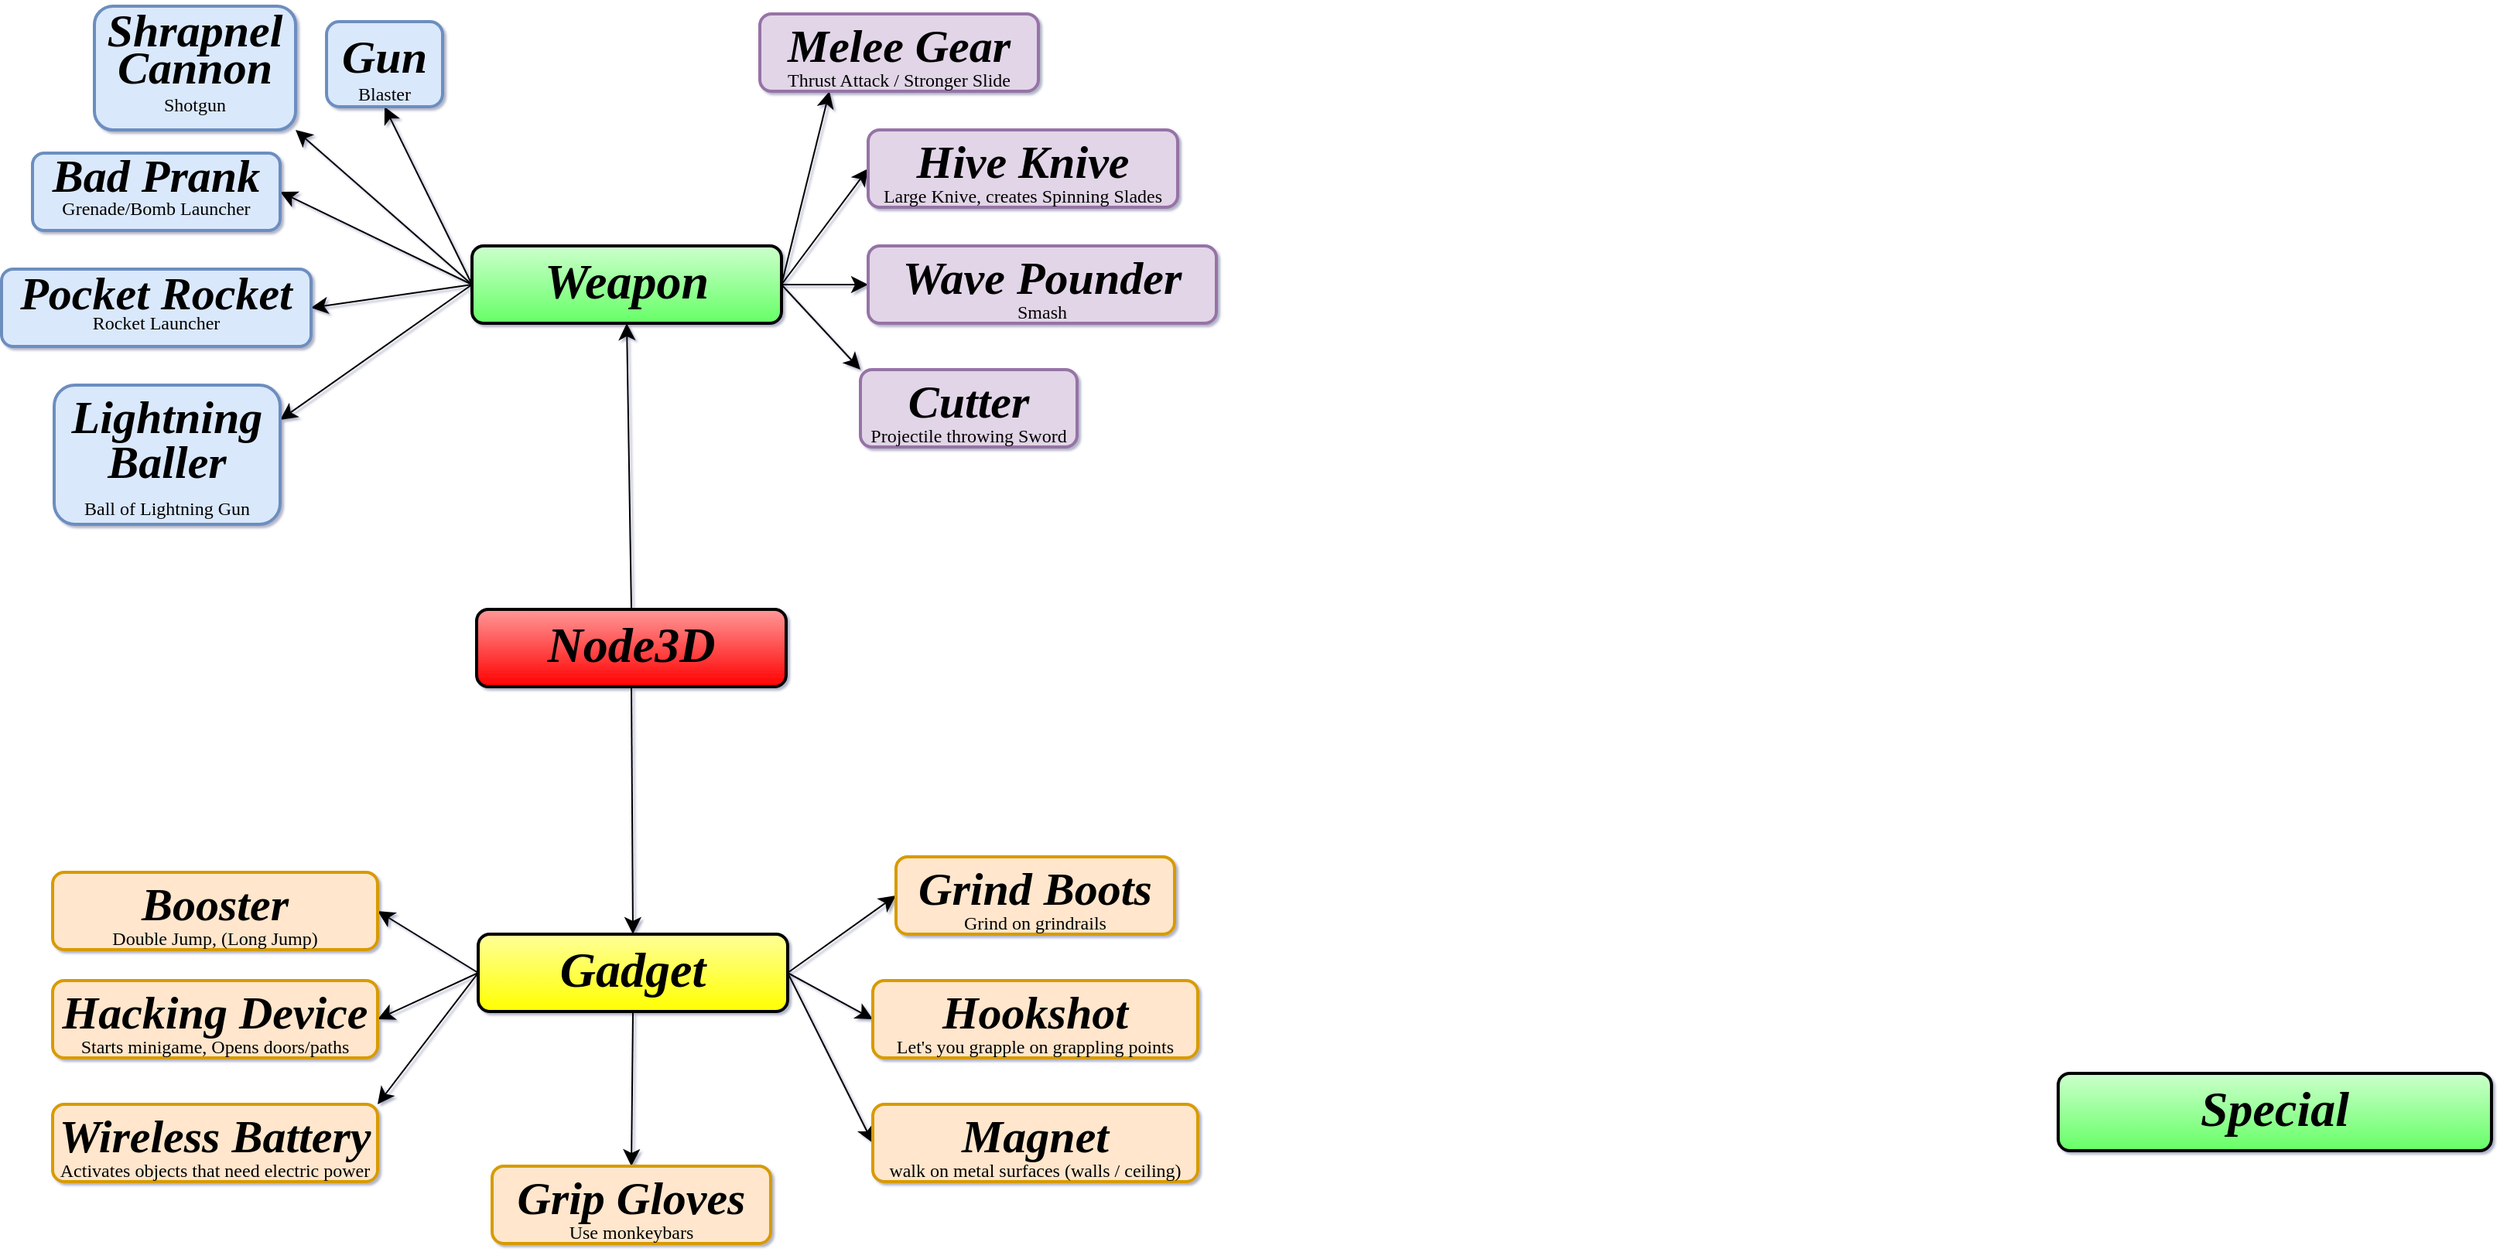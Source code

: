 <mxfile version="22.0.2" type="device" pages="7">
  <diagram name="Weapon System" id="s5kcOkmOvacQNM0t7v28">
    <mxGraphModel dx="1036" dy="760" grid="1" gridSize="10" guides="1" tooltips="1" connect="1" arrows="1" fold="1" page="1" pageScale="1" pageWidth="827" pageHeight="1169" background="#ffffff" math="1" shadow="1">
      <root>
        <mxCell id="0" />
        <mxCell id="1" parent="0" />
        <mxCell id="4yTiig6XrEbcETNbcm8--1" value="&lt;h2 style=&quot;line-height: 100%;&quot;&gt;&lt;font face=&quot;Barlow&quot; style=&quot;font-size: 32px;&quot; data-font-src=&quot;https://fonts.googleapis.com/css?family=Barlow&quot;&gt;&lt;i style=&quot;&quot;&gt;Weapon&lt;/i&gt;&lt;/font&gt;&lt;/h2&gt;" style="rounded=1;whiteSpace=wrap;html=1;gradientColor=#66FF66;fillColor=#CCFFCC;strokeWidth=2;perimeterSpacing=0;shadow=0;" parent="1" vertex="1">
          <mxGeometry x="315" y="195" width="200" height="50" as="geometry" />
        </mxCell>
        <mxCell id="yQUfNj7Z5gJMr8HS1szH-21" style="edgeStyle=none;curved=1;rounded=0;orthogonalLoop=1;jettySize=auto;html=1;exitX=1;exitY=0.5;exitDx=0;exitDy=0;entryX=0;entryY=0.5;entryDx=0;entryDy=0;fontSize=12;startSize=8;endSize=8;" parent="1" source="4yTiig6XrEbcETNbcm8--1" target="yQUfNj7Z5gJMr8HS1szH-18" edge="1">
          <mxGeometry relative="1" as="geometry">
            <mxPoint x="656" y="85" as="sourcePoint" />
          </mxGeometry>
        </mxCell>
        <mxCell id="yQUfNj7Z5gJMr8HS1szH-22" style="edgeStyle=none;curved=1;rounded=0;orthogonalLoop=1;jettySize=auto;html=1;exitX=1;exitY=0.5;exitDx=0;exitDy=0;entryX=0;entryY=0.5;entryDx=0;entryDy=0;fontSize=12;startSize=8;endSize=8;" parent="1" source="4yTiig6XrEbcETNbcm8--1" target="yQUfNj7Z5gJMr8HS1szH-19" edge="1">
          <mxGeometry relative="1" as="geometry">
            <mxPoint x="656" y="85" as="sourcePoint" />
          </mxGeometry>
        </mxCell>
        <mxCell id="yQUfNj7Z5gJMr8HS1szH-23" style="edgeStyle=none;curved=1;rounded=0;orthogonalLoop=1;jettySize=auto;html=1;exitX=1;exitY=0.5;exitDx=0;exitDy=0;entryX=0.25;entryY=1;entryDx=0;entryDy=0;fontSize=12;startSize=8;endSize=8;" parent="1" source="4yTiig6XrEbcETNbcm8--1" target="yQUfNj7Z5gJMr8HS1szH-17" edge="1">
          <mxGeometry relative="1" as="geometry">
            <mxPoint x="656" y="85" as="sourcePoint" />
          </mxGeometry>
        </mxCell>
        <mxCell id="4yTiig6XrEbcETNbcm8--11" value="&lt;h2 style=&quot;line-height: 100%;&quot;&gt;&lt;font face=&quot;Barlow&quot; style=&quot;font-size: 32px;&quot; data-font-src=&quot;https://fonts.googleapis.com/css?family=Barlow&quot;&gt;&lt;i style=&quot;&quot;&gt;Special&lt;/i&gt;&lt;/font&gt;&lt;/h2&gt;" style="rounded=1;whiteSpace=wrap;html=1;gradientColor=#66FF66;fillColor=#CCFFCC;strokeWidth=2;perimeterSpacing=0;shadow=0;" parent="1" vertex="1">
          <mxGeometry x="1340" y="730" width="280" height="50" as="geometry" />
        </mxCell>
        <mxCell id="yQUfNj7Z5gJMr8HS1szH-10" style="edgeStyle=none;curved=1;rounded=0;orthogonalLoop=1;jettySize=auto;html=1;exitX=0;exitY=0.5;exitDx=0;exitDy=0;entryX=0.5;entryY=1;entryDx=0;entryDy=0;fontSize=12;startSize=8;endSize=8;" parent="1" source="4yTiig6XrEbcETNbcm8--1" target="yQUfNj7Z5gJMr8HS1szH-5" edge="1">
          <mxGeometry relative="1" as="geometry">
            <mxPoint x="256" y="85" as="sourcePoint" />
          </mxGeometry>
        </mxCell>
        <mxCell id="yQUfNj7Z5gJMr8HS1szH-11" style="edgeStyle=none;curved=1;rounded=0;orthogonalLoop=1;jettySize=auto;html=1;exitX=0;exitY=0.5;exitDx=0;exitDy=0;entryX=1;entryY=1;entryDx=0;entryDy=0;fontSize=12;startSize=8;endSize=8;" parent="1" source="4yTiig6XrEbcETNbcm8--1" target="yQUfNj7Z5gJMr8HS1szH-6" edge="1">
          <mxGeometry relative="1" as="geometry">
            <mxPoint x="256" y="85" as="sourcePoint" />
          </mxGeometry>
        </mxCell>
        <mxCell id="yQUfNj7Z5gJMr8HS1szH-12" style="edgeStyle=none;curved=1;rounded=0;orthogonalLoop=1;jettySize=auto;html=1;exitX=0;exitY=0.5;exitDx=0;exitDy=0;entryX=1;entryY=0.5;entryDx=0;entryDy=0;fontSize=12;startSize=8;endSize=8;" parent="1" source="4yTiig6XrEbcETNbcm8--1" target="yQUfNj7Z5gJMr8HS1szH-7" edge="1">
          <mxGeometry relative="1" as="geometry">
            <mxPoint x="256" y="85" as="sourcePoint" />
          </mxGeometry>
        </mxCell>
        <mxCell id="yQUfNj7Z5gJMr8HS1szH-13" style="edgeStyle=none;curved=1;rounded=0;orthogonalLoop=1;jettySize=auto;html=1;exitX=0;exitY=0.5;exitDx=0;exitDy=0;entryX=1;entryY=0.5;entryDx=0;entryDy=0;fontSize=12;startSize=8;endSize=8;" parent="1" source="4yTiig6XrEbcETNbcm8--1" target="yQUfNj7Z5gJMr8HS1szH-9" edge="1">
          <mxGeometry relative="1" as="geometry">
            <mxPoint x="256" y="85" as="sourcePoint" />
            <mxPoint x="201" y="240" as="targetPoint" />
          </mxGeometry>
        </mxCell>
        <mxCell id="yQUfNj7Z5gJMr8HS1szH-14" style="edgeStyle=none;curved=1;rounded=0;orthogonalLoop=1;jettySize=auto;html=1;entryX=1;entryY=0.25;entryDx=0;entryDy=0;fontSize=12;startSize=8;endSize=8;exitX=0;exitY=0.5;exitDx=0;exitDy=0;" parent="1" source="4yTiig6XrEbcETNbcm8--1" target="yQUfNj7Z5gJMr8HS1szH-8" edge="1">
          <mxGeometry relative="1" as="geometry">
            <mxPoint x="306" y="245" as="sourcePoint" />
          </mxGeometry>
        </mxCell>
        <mxCell id="yQUfNj7Z5gJMr8HS1szH-5" value="&lt;h2 style=&quot;line-height: 20%;&quot;&gt;&lt;font size=&quot;1&quot; face=&quot;Barlow&quot;&gt;&lt;i style=&quot;font-size: 30px;&quot;&gt;Gun&lt;/i&gt;&lt;/font&gt;&lt;/h2&gt;&lt;div style=&quot;line-height: 20%;&quot;&gt;&lt;font style=&quot;font-size: 12px;&quot; face=&quot;Barlow&quot;&gt;Blaster&lt;/font&gt;&lt;/div&gt;" style="rounded=1;whiteSpace=wrap;html=1;fillColor=#dae8fc;strokeWidth=2;perimeterSpacing=0;shadow=0;strokeColor=#6c8ebf;" parent="1" vertex="1">
          <mxGeometry x="221" y="50" width="75" height="55" as="geometry" />
        </mxCell>
        <mxCell id="yQUfNj7Z5gJMr8HS1szH-6" value="&lt;p style=&quot;line-height: 140%;&quot;&gt;&lt;font size=&quot;1&quot; face=&quot;Barlow&quot;&gt;&lt;i style=&quot;font-size: 30px;&quot;&gt;&lt;b&gt;Shrapnel Cannon&lt;br&gt;&lt;/b&gt;&lt;/i&gt;&lt;/font&gt;&lt;font style=&quot;font-size: 12px;&quot; face=&quot;Barlow&quot;&gt;Shotgun&lt;/font&gt;&lt;/p&gt;" style="rounded=1;whiteSpace=wrap;html=1;fillColor=#dae8fc;strokeWidth=2;perimeterSpacing=0;shadow=0;align=center;strokeColor=#6c8ebf;" parent="1" vertex="1">
          <mxGeometry x="71" y="40" width="130" height="80" as="geometry" />
        </mxCell>
        <mxCell id="yQUfNj7Z5gJMr8HS1szH-7" value="&lt;p style=&quot;line-height: 20%;&quot;&gt;&lt;font size=&quot;1&quot; face=&quot;Barlow&quot; style=&quot;&quot; data-font-src=&quot;https://fonts.googleapis.com/css?family=Barlow&quot;&gt;&lt;i style=&quot;font-size: 30px;&quot;&gt;&lt;b&gt;Bad Prank&lt;/b&gt;&lt;/i&gt;&lt;/font&gt;&lt;/p&gt;&lt;p style=&quot;line-height: 20%;&quot;&gt;&lt;font data-font-src=&quot;https://fonts.googleapis.com/css?family=Barlow&quot; face=&quot;Barlow&quot;&gt;Grenade/Bomb Launcher&lt;/font&gt;&lt;/p&gt;" style="rounded=1;whiteSpace=wrap;html=1;fillColor=#dae8fc;strokeWidth=2;perimeterSpacing=0;shadow=0;strokeColor=#6c8ebf;" parent="1" vertex="1">
          <mxGeometry x="31" y="135" width="160" height="50" as="geometry" />
        </mxCell>
        <mxCell id="yQUfNj7Z5gJMr8HS1szH-8" value="&lt;p style=&quot;line-height: 182%;&quot;&gt;&lt;font size=&quot;1&quot; face=&quot;Barlow&quot; style=&quot;&quot; data-font-src=&quot;https://fonts.googleapis.com/css?family=Barlow&quot;&gt;&lt;i style=&quot;font-size: 30px;&quot;&gt;&lt;b&gt;Lightning Baller&lt;/b&gt;&lt;/i&gt;&lt;/font&gt;&lt;/p&gt;&lt;p style=&quot;line-height: 0%;&quot;&gt;&lt;font size=&quot;1&quot; face=&quot;Barlow&quot; style=&quot;&quot; data-font-src=&quot;https://fonts.googleapis.com/css?family=Barlow&quot;&gt;&lt;span style=&quot;font-size: 12px;&quot;&gt;Ball of Lightning Gun&lt;/span&gt;&lt;/font&gt;&lt;/p&gt;" style="rounded=1;whiteSpace=wrap;html=1;fillColor=#dae8fc;strokeWidth=2;perimeterSpacing=0;shadow=0;strokeColor=#6c8ebf;" parent="1" vertex="1">
          <mxGeometry x="45" y="285" width="146" height="90" as="geometry" />
        </mxCell>
        <mxCell id="yQUfNj7Z5gJMr8HS1szH-9" value="&lt;p style=&quot;line-height: 0%;&quot;&gt;&lt;font size=&quot;1&quot; face=&quot;Barlow&quot; style=&quot;&quot; data-font-src=&quot;https://fonts.googleapis.com/css?family=Barlow&quot;&gt;&lt;i style=&quot;font-size: 30px;&quot;&gt;&lt;b&gt;Pocket Rocket&lt;/b&gt;&lt;/i&gt;&lt;/font&gt;&lt;/p&gt;&lt;p style=&quot;line-height: 0%;&quot;&gt;&lt;font size=&quot;1&quot; face=&quot;Barlow&quot; style=&quot;&quot; data-font-src=&quot;https://fonts.googleapis.com/css?family=Barlow&quot;&gt;&lt;span style=&quot;font-size: 12px;&quot;&gt;Rocket Launcher&lt;/span&gt;&lt;/font&gt;&lt;/p&gt;" style="rounded=1;whiteSpace=wrap;html=1;fillColor=#dae8fc;strokeWidth=2;perimeterSpacing=0;shadow=0;strokeColor=#6c8ebf;" parent="1" vertex="1">
          <mxGeometry x="11" y="210" width="200" height="50" as="geometry" />
        </mxCell>
        <mxCell id="yQUfNj7Z5gJMr8HS1szH-15" value="&lt;h2 style=&quot;line-height: 20%;&quot;&gt;&lt;font face=&quot;Barlow&quot;&gt;&lt;span style=&quot;font-size: 30px;&quot;&gt;&lt;i&gt;Cutter&lt;/i&gt;&lt;/span&gt;&lt;/font&gt;&lt;/h2&gt;&lt;div style=&quot;line-height: 20%;&quot;&gt;&lt;font style=&quot;font-size: 12px;&quot; face=&quot;Barlow&quot;&gt;Projectile throwing Sword&lt;/font&gt;&lt;/div&gt;" style="rounded=1;whiteSpace=wrap;html=1;fillColor=#e1d5e7;strokeWidth=2;perimeterSpacing=0;shadow=0;strokeColor=#9673a6;" parent="1" vertex="1">
          <mxGeometry x="566" y="275" width="140" height="50" as="geometry" />
        </mxCell>
        <mxCell id="yQUfNj7Z5gJMr8HS1szH-17" value="&lt;h2 style=&quot;line-height: 20%;&quot;&gt;&lt;font face=&quot;Barlow&quot;&gt;&lt;span style=&quot;font-size: 30px;&quot;&gt;&lt;i&gt;Melee Gear&lt;/i&gt;&lt;/span&gt;&lt;/font&gt;&lt;/h2&gt;&lt;div style=&quot;line-height: 20%;&quot;&gt;&lt;font style=&quot;font-size: 12px;&quot; face=&quot;Barlow&quot;&gt;Thrust Attack / Stronger Slide&lt;/font&gt;&lt;/div&gt;" style="rounded=1;whiteSpace=wrap;html=1;fillColor=#e1d5e7;strokeWidth=2;perimeterSpacing=0;shadow=0;strokeColor=#9673a6;" parent="1" vertex="1">
          <mxGeometry x="501" y="45" width="180" height="50" as="geometry" />
        </mxCell>
        <mxCell id="yQUfNj7Z5gJMr8HS1szH-18" value="&lt;h2 style=&quot;line-height: 20%;&quot;&gt;&lt;font face=&quot;Barlow&quot;&gt;&lt;span style=&quot;font-size: 30px;&quot;&gt;&lt;i&gt;Wave Pounder&lt;/i&gt;&lt;/span&gt;&lt;/font&gt;&lt;/h2&gt;&lt;div style=&quot;line-height: 20%;&quot;&gt;&lt;font style=&quot;font-size: 12px;&quot; face=&quot;Barlow&quot;&gt;Smash&lt;/font&gt;&lt;/div&gt;" style="rounded=1;whiteSpace=wrap;html=1;fillColor=#e1d5e7;strokeWidth=2;perimeterSpacing=0;shadow=0;strokeColor=#9673a6;" parent="1" vertex="1">
          <mxGeometry x="571" y="195" width="225" height="50" as="geometry" />
        </mxCell>
        <mxCell id="yQUfNj7Z5gJMr8HS1szH-19" value="&lt;h2 style=&quot;line-height: 20%;&quot;&gt;&lt;font face=&quot;Barlow&quot;&gt;&lt;span style=&quot;font-size: 30px;&quot;&gt;&lt;i&gt;Hive Knive&lt;/i&gt;&lt;/span&gt;&lt;/font&gt;&lt;/h2&gt;&lt;div style=&quot;line-height: 20%;&quot;&gt;&lt;font style=&quot;font-size: 12px;&quot; face=&quot;Barlow&quot;&gt;Large Knive, creates Spinning Slades&lt;/font&gt;&lt;/div&gt;" style="rounded=1;whiteSpace=wrap;html=1;fillColor=#e1d5e7;strokeWidth=2;perimeterSpacing=0;shadow=0;strokeColor=#9673a6;" parent="1" vertex="1">
          <mxGeometry x="571" y="120" width="200" height="50" as="geometry" />
        </mxCell>
        <mxCell id="yQUfNj7Z5gJMr8HS1szH-20" style="edgeStyle=none;curved=1;rounded=0;orthogonalLoop=1;jettySize=auto;html=1;exitX=1;exitY=0.5;exitDx=0;exitDy=0;fontSize=12;startSize=8;endSize=8;entryX=0;entryY=0;entryDx=0;entryDy=0;" parent="1" source="4yTiig6XrEbcETNbcm8--1" target="yQUfNj7Z5gJMr8HS1szH-15" edge="1">
          <mxGeometry relative="1" as="geometry">
            <mxPoint x="606" y="195" as="targetPoint" />
            <mxPoint x="656" y="85" as="sourcePoint" />
          </mxGeometry>
        </mxCell>
        <mxCell id="cHUZr9RQwEkwRrCyKFQr-9" style="edgeStyle=none;curved=1;rounded=0;orthogonalLoop=1;jettySize=auto;html=1;exitX=0;exitY=0.5;exitDx=0;exitDy=0;entryX=1;entryY=0.5;entryDx=0;entryDy=0;fontSize=12;startSize=8;endSize=8;" parent="1" source="cHUZr9RQwEkwRrCyKFQr-1" target="cHUZr9RQwEkwRrCyKFQr-5" edge="1">
          <mxGeometry relative="1" as="geometry" />
        </mxCell>
        <mxCell id="cHUZr9RQwEkwRrCyKFQr-10" style="edgeStyle=none;curved=1;rounded=0;orthogonalLoop=1;jettySize=auto;html=1;exitX=0;exitY=0.5;exitDx=0;exitDy=0;entryX=1;entryY=0.5;entryDx=0;entryDy=0;fontSize=12;startSize=8;endSize=8;" parent="1" source="cHUZr9RQwEkwRrCyKFQr-1" target="cHUZr9RQwEkwRrCyKFQr-6" edge="1">
          <mxGeometry relative="1" as="geometry" />
        </mxCell>
        <mxCell id="cHUZr9RQwEkwRrCyKFQr-11" style="edgeStyle=none;curved=1;rounded=0;orthogonalLoop=1;jettySize=auto;html=1;exitX=0;exitY=0.5;exitDx=0;exitDy=0;entryX=1;entryY=0;entryDx=0;entryDy=0;fontSize=12;startSize=8;endSize=8;" parent="1" source="cHUZr9RQwEkwRrCyKFQr-1" target="cHUZr9RQwEkwRrCyKFQr-7" edge="1">
          <mxGeometry relative="1" as="geometry" />
        </mxCell>
        <mxCell id="cHUZr9RQwEkwRrCyKFQr-12" style="edgeStyle=none;curved=1;rounded=0;orthogonalLoop=1;jettySize=auto;html=1;exitX=1;exitY=0.5;exitDx=0;exitDy=0;entryX=0;entryY=0.5;entryDx=0;entryDy=0;fontSize=12;startSize=8;endSize=8;" parent="1" source="cHUZr9RQwEkwRrCyKFQr-1" target="cHUZr9RQwEkwRrCyKFQr-2" edge="1">
          <mxGeometry relative="1" as="geometry" />
        </mxCell>
        <mxCell id="cHUZr9RQwEkwRrCyKFQr-13" style="edgeStyle=none;curved=1;rounded=0;orthogonalLoop=1;jettySize=auto;html=1;exitX=1;exitY=0.5;exitDx=0;exitDy=0;entryX=0;entryY=0.5;entryDx=0;entryDy=0;fontSize=12;startSize=8;endSize=8;" parent="1" source="cHUZr9RQwEkwRrCyKFQr-1" target="cHUZr9RQwEkwRrCyKFQr-3" edge="1">
          <mxGeometry relative="1" as="geometry" />
        </mxCell>
        <mxCell id="cHUZr9RQwEkwRrCyKFQr-14" style="edgeStyle=none;curved=1;rounded=0;orthogonalLoop=1;jettySize=auto;html=1;exitX=1;exitY=0.5;exitDx=0;exitDy=0;entryX=0;entryY=0.5;entryDx=0;entryDy=0;fontSize=12;startSize=8;endSize=8;" parent="1" source="cHUZr9RQwEkwRrCyKFQr-1" target="cHUZr9RQwEkwRrCyKFQr-4" edge="1">
          <mxGeometry relative="1" as="geometry" />
        </mxCell>
        <mxCell id="cHUZr9RQwEkwRrCyKFQr-15" style="edgeStyle=none;curved=1;rounded=0;orthogonalLoop=1;jettySize=auto;html=1;exitX=0.5;exitY=1;exitDx=0;exitDy=0;entryX=0.5;entryY=0;entryDx=0;entryDy=0;fontSize=12;startSize=8;endSize=8;" parent="1" source="cHUZr9RQwEkwRrCyKFQr-1" target="cHUZr9RQwEkwRrCyKFQr-8" edge="1">
          <mxGeometry relative="1" as="geometry" />
        </mxCell>
        <mxCell id="cHUZr9RQwEkwRrCyKFQr-1" value="&lt;h2 style=&quot;line-height: 100%;&quot;&gt;&lt;font face=&quot;Barlow&quot; style=&quot;font-size: 32px;&quot; data-font-src=&quot;https://fonts.googleapis.com/css?family=Barlow&quot;&gt;&lt;i style=&quot;&quot;&gt;Gadget&lt;/i&gt;&lt;/font&gt;&lt;/h2&gt;" style="rounded=1;whiteSpace=wrap;html=1;gradientColor=#FFFF00;fillColor=#FFFF99;strokeWidth=2;perimeterSpacing=0;shadow=0;" parent="1" vertex="1">
          <mxGeometry x="319" y="640" width="200" height="50" as="geometry" />
        </mxCell>
        <mxCell id="cHUZr9RQwEkwRrCyKFQr-2" value="&lt;h2 style=&quot;line-height: 20%;&quot;&gt;&lt;font face=&quot;Barlow&quot;&gt;&lt;span style=&quot;font-size: 30px;&quot;&gt;&lt;i&gt;Grind Boots&lt;/i&gt;&lt;/span&gt;&lt;/font&gt;&lt;/h2&gt;&lt;div style=&quot;line-height: 20%;&quot;&gt;&lt;font face=&quot;Barlow&quot;&gt;Grind on grindrails&lt;/font&gt;&lt;/div&gt;" style="rounded=1;whiteSpace=wrap;html=1;fillColor=#ffe6cc;strokeWidth=2;perimeterSpacing=0;shadow=0;strokeColor=#d79b00;" parent="1" vertex="1">
          <mxGeometry x="589" y="590" width="180" height="50" as="geometry" />
        </mxCell>
        <mxCell id="cHUZr9RQwEkwRrCyKFQr-3" value="&lt;h2 style=&quot;line-height: 20%;&quot;&gt;&lt;font face=&quot;Barlow&quot;&gt;&lt;span style=&quot;font-size: 30px;&quot;&gt;&lt;i&gt;Hookshot&lt;/i&gt;&lt;/span&gt;&lt;/font&gt;&lt;/h2&gt;&lt;div style=&quot;line-height: 20%;&quot;&gt;&lt;font face=&quot;Barlow&quot;&gt;Let&#39;s you grapple on grappling points&lt;/font&gt;&lt;/div&gt;" style="rounded=1;whiteSpace=wrap;html=1;fillColor=#ffe6cc;strokeWidth=2;perimeterSpacing=0;shadow=0;strokeColor=#d79b00;" parent="1" vertex="1">
          <mxGeometry x="574" y="670" width="210" height="50" as="geometry" />
        </mxCell>
        <mxCell id="cHUZr9RQwEkwRrCyKFQr-4" value="&lt;h2 style=&quot;line-height: 20%;&quot;&gt;&lt;font face=&quot;Barlow&quot;&gt;&lt;span style=&quot;font-size: 30px;&quot;&gt;&lt;i&gt;Magnet&lt;/i&gt;&lt;/span&gt;&lt;/font&gt;&lt;/h2&gt;&lt;div style=&quot;line-height: 20%;&quot;&gt;&lt;font face=&quot;Barlow&quot;&gt;walk on metal surfaces (walls / ceiling)&lt;/font&gt;&lt;/div&gt;" style="rounded=1;whiteSpace=wrap;html=1;fillColor=#ffe6cc;strokeWidth=2;perimeterSpacing=0;shadow=0;strokeColor=#d79b00;" parent="1" vertex="1">
          <mxGeometry x="574" y="750" width="210" height="50" as="geometry" />
        </mxCell>
        <mxCell id="cHUZr9RQwEkwRrCyKFQr-5" value="&lt;h2 style=&quot;line-height: 20%;&quot;&gt;&lt;font face=&quot;Barlow&quot;&gt;&lt;span style=&quot;font-size: 30px;&quot;&gt;&lt;i&gt;Booster&lt;/i&gt;&lt;/span&gt;&lt;/font&gt;&lt;/h2&gt;&lt;div style=&quot;line-height: 20%;&quot;&gt;&lt;font style=&quot;font-size: 12px;&quot; face=&quot;Barlow&quot;&gt;Double Jump, (Long Jump)&lt;/font&gt;&lt;/div&gt;" style="rounded=1;whiteSpace=wrap;html=1;fillColor=#ffe6cc;strokeWidth=2;perimeterSpacing=0;shadow=0;strokeColor=#d79b00;" parent="1" vertex="1">
          <mxGeometry x="44" y="600" width="210" height="50" as="geometry" />
        </mxCell>
        <mxCell id="cHUZr9RQwEkwRrCyKFQr-6" value="&lt;h2 style=&quot;line-height: 20%;&quot;&gt;&lt;font face=&quot;Barlow&quot;&gt;&lt;span style=&quot;font-size: 30px;&quot;&gt;&lt;i&gt;Hacking Device&lt;/i&gt;&lt;/span&gt;&lt;/font&gt;&lt;/h2&gt;&lt;div style=&quot;line-height: 20%;&quot;&gt;&lt;font style=&quot;font-size: 12px;&quot; face=&quot;Barlow&quot;&gt;Starts minigame, Opens doors/paths&lt;/font&gt;&lt;/div&gt;" style="rounded=1;whiteSpace=wrap;html=1;fillColor=#ffe6cc;strokeWidth=2;perimeterSpacing=0;shadow=0;strokeColor=#d79b00;" parent="1" vertex="1">
          <mxGeometry x="44" y="670" width="210" height="50" as="geometry" />
        </mxCell>
        <mxCell id="cHUZr9RQwEkwRrCyKFQr-7" value="&lt;h2 style=&quot;line-height: 20%;&quot;&gt;&lt;font face=&quot;Barlow&quot;&gt;&lt;span style=&quot;font-size: 30px;&quot;&gt;&lt;i&gt;Wireless Battery&lt;/i&gt;&lt;/span&gt;&lt;/font&gt;&lt;/h2&gt;&lt;div style=&quot;line-height: 20%;&quot;&gt;&lt;font style=&quot;font-size: 12px;&quot; face=&quot;Barlow&quot;&gt;Activates objects that need electric power&lt;/font&gt;&lt;/div&gt;" style="rounded=1;whiteSpace=wrap;html=1;fillColor=#ffe6cc;strokeWidth=2;perimeterSpacing=0;shadow=0;strokeColor=#d79b00;" parent="1" vertex="1">
          <mxGeometry x="44" y="750" width="210" height="50" as="geometry" />
        </mxCell>
        <mxCell id="cHUZr9RQwEkwRrCyKFQr-8" value="&lt;h2 style=&quot;line-height: 20%;&quot;&gt;&lt;font face=&quot;Barlow&quot;&gt;&lt;span style=&quot;font-size: 30px;&quot;&gt;&lt;i&gt;Grip Gloves&lt;/i&gt;&lt;/span&gt;&lt;/font&gt;&lt;/h2&gt;&lt;div style=&quot;line-height: 20%;&quot;&gt;&lt;font face=&quot;Barlow&quot;&gt;Use monkeybars&lt;/font&gt;&lt;/div&gt;" style="rounded=1;whiteSpace=wrap;html=1;fillColor=#ffe6cc;strokeWidth=2;perimeterSpacing=0;shadow=0;strokeColor=#d79b00;" parent="1" vertex="1">
          <mxGeometry x="328" y="790" width="180" height="50" as="geometry" />
        </mxCell>
        <mxCell id="cHUZr9RQwEkwRrCyKFQr-17" style="edgeStyle=none;curved=1;rounded=0;orthogonalLoop=1;jettySize=auto;html=1;exitX=0.5;exitY=0;exitDx=0;exitDy=0;entryX=0.5;entryY=1;entryDx=0;entryDy=0;fontSize=12;startSize=8;endSize=8;" parent="1" source="cHUZr9RQwEkwRrCyKFQr-16" target="4yTiig6XrEbcETNbcm8--1" edge="1">
          <mxGeometry relative="1" as="geometry">
            <mxPoint x="406" y="345" as="sourcePoint" />
          </mxGeometry>
        </mxCell>
        <mxCell id="cHUZr9RQwEkwRrCyKFQr-18" style="edgeStyle=none;curved=1;rounded=0;orthogonalLoop=1;jettySize=auto;html=1;exitX=0.5;exitY=1;exitDx=0;exitDy=0;entryX=0.5;entryY=0;entryDx=0;entryDy=0;fontSize=12;startSize=8;endSize=8;" parent="1" source="cHUZr9RQwEkwRrCyKFQr-16" target="cHUZr9RQwEkwRrCyKFQr-1" edge="1">
          <mxGeometry relative="1" as="geometry">
            <mxPoint x="415" y="610" as="targetPoint" />
          </mxGeometry>
        </mxCell>
        <mxCell id="cHUZr9RQwEkwRrCyKFQr-16" value="&lt;h2 style=&quot;line-height: 100%;&quot;&gt;&lt;font face=&quot;Barlow&quot;&gt;&lt;span style=&quot;font-size: 32px;&quot;&gt;&lt;i&gt;Node3D&lt;/i&gt;&lt;/span&gt;&lt;/font&gt;&lt;/h2&gt;" style="rounded=1;whiteSpace=wrap;html=1;gradientColor=#FF0000;fillColor=#FF9999;strokeWidth=2;perimeterSpacing=0;shadow=0;" parent="1" vertex="1">
          <mxGeometry x="318" y="430" width="200" height="50" as="geometry" />
        </mxCell>
      </root>
    </mxGraphModel>
  </diagram>
  <diagram id="IMJNniGoVFpzy2KhtZv8" name="Player Composition">
    <mxGraphModel dx="1863" dy="760" grid="1" gridSize="10" guides="1" tooltips="1" connect="1" arrows="1" fold="1" page="1" pageScale="1" pageWidth="827" pageHeight="1169" math="0" shadow="0">
      <root>
        <mxCell id="0" />
        <mxCell id="1" parent="0" />
        <mxCell id="JCNw2kTQ1HIf3i3o_ohZ-2" value="&lt;b style=&quot;border-color: var(--border-color); font-family: Barlow;&quot;&gt;&lt;i style=&quot;border-color: var(--border-color);&quot;&gt;Player&lt;br&gt;Extends: CharacterBody3D&lt;br&gt;&lt;/i&gt;&lt;/b&gt;" style="shape=umlActor;verticalLabelPosition=bottom;verticalAlign=top;html=1;outlineConnect=0;" parent="1" vertex="1">
          <mxGeometry x="350" y="95" width="100" height="200" as="geometry" />
        </mxCell>
        <mxCell id="JCNw2kTQ1HIf3i3o_ohZ-22" style="rounded=0;orthogonalLoop=1;jettySize=auto;html=1;exitX=0;exitY=0.5;exitDx=0;exitDy=0;" parent="1" source="JCNw2kTQ1HIf3i3o_ohZ-6" target="JCNw2kTQ1HIf3i3o_ohZ-2" edge="1">
          <mxGeometry relative="1" as="geometry" />
        </mxCell>
        <mxCell id="JCNw2kTQ1HIf3i3o_ohZ-6" value="&lt;h2 style=&quot;line-height: 0%;&quot;&gt;&lt;font size=&quot;1&quot; face=&quot;Barlow&quot; style=&quot;&quot; data-font-src=&quot;https://fonts.googleapis.com/css?family=Barlow&quot;&gt;&lt;i style=&quot;font-size: 30px;&quot;&gt;Inventory&lt;/i&gt;&lt;/font&gt;&lt;/h2&gt;&lt;div style=&quot;line-height: 0%;&quot;&gt;&lt;font face=&quot;Barlow&quot;&gt;&lt;b&gt;&lt;i&gt;Node3D&lt;/i&gt;&lt;/b&gt;&lt;/font&gt;&lt;/div&gt;" style="rounded=1;whiteSpace=wrap;html=1;strokeWidth=2;perimeterSpacing=0;shadow=0;fillColor=#f8cecc;strokeColor=#b85450;" parent="1" vertex="1">
          <mxGeometry x="500" y="170" width="280" height="50" as="geometry" />
        </mxCell>
        <mxCell id="JCNw2kTQ1HIf3i3o_ohZ-18" style="rounded=0;orthogonalLoop=1;jettySize=auto;html=1;exitX=1;exitY=0.5;exitDx=0;exitDy=0;" parent="1" source="JCNw2kTQ1HIf3i3o_ohZ-8" target="JCNw2kTQ1HIf3i3o_ohZ-2" edge="1">
          <mxGeometry relative="1" as="geometry">
            <mxPoint x="370" y="130" as="targetPoint" />
          </mxGeometry>
        </mxCell>
        <mxCell id="JCNw2kTQ1HIf3i3o_ohZ-8" value="&lt;h2 style=&quot;line-height: 0%;&quot;&gt;&lt;font size=&quot;1&quot; face=&quot;Barlow&quot; style=&quot;&quot; data-font-src=&quot;https://fonts.googleapis.com/css?family=Barlow&quot;&gt;&lt;i style=&quot;font-size: 30px;&quot;&gt;State Machine&lt;/i&gt;&lt;/font&gt;&lt;/h2&gt;&lt;div style=&quot;line-height: 0%;&quot;&gt;&lt;font face=&quot;Barlow&quot; style=&quot;font-size: 12px;&quot; data-font-src=&quot;https://fonts.googleapis.com/css?family=Barlow&quot;&gt;&lt;b style=&quot;&quot;&gt;&lt;i&gt;Node&lt;/i&gt;&lt;/b&gt;&lt;/font&gt;&lt;/div&gt;" style="rounded=1;whiteSpace=wrap;html=1;strokeWidth=2;perimeterSpacing=0;shadow=0;fillColor=#f5f5f5;strokeColor=#666666;fontColor=#333333;" parent="1" vertex="1">
          <mxGeometry x="20" y="100" width="280" height="50" as="geometry" />
        </mxCell>
        <mxCell id="JCNw2kTQ1HIf3i3o_ohZ-26" style="rounded=0;orthogonalLoop=1;jettySize=auto;html=1;exitX=0;exitY=0.5;exitDx=0;exitDy=0;entryX=1;entryY=0.5;entryDx=0;entryDy=0;" parent="1" source="JCNw2kTQ1HIf3i3o_ohZ-9" target="JCNw2kTQ1HIf3i3o_ohZ-6" edge="1">
          <mxGeometry relative="1" as="geometry" />
        </mxCell>
        <mxCell id="JCNw2kTQ1HIf3i3o_ohZ-9" value="&lt;h2 style=&quot;line-height: 0%;&quot;&gt;&lt;font size=&quot;1&quot; face=&quot;Barlow&quot; style=&quot;&quot; data-font-src=&quot;https://fonts.googleapis.com/css?family=Barlow&quot;&gt;&lt;i style=&quot;font-size: 30px;&quot;&gt;Weapons&lt;/i&gt;&lt;/font&gt;&lt;/h2&gt;" style="rounded=1;whiteSpace=wrap;html=1;strokeWidth=2;perimeterSpacing=0;shadow=0;align=center;" parent="1" vertex="1">
          <mxGeometry x="827" y="135" width="280" height="50" as="geometry" />
        </mxCell>
        <mxCell id="JCNw2kTQ1HIf3i3o_ohZ-27" style="rounded=0;orthogonalLoop=1;jettySize=auto;html=1;exitX=0;exitY=0.5;exitDx=0;exitDy=0;entryX=1;entryY=0.5;entryDx=0;entryDy=0;" parent="1" source="JCNw2kTQ1HIf3i3o_ohZ-10" target="JCNw2kTQ1HIf3i3o_ohZ-6" edge="1">
          <mxGeometry relative="1" as="geometry" />
        </mxCell>
        <mxCell id="JCNw2kTQ1HIf3i3o_ohZ-10" value="&lt;h2 style=&quot;line-height: 0%;&quot;&gt;&lt;font size=&quot;1&quot; face=&quot;Barlow&quot; style=&quot;&quot; data-font-src=&quot;https://fonts.googleapis.com/css?family=Barlow&quot;&gt;&lt;i style=&quot;font-size: 30px;&quot;&gt;Gadgets&lt;/i&gt;&lt;/font&gt;&lt;/h2&gt;" style="rounded=1;whiteSpace=wrap;html=1;strokeWidth=2;perimeterSpacing=0;shadow=0;align=center;" parent="1" vertex="1">
          <mxGeometry x="820" y="200" width="280" height="50" as="geometry" />
        </mxCell>
        <mxCell id="JCNw2kTQ1HIf3i3o_ohZ-19" style="rounded=0;orthogonalLoop=1;jettySize=auto;html=1;exitX=1;exitY=0.5;exitDx=0;exitDy=0;" parent="1" source="JCNw2kTQ1HIf3i3o_ohZ-11" target="JCNw2kTQ1HIf3i3o_ohZ-2" edge="1">
          <mxGeometry relative="1" as="geometry" />
        </mxCell>
        <mxCell id="JCNw2kTQ1HIf3i3o_ohZ-11" value="&lt;h2 style=&quot;line-height: 0%;&quot;&gt;&lt;font face=&quot;Barlow&quot;&gt;&lt;span style=&quot;font-size: 30px;&quot;&gt;&lt;i&gt;Camera Controller&lt;/i&gt;&lt;/span&gt;&lt;/font&gt;&lt;/h2&gt;&lt;div style=&quot;line-height: 0%;&quot;&gt;&lt;font face=&quot;Barlow&quot;&gt;&lt;b&gt;&lt;i&gt;Extends: Node3D&lt;/i&gt;&lt;/b&gt;&lt;/font&gt;&lt;/div&gt;" style="rounded=1;whiteSpace=wrap;html=1;strokeWidth=2;perimeterSpacing=0;shadow=0;fillColor=#f8cecc;strokeColor=#b85450;" parent="1" vertex="1">
          <mxGeometry x="20" y="170" width="280" height="50" as="geometry" />
        </mxCell>
        <mxCell id="JCNw2kTQ1HIf3i3o_ohZ-25" style="rounded=0;orthogonalLoop=1;jettySize=auto;html=1;exitX=1;exitY=0.5;exitDx=0;exitDy=0;entryX=0;entryY=0.5;entryDx=0;entryDy=0;" parent="1" source="JCNw2kTQ1HIf3i3o_ohZ-12" target="JCNw2kTQ1HIf3i3o_ohZ-11" edge="1">
          <mxGeometry relative="1" as="geometry" />
        </mxCell>
        <mxCell id="JCNw2kTQ1HIf3i3o_ohZ-12" value="&lt;h2 style=&quot;line-height: 0%;&quot;&gt;&lt;font size=&quot;1&quot; face=&quot;Barlow&quot; style=&quot;&quot; data-font-src=&quot;https://fonts.googleapis.com/css?family=Barlow&quot;&gt;&lt;i style=&quot;font-size: 30px;&quot;&gt;Pivot Points&lt;/i&gt;&lt;/font&gt;&lt;/h2&gt;" style="rounded=1;whiteSpace=wrap;html=1;strokeWidth=2;perimeterSpacing=0;shadow=0;align=center;" parent="1" vertex="1">
          <mxGeometry x="-340" y="110" width="280" height="50" as="geometry" />
        </mxCell>
        <mxCell id="JCNw2kTQ1HIf3i3o_ohZ-24" style="rounded=0;orthogonalLoop=1;jettySize=auto;html=1;exitX=1;exitY=0.5;exitDx=0;exitDy=0;entryX=0;entryY=0.5;entryDx=0;entryDy=0;" parent="1" source="JCNw2kTQ1HIf3i3o_ohZ-14" target="JCNw2kTQ1HIf3i3o_ohZ-11" edge="1">
          <mxGeometry relative="1" as="geometry" />
        </mxCell>
        <mxCell id="JCNw2kTQ1HIf3i3o_ohZ-14" value="&lt;h2 style=&quot;line-height: 0%;&quot;&gt;&lt;font size=&quot;1&quot; face=&quot;Barlow&quot; style=&quot;&quot; data-font-src=&quot;https://fonts.googleapis.com/css?family=Barlow&quot;&gt;&lt;i style=&quot;font-size: 30px;&quot;&gt;Player Camera&lt;/i&gt;&lt;/font&gt;&lt;/h2&gt;" style="rounded=1;whiteSpace=wrap;html=1;strokeWidth=2;perimeterSpacing=0;shadow=0;align=center;" parent="1" vertex="1">
          <mxGeometry x="-340" y="170" width="280" height="50" as="geometry" />
        </mxCell>
        <mxCell id="JCNw2kTQ1HIf3i3o_ohZ-23" style="rounded=0;orthogonalLoop=1;jettySize=auto;html=1;exitX=1;exitY=0.5;exitDx=0;exitDy=0;entryX=0;entryY=0.5;entryDx=0;entryDy=0;" parent="1" source="JCNw2kTQ1HIf3i3o_ohZ-15" target="JCNw2kTQ1HIf3i3o_ohZ-11" edge="1">
          <mxGeometry relative="1" as="geometry" />
        </mxCell>
        <mxCell id="JCNw2kTQ1HIf3i3o_ohZ-15" value="&lt;h2 style=&quot;line-height: 0%;&quot;&gt;&lt;font size=&quot;1&quot; face=&quot;Barlow&quot; style=&quot;&quot; data-font-src=&quot;https://fonts.googleapis.com/css?family=Barlow&quot;&gt;&lt;i style=&quot;font-size: 30px;&quot;&gt;Spring Arm&lt;/i&gt;&lt;/font&gt;&lt;/h2&gt;" style="rounded=1;whiteSpace=wrap;html=1;strokeWidth=2;perimeterSpacing=0;shadow=0;align=center;" parent="1" vertex="1">
          <mxGeometry x="-340" y="230" width="280" height="50" as="geometry" />
        </mxCell>
        <mxCell id="F12n2EFeijY5wu6OqVUX-1" value="&lt;h2 style=&quot;line-height: 0%;&quot;&gt;&lt;font size=&quot;1&quot; face=&quot;Barlow&quot; style=&quot;&quot; data-font-src=&quot;https://fonts.googleapis.com/css?family=Barlow&quot;&gt;&lt;i style=&quot;font-size: 30px;&quot;&gt;State Machine react&lt;/i&gt;&lt;/font&gt;&lt;/h2&gt;" style="rounded=1;whiteSpace=wrap;html=1;strokeWidth=2;perimeterSpacing=0;shadow=0;fillColor=#f5f5f5;strokeColor=#666666;fontColor=#333333;" parent="1" vertex="1">
          <mxGeometry x="50" y="710" width="280" height="50" as="geometry" />
        </mxCell>
        <mxCell id="F12n2EFeijY5wu6OqVUX-7" style="rounded=0;orthogonalLoop=1;jettySize=auto;html=1;exitX=0.5;exitY=1;exitDx=0;exitDy=0;entryX=0.5;entryY=0;entryDx=0;entryDy=0;" parent="1" source="F12n2EFeijY5wu6OqVUX-3" target="fe1VG5JmtjCR0VpSnEZK-1" edge="1">
          <mxGeometry relative="1" as="geometry">
            <mxPoint x="540" y="560" as="targetPoint" />
          </mxGeometry>
        </mxCell>
        <mxCell id="F12n2EFeijY5wu6OqVUX-8" value="&lt;span style=&quot;font-size: 16px;&quot;&gt;No&lt;/span&gt;" style="edgeLabel;html=1;align=center;verticalAlign=middle;resizable=0;points=[];" parent="F12n2EFeijY5wu6OqVUX-7" vertex="1" connectable="0">
          <mxGeometry x="0.042" y="8" relative="1" as="geometry">
            <mxPoint as="offset" />
          </mxGeometry>
        </mxCell>
        <mxCell id="F12n2EFeijY5wu6OqVUX-3" value="&lt;h2 style=&quot;line-height: 0%;&quot;&gt;&lt;font size=&quot;1&quot; face=&quot;Barlow&quot; style=&quot;&quot; data-font-src=&quot;https://fonts.googleapis.com/css?family=Barlow&quot;&gt;&lt;i style=&quot;font-size: 30px;&quot;&gt;Player has Gadget?&lt;/i&gt;&lt;/font&gt;&lt;/h2&gt;" style="rounded=1;whiteSpace=wrap;html=1;strokeWidth=2;perimeterSpacing=0;shadow=0;align=center;" parent="1" vertex="1">
          <mxGeometry x="269" y="410" width="280" height="50" as="geometry" />
        </mxCell>
        <mxCell id="F12n2EFeijY5wu6OqVUX-4" value="&lt;h2 style=&quot;line-height: 0%;&quot;&gt;&lt;font size=&quot;1&quot; face=&quot;Barlow&quot; style=&quot;&quot; data-font-src=&quot;https://fonts.googleapis.com/css?family=Barlow&quot;&gt;&lt;i style=&quot;font-size: 30px;&quot;&gt;Gadget state changed?&lt;/i&gt;&lt;/font&gt;&lt;/h2&gt;" style="rounded=1;whiteSpace=wrap;html=1;strokeWidth=2;perimeterSpacing=0;shadow=0;align=center;" parent="1" vertex="1">
          <mxGeometry x="150" y="559.5" width="290" height="50" as="geometry" />
        </mxCell>
        <mxCell id="F12n2EFeijY5wu6OqVUX-9" style="rounded=0;orthogonalLoop=1;jettySize=auto;html=1;entryX=0.5;entryY=0;entryDx=0;entryDy=0;exitX=0.5;exitY=1;exitDx=0;exitDy=0;" parent="1" source="F12n2EFeijY5wu6OqVUX-3" target="F12n2EFeijY5wu6OqVUX-4" edge="1">
          <mxGeometry relative="1" as="geometry">
            <mxPoint x="550" y="580" as="targetPoint" />
            <mxPoint x="280" y="480" as="sourcePoint" />
          </mxGeometry>
        </mxCell>
        <mxCell id="F12n2EFeijY5wu6OqVUX-10" value="&lt;span style=&quot;font-size: 16px;&quot;&gt;Yes&lt;/span&gt;" style="edgeLabel;html=1;align=center;verticalAlign=middle;resizable=0;points=[];" parent="F12n2EFeijY5wu6OqVUX-9" vertex="1" connectable="0">
          <mxGeometry x="0.042" y="8" relative="1" as="geometry">
            <mxPoint as="offset" />
          </mxGeometry>
        </mxCell>
        <mxCell id="F12n2EFeijY5wu6OqVUX-11" style="rounded=0;orthogonalLoop=1;jettySize=auto;html=1;entryX=0.5;entryY=0;entryDx=0;entryDy=0;exitX=0.5;exitY=1;exitDx=0;exitDy=0;" parent="1" source="F12n2EFeijY5wu6OqVUX-4" target="F12n2EFeijY5wu6OqVUX-1" edge="1">
          <mxGeometry relative="1" as="geometry">
            <mxPoint x="265" y="570" as="targetPoint" />
            <mxPoint x="419" y="470" as="sourcePoint" />
          </mxGeometry>
        </mxCell>
        <mxCell id="F12n2EFeijY5wu6OqVUX-12" value="&lt;span style=&quot;font-size: 16px;&quot;&gt;Yes&lt;/span&gt;" style="edgeLabel;html=1;align=center;verticalAlign=middle;resizable=0;points=[];" parent="F12n2EFeijY5wu6OqVUX-11" vertex="1" connectable="0">
          <mxGeometry x="0.042" y="8" relative="1" as="geometry">
            <mxPoint as="offset" />
          </mxGeometry>
        </mxCell>
        <mxCell id="F12n2EFeijY5wu6OqVUX-14" style="rounded=0;orthogonalLoop=1;jettySize=auto;html=1;exitX=0.5;exitY=1;exitDx=0;exitDy=0;entryX=0.5;entryY=0;entryDx=0;entryDy=0;" parent="1" source="F12n2EFeijY5wu6OqVUX-4" target="fe1VG5JmtjCR0VpSnEZK-2" edge="1">
          <mxGeometry relative="1" as="geometry">
            <mxPoint x="410" y="720" as="targetPoint" />
            <mxPoint x="419" y="470" as="sourcePoint" />
          </mxGeometry>
        </mxCell>
        <mxCell id="F12n2EFeijY5wu6OqVUX-15" value="&lt;span style=&quot;font-size: 16px;&quot;&gt;No&lt;/span&gt;" style="edgeLabel;html=1;align=center;verticalAlign=middle;resizable=0;points=[];" parent="F12n2EFeijY5wu6OqVUX-14" vertex="1" connectable="0">
          <mxGeometry x="0.042" y="8" relative="1" as="geometry">
            <mxPoint as="offset" />
          </mxGeometry>
        </mxCell>
        <mxCell id="n4Z12KXxW6VXwqkHd7hI-2" style="edgeStyle=none;curved=1;rounded=0;orthogonalLoop=1;jettySize=auto;html=1;exitX=0;exitY=0.5;exitDx=0;exitDy=0;entryX=1;entryY=0.5;entryDx=0;entryDy=0;fontSize=12;startSize=8;endSize=8;" parent="1" source="n4Z12KXxW6VXwqkHd7hI-1" target="JCNw2kTQ1HIf3i3o_ohZ-6" edge="1">
          <mxGeometry relative="1" as="geometry" />
        </mxCell>
        <mxCell id="n4Z12KXxW6VXwqkHd7hI-1" value="&lt;h2 style=&quot;line-height: 0%;&quot;&gt;&lt;font size=&quot;1&quot; face=&quot;Barlow&quot; style=&quot;&quot; data-font-src=&quot;https://fonts.googleapis.com/css?family=Barlow&quot;&gt;&lt;i style=&quot;font-size: 30px;&quot;&gt;Money&lt;/i&gt;&lt;/font&gt;&lt;/h2&gt;" style="rounded=1;whiteSpace=wrap;html=1;strokeWidth=2;perimeterSpacing=0;shadow=0;align=center;" parent="1" vertex="1">
          <mxGeometry x="820" y="270" width="280" height="50" as="geometry" />
        </mxCell>
        <mxCell id="fe1VG5JmtjCR0VpSnEZK-1" value="&lt;h2 style=&quot;line-height: 0%;&quot;&gt;&lt;font size=&quot;1&quot; face=&quot;Barlow&quot; style=&quot;&quot; data-font-src=&quot;https://fonts.googleapis.com/css?family=Barlow&quot;&gt;&lt;i style=&quot;font-size: 30px;&quot;&gt;no change&lt;/i&gt;&lt;/font&gt;&lt;/h2&gt;" style="rounded=1;whiteSpace=wrap;html=1;strokeWidth=2;perimeterSpacing=0;shadow=0;align=center;" parent="1" vertex="1">
          <mxGeometry x="480" y="560" width="140" height="50" as="geometry" />
        </mxCell>
        <mxCell id="fe1VG5JmtjCR0VpSnEZK-2" value="&lt;h2 style=&quot;line-height: 0%;&quot;&gt;&lt;font size=&quot;1&quot; face=&quot;Barlow&quot; style=&quot;&quot; data-font-src=&quot;https://fonts.googleapis.com/css?family=Barlow&quot;&gt;&lt;i style=&quot;font-size: 30px;&quot;&gt;no change&lt;/i&gt;&lt;/font&gt;&lt;/h2&gt;" style="rounded=1;whiteSpace=wrap;html=1;strokeWidth=2;perimeterSpacing=0;shadow=0;align=center;" parent="1" vertex="1">
          <mxGeometry x="350" y="710" width="140" height="50" as="geometry" />
        </mxCell>
      </root>
    </mxGraphModel>
  </diagram>
  <diagram id="k4yI4i9Bfc1UnF42SXYd" name="Level Flowcharts">
    <mxGraphModel dx="1836" dy="1160" grid="1" gridSize="10" guides="1" tooltips="1" connect="1" arrows="1" fold="1" page="0" pageScale="1" pageWidth="827" pageHeight="1169" math="0" shadow="0">
      <root>
        <mxCell id="0" />
        <mxCell id="1" parent="0" />
        <mxCell id="fGkx-PqtDvmiWXZGH0SN-1" style="edgeStyle=none;curved=1;rounded=0;orthogonalLoop=1;jettySize=auto;html=1;exitX=1;exitY=0.5;exitDx=0;exitDy=0;fontSize=12;startSize=8;endSize=8;entryX=0;entryY=0.5;entryDx=0;entryDy=0;" parent="1" source="iQWGpPf2uvwSu2t6FEYq-1" target="fGkx-PqtDvmiWXZGH0SN-2" edge="1">
          <mxGeometry relative="1" as="geometry">
            <mxPoint x="-190" y="25" as="targetPoint" />
          </mxGeometry>
        </mxCell>
        <mxCell id="iQWGpPf2uvwSu2t6FEYq-1" value="&lt;h2 style=&quot;line-height: 100%;&quot;&gt;&lt;font style=&quot;font-size: 18px;&quot; data-font-src=&quot;https://fonts.googleapis.com/css?family=Barlow&quot;&gt;Start&lt;/font&gt;&lt;/h2&gt;" style="rounded=1;whiteSpace=wrap;html=1;gradientColor=#FFCC99;fillColor=#FFE6CC;strokeWidth=2;perimeterSpacing=0;shadow=0;" parent="1" vertex="1">
          <mxGeometry x="-440" width="190" height="50" as="geometry" />
        </mxCell>
        <mxCell id="fGkx-PqtDvmiWXZGH0SN-4" style="edgeStyle=none;curved=1;rounded=0;orthogonalLoop=1;jettySize=auto;html=1;exitX=1;exitY=0.5;exitDx=0;exitDy=0;entryX=0;entryY=0.5;entryDx=0;entryDy=0;fontSize=12;startSize=8;endSize=8;" parent="1" source="fGkx-PqtDvmiWXZGH0SN-2" target="fGkx-PqtDvmiWXZGH0SN-3" edge="1">
          <mxGeometry relative="1" as="geometry" />
        </mxCell>
        <mxCell id="fGkx-PqtDvmiWXZGH0SN-2" value="&lt;h2 style=&quot;line-height: 30%;&quot;&gt;Old Trail&amp;nbsp;&lt;/h2&gt;&lt;h2 style=&quot;line-height: 30%;&quot;&gt;Section 1&lt;/h2&gt;" style="rounded=1;whiteSpace=wrap;html=1;gradientColor=#FFCC99;fillColor=#FFE6CC;strokeWidth=2;perimeterSpacing=0;shadow=0;" parent="1" vertex="1">
          <mxGeometry x="-220" width="190" height="50" as="geometry" />
        </mxCell>
        <mxCell id="fGkx-PqtDvmiWXZGH0SN-6" style="edgeStyle=none;curved=1;rounded=0;orthogonalLoop=1;jettySize=auto;html=1;exitX=0.25;exitY=0;exitDx=0;exitDy=0;entryX=0.25;entryY=1;entryDx=0;entryDy=0;fontSize=12;startSize=8;endSize=8;" parent="1" source="fGkx-PqtDvmiWXZGH0SN-3" target="fGkx-PqtDvmiWXZGH0SN-5" edge="1">
          <mxGeometry relative="1" as="geometry" />
        </mxCell>
        <mxCell id="fGkx-PqtDvmiWXZGH0SN-8" style="edgeStyle=none;curved=1;rounded=0;orthogonalLoop=1;jettySize=auto;html=1;exitX=1;exitY=0.5;exitDx=0;exitDy=0;fontSize=12;startSize=8;endSize=8;entryX=0;entryY=0.5;entryDx=0;entryDy=0;" parent="1" source="fGkx-PqtDvmiWXZGH0SN-3" target="fGkx-PqtDvmiWXZGH0SN-9" edge="1">
          <mxGeometry relative="1" as="geometry">
            <mxPoint x="260" y="25" as="targetPoint" />
          </mxGeometry>
        </mxCell>
        <mxCell id="fGkx-PqtDvmiWXZGH0SN-3" value="&lt;h2 style=&quot;line-height: 0%;&quot;&gt;Clearing&lt;/h2&gt;" style="rounded=1;whiteSpace=wrap;html=1;gradientColor=#FFCC99;fillColor=#FFE6CC;strokeWidth=2;perimeterSpacing=0;shadow=0;" parent="1" vertex="1">
          <mxGeometry width="190" height="50" as="geometry" />
        </mxCell>
        <mxCell id="fGkx-PqtDvmiWXZGH0SN-7" style="edgeStyle=none;curved=1;rounded=0;orthogonalLoop=1;jettySize=auto;html=1;exitX=0.75;exitY=1;exitDx=0;exitDy=0;entryX=0.75;entryY=0;entryDx=0;entryDy=0;fontSize=12;startSize=8;endSize=8;" parent="1" source="fGkx-PqtDvmiWXZGH0SN-5" target="fGkx-PqtDvmiWXZGH0SN-3" edge="1">
          <mxGeometry relative="1" as="geometry" />
        </mxCell>
        <mxCell id="fGkx-PqtDvmiWXZGH0SN-5" value="&lt;h2 style=&quot;line-height: 0%;&quot;&gt;Forest Temple&lt;/h2&gt;" style="rounded=1;whiteSpace=wrap;html=1;gradientColor=#FFCC99;fillColor=#FFE6CC;strokeWidth=2;perimeterSpacing=0;shadow=0;" parent="1" vertex="1">
          <mxGeometry y="-140" width="190" height="50" as="geometry" />
        </mxCell>
        <mxCell id="fGkx-PqtDvmiWXZGH0SN-12" style="edgeStyle=none;curved=1;rounded=0;orthogonalLoop=1;jettySize=auto;html=1;exitX=0.25;exitY=1;exitDx=0;exitDy=0;entryX=0.25;entryY=0;entryDx=0;entryDy=0;fontSize=12;startSize=8;endSize=8;" parent="1" source="fGkx-PqtDvmiWXZGH0SN-9" target="fGkx-PqtDvmiWXZGH0SN-11" edge="1">
          <mxGeometry relative="1" as="geometry" />
        </mxCell>
        <mxCell id="fGkx-PqtDvmiWXZGH0SN-15" style="edgeStyle=none;curved=1;rounded=0;orthogonalLoop=1;jettySize=auto;html=1;exitX=1;exitY=0.5;exitDx=0;exitDy=0;entryX=0;entryY=0.5;entryDx=0;entryDy=0;fontSize=12;startSize=8;endSize=8;" parent="1" source="fGkx-PqtDvmiWXZGH0SN-9" target="fGkx-PqtDvmiWXZGH0SN-13" edge="1">
          <mxGeometry relative="1" as="geometry" />
        </mxCell>
        <mxCell id="fGkx-PqtDvmiWXZGH0SN-9" value="&lt;h2 style=&quot;line-height: 0%;&quot;&gt;Big Tree&lt;/h2&gt;&lt;div&gt;Treetop Zone Start&lt;/div&gt;" style="rounded=1;whiteSpace=wrap;html=1;gradientColor=#FFCC99;fillColor=#FFE6CC;strokeWidth=2;perimeterSpacing=0;shadow=0;" parent="1" vertex="1">
          <mxGeometry x="220" width="190" height="50" as="geometry" />
        </mxCell>
        <mxCell id="fGkx-PqtDvmiWXZGH0SN-14" style="edgeStyle=none;curved=1;rounded=0;orthogonalLoop=1;jettySize=auto;html=1;exitX=0.75;exitY=0;exitDx=0;exitDy=0;entryX=0.75;entryY=1;entryDx=0;entryDy=0;fontSize=12;startSize=8;endSize=8;" parent="1" source="fGkx-PqtDvmiWXZGH0SN-11" target="fGkx-PqtDvmiWXZGH0SN-9" edge="1">
          <mxGeometry relative="1" as="geometry" />
        </mxCell>
        <mxCell id="fGkx-PqtDvmiWXZGH0SN-11" value="&lt;h2 style=&quot;line-height: 0%;&quot;&gt;Treetops&lt;/h2&gt;" style="rounded=1;whiteSpace=wrap;html=1;gradientColor=#FFCC99;fillColor=#FFE6CC;strokeWidth=2;perimeterSpacing=0;shadow=0;" parent="1" vertex="1">
          <mxGeometry x="220" y="120" width="190" height="50" as="geometry" />
        </mxCell>
        <mxCell id="fGkx-PqtDvmiWXZGH0SN-17" style="edgeStyle=none;curved=1;rounded=0;orthogonalLoop=1;jettySize=auto;html=1;exitX=1;exitY=0.5;exitDx=0;exitDy=0;entryX=0;entryY=0.5;entryDx=0;entryDy=0;fontSize=12;startSize=8;endSize=8;" parent="1" source="fGkx-PqtDvmiWXZGH0SN-13" target="fGkx-PqtDvmiWXZGH0SN-16" edge="1">
          <mxGeometry relative="1" as="geometry" />
        </mxCell>
        <mxCell id="fGkx-PqtDvmiWXZGH0SN-13" value="&lt;h2 style=&quot;line-height: 30%;&quot;&gt;Old Trail&amp;nbsp;&lt;/h2&gt;&lt;h2 style=&quot;line-height: 30%;&quot;&gt;Section 2&lt;/h2&gt;" style="rounded=1;whiteSpace=wrap;html=1;gradientColor=#FFCC99;fillColor=#FFE6CC;strokeWidth=2;perimeterSpacing=0;shadow=0;" parent="1" vertex="1">
          <mxGeometry x="440" width="190" height="50" as="geometry" />
        </mxCell>
        <mxCell id="fGkx-PqtDvmiWXZGH0SN-16" value="&lt;h2 style=&quot;line-height: 0%;&quot;&gt;Boss&lt;/h2&gt;&lt;div&gt;End of Level&lt;/div&gt;" style="rounded=1;whiteSpace=wrap;html=1;gradientColor=#FFCC99;fillColor=#FFE6CC;strokeWidth=2;perimeterSpacing=0;shadow=0;" parent="1" vertex="1">
          <mxGeometry x="660" width="190" height="50" as="geometry" />
        </mxCell>
        <mxCell id="fGkx-PqtDvmiWXZGH0SN-18" value="" style="sketch=0;pointerEvents=1;shadow=0;dashed=0;html=1;strokeColor=none;fillColor=#505050;labelPosition=center;verticalLabelPosition=bottom;verticalAlign=top;outlineConnect=0;align=center;shape=mxgraph.office.security.lock_protected;fontFamily=Helvetica;fontSize=18;" parent="1" vertex="1">
          <mxGeometry x="42" y="-50" width="18" height="27" as="geometry" />
        </mxCell>
        <mxCell id="fGkx-PqtDvmiWXZGH0SN-22" value="" style="shape=image;html=1;verticalLabelPosition=bottom;verticalAlign=top;imageAspect=1;aspect=fixed;image=img/clipart/Gear_128x128.png;fontFamily=Helvetica;fontSize=18;fillColor=#FFE6CC;gradientColor=#FFCC99;" parent="1" vertex="1">
          <mxGeometry x="-440" y="-100" width="34.95" height="41" as="geometry" />
        </mxCell>
        <mxCell id="fGkx-PqtDvmiWXZGH0SN-23" value="" style="sketch=0;pointerEvents=1;shadow=0;dashed=0;html=1;strokeColor=none;fillColor=#505050;labelPosition=center;verticalLabelPosition=bottom;verticalAlign=top;outlineConnect=0;align=center;shape=mxgraph.office.security.lock_protected;fontFamily=Helvetica;fontSize=18;" parent="1" vertex="1">
          <mxGeometry x="-423.05" y="-140" width="18" height="27" as="geometry" />
        </mxCell>
        <mxCell id="fGkx-PqtDvmiWXZGH0SN-24" value="Locked Behind Gadget" style="text;html=1;strokeColor=none;fillColor=none;align=center;verticalAlign=middle;whiteSpace=wrap;rounded=0;fontSize=18;fontFamily=Helvetica;" parent="1" vertex="1">
          <mxGeometry x="-400" y="-140" width="190" height="30" as="geometry" />
        </mxCell>
        <mxCell id="fGkx-PqtDvmiWXZGH0SN-25" value="A Gadget" style="text;html=1;strokeColor=none;fillColor=none;align=center;verticalAlign=middle;whiteSpace=wrap;rounded=0;fontSize=18;fontFamily=Helvetica;" parent="1" vertex="1">
          <mxGeometry x="-400" y="-94.5" width="80" height="30" as="geometry" />
        </mxCell>
        <mxCell id="fGkx-PqtDvmiWXZGH0SN-27" value="&lt;p style=&quot;line-height: 70%;&quot;&gt;&lt;font style=&quot;font-size: 12px;&quot;&gt;need:&lt;br&gt;Lockpick&lt;/font&gt;&lt;/p&gt;" style="text;html=1;align=center;verticalAlign=middle;resizable=0;points=[];autosize=1;strokeColor=none;fillColor=none;fontSize=16;fontFamily=Helvetica;" parent="1" vertex="1">
          <mxGeometry x="-30" y="-71.5" width="70" height="70" as="geometry" />
        </mxCell>
        <mxCell id="fGkx-PqtDvmiWXZGH0SN-30" value="&lt;p style=&quot;line-height: 0%;&quot;&gt;&lt;font style=&quot;font-size: 12px;&quot;&gt;need:&lt;/font&gt;&lt;/p&gt;&lt;p style=&quot;line-height: 0%;&quot;&gt;&lt;font style=&quot;font-size: 12px;&quot;&gt;Special Gear&lt;/font&gt;&lt;/p&gt;&lt;p style=&quot;line-height: 0%;&quot;&gt;&lt;font style=&quot;font-size: 12px;&quot;&gt;Hookshot&lt;/font&gt;&lt;/p&gt;" style="text;html=1;align=center;verticalAlign=middle;resizable=0;points=[];autosize=1;strokeColor=none;fillColor=none;fontSize=16;fontFamily=Helvetica;" parent="1" vertex="1">
          <mxGeometry x="170" y="50" width="90" height="80" as="geometry" />
        </mxCell>
        <mxCell id="fGkx-PqtDvmiWXZGH0SN-31" value="" style="sketch=0;pointerEvents=1;shadow=0;dashed=0;html=1;strokeColor=none;fillColor=#505050;labelPosition=center;verticalLabelPosition=bottom;verticalAlign=top;outlineConnect=0;align=center;shape=mxgraph.office.security.lock_protected;fontFamily=Helvetica;fontSize=18;" parent="1" vertex="1">
          <mxGeometry x="260" y="80" width="18" height="27" as="geometry" />
        </mxCell>
        <mxCell id="JI48HQEaXkOMa6Es6ZFC-1" style="edgeStyle=none;curved=1;rounded=0;orthogonalLoop=1;jettySize=auto;html=1;exitX=1;exitY=0.5;exitDx=0;exitDy=0;fontSize=12;startSize=8;endSize=8;entryX=0;entryY=0.5;entryDx=0;entryDy=0;" parent="1" source="JI48HQEaXkOMa6Es6ZFC-2" target="JI48HQEaXkOMa6Es6ZFC-4" edge="1">
          <mxGeometry relative="1" as="geometry">
            <mxPoint x="-190" y="589" as="targetPoint" />
          </mxGeometry>
        </mxCell>
        <mxCell id="JI48HQEaXkOMa6Es6ZFC-26" style="edgeStyle=none;curved=1;rounded=0;orthogonalLoop=1;jettySize=auto;html=1;exitX=0.5;exitY=1;exitDx=0;exitDy=0;entryX=0.5;entryY=0;entryDx=0;entryDy=0;fontSize=12;startSize=8;endSize=8;" parent="1" source="JI48HQEaXkOMa6Es6ZFC-2" target="JI48HQEaXkOMa6Es6ZFC-14" edge="1">
          <mxGeometry relative="1" as="geometry" />
        </mxCell>
        <mxCell id="JI48HQEaXkOMa6Es6ZFC-2" value="&lt;h2 style=&quot;line-height: 100%;&quot;&gt;&lt;font style=&quot;font-size: 18px;&quot; data-font-src=&quot;https://fonts.googleapis.com/css?family=Barlow&quot;&gt;Start&lt;/font&gt;&lt;/h2&gt;" style="rounded=1;whiteSpace=wrap;html=1;gradientColor=#FFCC99;fillColor=#FFE6CC;strokeWidth=2;perimeterSpacing=0;shadow=0;" parent="1" vertex="1">
          <mxGeometry x="-440" y="564" width="190" height="50" as="geometry" />
        </mxCell>
        <mxCell id="JI48HQEaXkOMa6Es6ZFC-3" style="edgeStyle=none;curved=1;rounded=0;orthogonalLoop=1;jettySize=auto;html=1;exitX=1;exitY=0.5;exitDx=0;exitDy=0;entryX=0;entryY=0.5;entryDx=0;entryDy=0;fontSize=12;startSize=8;endSize=8;" parent="1" source="JI48HQEaXkOMa6Es6ZFC-4" target="JI48HQEaXkOMa6Es6ZFC-7" edge="1">
          <mxGeometry relative="1" as="geometry" />
        </mxCell>
        <mxCell id="JI48HQEaXkOMa6Es6ZFC-4" value="&lt;h2 style=&quot;line-height: 30%;&quot;&gt;Pelago Section 1&lt;/h2&gt;" style="rounded=1;whiteSpace=wrap;html=1;gradientColor=#FFCC99;fillColor=#FFE6CC;strokeWidth=2;perimeterSpacing=0;shadow=0;" parent="1" vertex="1">
          <mxGeometry x="-220" y="564" width="190" height="50" as="geometry" />
        </mxCell>
        <mxCell id="JI48HQEaXkOMa6Es6ZFC-5" style="edgeStyle=none;curved=1;rounded=0;orthogonalLoop=1;jettySize=auto;html=1;exitX=0.25;exitY=0;exitDx=0;exitDy=0;entryX=0.25;entryY=1;entryDx=0;entryDy=0;fontSize=12;startSize=8;endSize=8;" parent="1" source="JI48HQEaXkOMa6Es6ZFC-7" target="JI48HQEaXkOMa6Es6ZFC-9" edge="1">
          <mxGeometry relative="1" as="geometry" />
        </mxCell>
        <mxCell id="JI48HQEaXkOMa6Es6ZFC-6" style="edgeStyle=none;curved=1;rounded=0;orthogonalLoop=1;jettySize=auto;html=1;exitX=1;exitY=0.5;exitDx=0;exitDy=0;fontSize=12;startSize=8;endSize=8;entryX=0;entryY=0.5;entryDx=0;entryDy=0;" parent="1" source="JI48HQEaXkOMa6Es6ZFC-7" target="JI48HQEaXkOMa6Es6ZFC-12" edge="1">
          <mxGeometry relative="1" as="geometry">
            <mxPoint x="260" y="589" as="targetPoint" />
          </mxGeometry>
        </mxCell>
        <mxCell id="JI48HQEaXkOMa6Es6ZFC-7" value="&lt;h2 style=&quot;line-height: 0%;&quot;&gt;Crossection&lt;/h2&gt;" style="rounded=1;whiteSpace=wrap;html=1;gradientColor=#FFCC99;fillColor=#FFE6CC;strokeWidth=2;perimeterSpacing=0;shadow=0;" parent="1" vertex="1">
          <mxGeometry y="564" width="190" height="50" as="geometry" />
        </mxCell>
        <mxCell id="JI48HQEaXkOMa6Es6ZFC-8" style="edgeStyle=none;curved=1;rounded=0;orthogonalLoop=1;jettySize=auto;html=1;exitX=0.75;exitY=1;exitDx=0;exitDy=0;entryX=0.75;entryY=0;entryDx=0;entryDy=0;fontSize=12;startSize=8;endSize=8;" parent="1" source="JI48HQEaXkOMa6Es6ZFC-9" target="JI48HQEaXkOMa6Es6ZFC-7" edge="1">
          <mxGeometry relative="1" as="geometry" />
        </mxCell>
        <mxCell id="JI48HQEaXkOMa6Es6ZFC-31" style="edgeStyle=none;curved=1;rounded=0;orthogonalLoop=1;jettySize=auto;html=1;exitX=1;exitY=0.75;exitDx=0;exitDy=0;entryX=0;entryY=0.75;entryDx=0;entryDy=0;fontSize=12;startSize=8;endSize=8;" parent="1" source="JI48HQEaXkOMa6Es6ZFC-9" target="JI48HQEaXkOMa6Es6ZFC-30" edge="1">
          <mxGeometry relative="1" as="geometry" />
        </mxCell>
        <mxCell id="JI48HQEaXkOMa6Es6ZFC-9" value="&lt;h2 style=&quot;line-height: 0%;&quot;&gt;Ship Graveyard&lt;/h2&gt;" style="rounded=1;whiteSpace=wrap;html=1;gradientColor=#FFCC99;fillColor=#FFE6CC;strokeWidth=2;perimeterSpacing=0;shadow=0;" parent="1" vertex="1">
          <mxGeometry y="424" width="190" height="50" as="geometry" />
        </mxCell>
        <mxCell id="JI48HQEaXkOMa6Es6ZFC-11" style="edgeStyle=none;curved=1;rounded=0;orthogonalLoop=1;jettySize=auto;html=1;exitX=1;exitY=0.5;exitDx=0;exitDy=0;entryX=0;entryY=0.5;entryDx=0;entryDy=0;fontSize=12;startSize=8;endSize=8;" parent="1" source="JI48HQEaXkOMa6Es6ZFC-12" target="JI48HQEaXkOMa6Es6ZFC-16" edge="1">
          <mxGeometry relative="1" as="geometry" />
        </mxCell>
        <mxCell id="JI48HQEaXkOMa6Es6ZFC-28" style="edgeStyle=none;curved=1;rounded=0;orthogonalLoop=1;jettySize=auto;html=1;exitX=0;exitY=0.75;exitDx=0;exitDy=0;entryX=1;entryY=0.75;entryDx=0;entryDy=0;fontSize=12;startSize=8;endSize=8;" parent="1" source="JI48HQEaXkOMa6Es6ZFC-12" target="JI48HQEaXkOMa6Es6ZFC-7" edge="1">
          <mxGeometry relative="1" as="geometry" />
        </mxCell>
        <mxCell id="JI48HQEaXkOMa6Es6ZFC-12" value="&lt;h2 style=&quot;line-height: 0%;&quot;&gt;Pelago Section 2&lt;/h2&gt;" style="rounded=1;whiteSpace=wrap;html=1;gradientColor=#FFCC99;fillColor=#FFE6CC;strokeWidth=2;perimeterSpacing=0;shadow=0;" parent="1" vertex="1">
          <mxGeometry x="278" y="564" width="190" height="50" as="geometry" />
        </mxCell>
        <mxCell id="JI48HQEaXkOMa6Es6ZFC-14" value="&lt;h2 style=&quot;line-height: 0%;&quot;&gt;Grotto Trail&lt;/h2&gt;" style="rounded=1;whiteSpace=wrap;html=1;gradientColor=#FFCC99;fillColor=#FFE6CC;strokeWidth=2;perimeterSpacing=0;shadow=0;" parent="1" vertex="1">
          <mxGeometry x="-440" y="684" width="190" height="50" as="geometry" />
        </mxCell>
        <mxCell id="JI48HQEaXkOMa6Es6ZFC-16" value="&lt;h2 style=&quot;line-height: 30%;&quot;&gt;Cave Island&lt;/h2&gt;&lt;div style=&quot;line-height: 30%;&quot;&gt;End of Level&lt;/div&gt;" style="rounded=1;whiteSpace=wrap;html=1;gradientColor=#FFCC99;fillColor=#FFE6CC;strokeWidth=2;perimeterSpacing=0;shadow=0;" parent="1" vertex="1">
          <mxGeometry x="522" y="564" width="190" height="50" as="geometry" />
        </mxCell>
        <mxCell id="JI48HQEaXkOMa6Es6ZFC-19" value="" style="shape=image;html=1;verticalLabelPosition=bottom;verticalAlign=top;imageAspect=1;aspect=fixed;image=img/clipart/Gear_128x128.png;fontFamily=Helvetica;fontSize=18;fillColor=#FFE6CC;gradientColor=#FFCC99;" parent="1" vertex="1">
          <mxGeometry x="170" y="410" width="34.95" height="41" as="geometry" />
        </mxCell>
        <mxCell id="JI48HQEaXkOMa6Es6ZFC-20" value="" style="sketch=0;pointerEvents=1;shadow=0;dashed=0;html=1;strokeColor=none;fillColor=#505050;labelPosition=center;verticalLabelPosition=bottom;verticalAlign=top;outlineConnect=0;align=center;shape=mxgraph.office.security.lock_protected;fontFamily=Helvetica;fontSize=18;" parent="1" vertex="1">
          <mxGeometry x="-423.05" y="424" width="18" height="27" as="geometry" />
        </mxCell>
        <mxCell id="JI48HQEaXkOMa6Es6ZFC-21" value="Locked Behind Gadget" style="text;html=1;strokeColor=none;fillColor=none;align=center;verticalAlign=middle;whiteSpace=wrap;rounded=0;fontSize=18;fontFamily=Helvetica;" parent="1" vertex="1">
          <mxGeometry x="-400" y="424" width="190" height="30" as="geometry" />
        </mxCell>
        <mxCell id="JI48HQEaXkOMa6Es6ZFC-22" value="A Gadget" style="text;html=1;strokeColor=none;fillColor=none;align=center;verticalAlign=middle;whiteSpace=wrap;rounded=0;fontSize=18;fontFamily=Helvetica;" parent="1" vertex="1">
          <mxGeometry x="-400" y="469.5" width="80" height="30" as="geometry" />
        </mxCell>
        <mxCell id="JI48HQEaXkOMa6Es6ZFC-24" value="&lt;p style=&quot;line-height: 0%;&quot;&gt;&lt;font style=&quot;font-size: 12px;&quot;&gt;need:&lt;/font&gt;&lt;/p&gt;&lt;p style=&quot;line-height: 0%;&quot;&gt;&lt;font style=&quot;font-size: 12px;&quot;&gt;Hookshot&lt;/font&gt;&lt;/p&gt;" style="text;html=1;align=center;verticalAlign=middle;resizable=0;points=[];autosize=1;strokeColor=none;fillColor=none;fontSize=16;fontFamily=Helvetica;" parent="1" vertex="1">
          <mxGeometry x="452" y="614" width="70" height="60" as="geometry" />
        </mxCell>
        <mxCell id="JI48HQEaXkOMa6Es6ZFC-25" value="" style="sketch=0;pointerEvents=1;shadow=0;dashed=0;html=1;strokeColor=none;fillColor=#505050;labelPosition=center;verticalLabelPosition=bottom;verticalAlign=top;outlineConnect=0;align=center;shape=mxgraph.office.security.lock_protected;fontFamily=Helvetica;fontSize=18;" parent="1" vertex="1">
          <mxGeometry x="478" y="587" width="18" height="27" as="geometry" />
        </mxCell>
        <mxCell id="JI48HQEaXkOMa6Es6ZFC-29" value="&lt;p style=&quot;line-height: 0%;&quot;&gt;&lt;font style=&quot;font-size: 12px;&quot;&gt;buy:&lt;/font&gt;&lt;/p&gt;&lt;p style=&quot;line-height: 0%;&quot;&gt;&lt;font style=&quot;font-size: 12px;&quot;&gt;Hookshot&lt;/font&gt;&lt;/p&gt;" style="text;html=1;align=center;verticalAlign=middle;resizable=0;points=[];autosize=1;strokeColor=none;fillColor=none;fontSize=16;fontFamily=Helvetica;" parent="1" vertex="1">
          <mxGeometry x="200" y="391" width="70" height="60" as="geometry" />
        </mxCell>
        <mxCell id="JI48HQEaXkOMa6Es6ZFC-32" style="edgeStyle=none;curved=1;rounded=0;orthogonalLoop=1;jettySize=auto;html=1;exitX=0.75;exitY=1;exitDx=0;exitDy=0;entryX=0.75;entryY=0;entryDx=0;entryDy=0;fontSize=12;startSize=8;endSize=8;" parent="1" source="JI48HQEaXkOMa6Es6ZFC-30" target="JI48HQEaXkOMa6Es6ZFC-12" edge="1">
          <mxGeometry relative="1" as="geometry">
            <Array as="points" />
          </mxGeometry>
        </mxCell>
        <mxCell id="JI48HQEaXkOMa6Es6ZFC-30" value="&lt;h2 style=&quot;line-height: 0%;&quot;&gt;Ship Graveyard&lt;/h2&gt;&lt;div&gt;Shallow Water&lt;/div&gt;" style="rounded=1;whiteSpace=wrap;html=1;gradientColor=#FFCC99;fillColor=#FFE6CC;strokeWidth=2;perimeterSpacing=0;shadow=0;" parent="1" vertex="1">
          <mxGeometry x="278" y="424" width="190" height="50" as="geometry" />
        </mxCell>
        <mxCell id="JI48HQEaXkOMa6Es6ZFC-33" value="" style="shape=image;html=1;verticalLabelPosition=bottom;verticalAlign=top;imageAspect=1;aspect=fixed;image=img/clipart/Gear_128x128.png;fontFamily=Helvetica;fontSize=18;fillColor=#FFE6CC;gradientColor=#FFCC99;" parent="1" vertex="1">
          <mxGeometry x="-440" y="464" width="34.95" height="41" as="geometry" />
        </mxCell>
      </root>
    </mxGraphModel>
  </diagram>
  <diagram id="dRw3pOOEH9FQieJl-g4R" name="States">
    <mxGraphModel dx="1036" dy="-1640" grid="1" gridSize="10" guides="1" tooltips="1" connect="1" arrows="1" fold="1" page="0" pageScale="1" pageWidth="827" pageHeight="1169" math="0" shadow="0">
      <root>
        <mxCell id="0" />
        <mxCell id="1" parent="0" />
        <mxCell id="ndrzv22GPQp78AZEfsyn-1" style="edgeStyle=orthogonalEdgeStyle;rounded=0;hachureGap=4;orthogonalLoop=1;jettySize=auto;html=1;exitX=1;exitY=0.5;exitDx=0;exitDy=0;entryX=0;entryY=0.5;entryDx=0;entryDy=0;fontFamily=Architects Daughter;fontSource=https%3A%2F%2Ffonts.googleapis.com%2Fcss%3Ffamily%3DArchitects%2BDaughter;fontSize=16;shadow=0;" parent="1" source="ndrzv22GPQp78AZEfsyn-2" target="ndrzv22GPQp78AZEfsyn-8" edge="1">
          <mxGeometry relative="1" as="geometry" />
        </mxCell>
        <mxCell id="ndrzv22GPQp78AZEfsyn-2" value="&lt;b&gt;slide&lt;/b&gt;" style="rounded=1;whiteSpace=wrap;html=1;fontSize=16;gradientColor=#99CCFF;fillColor=#FFFFFF;shadow=0;glass=0;" parent="1" vertex="1">
          <mxGeometry x="39.25" y="2700" width="120" height="60" as="geometry" />
        </mxCell>
        <mxCell id="ndrzv22GPQp78AZEfsyn-3" value="slide or dodge" style="rhombus;whiteSpace=wrap;html=1;fontSize=16;" parent="1" vertex="1">
          <mxGeometry x="20" y="2880" width="180" height="180" as="geometry" />
        </mxCell>
        <mxCell id="ndrzv22GPQp78AZEfsyn-4" value="&lt;b&gt;dodge&lt;/b&gt;" style="rounded=1;whiteSpace=wrap;html=1;fontSize=16;gradientColor=#99CCFF;" parent="1" vertex="1">
          <mxGeometry x="30" y="3210" width="120" height="60" as="geometry" />
        </mxCell>
        <mxCell id="ndrzv22GPQp78AZEfsyn-5" value="&lt;b&gt;while dodging:&lt;br&gt;block?&lt;br&gt;jump?&lt;br&gt;attack?&lt;br&gt;crouch?&lt;br&gt;nothing?&lt;/b&gt;" style="rhombus;whiteSpace=wrap;html=1;fontSize=16;fillColor=#FFFFFF;gradientColor=#FFB570;" parent="1" vertex="1">
          <mxGeometry x="195" y="3133.75" width="230" height="212.5" as="geometry" />
        </mxCell>
        <mxCell id="ndrzv22GPQp78AZEfsyn-6" value="&lt;b&gt;block&lt;/b&gt;" style="rounded=1;whiteSpace=wrap;html=1;fontSize=16;gradientColor=#99CCFF;" parent="1" vertex="1">
          <mxGeometry x="691.5" y="3070" width="120" height="60" as="geometry" />
        </mxCell>
        <mxCell id="ndrzv22GPQp78AZEfsyn-7" value="&lt;b&gt;jump higher&lt;br&gt;(retain speed till grounded)&lt;/b&gt;" style="rounded=1;whiteSpace=wrap;html=1;fontSize=16;gradientColor=#99CCFF;" parent="1" vertex="1">
          <mxGeometry x="528.5" y="2560" width="120" height="60" as="geometry" />
        </mxCell>
        <mxCell id="ndrzv22GPQp78AZEfsyn-8" value="&lt;font style=&quot;font-size: 14px;&quot;&gt;&lt;b&gt;while sliding:&lt;br&gt;jump?&lt;br&gt;attack?&lt;br&gt;block?&lt;br&gt;crouch?&lt;br&gt;nothing?&lt;/b&gt;&lt;/font&gt;" style="rhombus;whiteSpace=wrap;html=1;fontSize=16;gradientColor=#FFB570;" parent="1" vertex="1">
          <mxGeometry x="200" y="2640" width="215.25" height="180" as="geometry" />
        </mxCell>
        <mxCell id="ndrzv22GPQp78AZEfsyn-9" value="Meteor attack" style="rounded=1;whiteSpace=wrap;html=1;fontSize=16;" parent="1" vertex="1">
          <mxGeometry x="1550" y="2850" width="120" height="60" as="geometry" />
        </mxCell>
        <mxCell id="ndrzv22GPQp78AZEfsyn-10" value="counter" style="rounded=1;whiteSpace=wrap;html=1;fontSize=16;" parent="1" vertex="1">
          <mxGeometry x="1534" y="2950" width="120" height="60" as="geometry" />
        </mxCell>
        <mxCell id="ndrzv22GPQp78AZEfsyn-11" style="edgeStyle=orthogonalEdgeStyle;rounded=0;orthogonalLoop=1;jettySize=auto;html=1;exitX=1;exitY=0.5;exitDx=0;exitDy=0;entryX=0;entryY=0.5;entryDx=0;entryDy=0;" parent="1" source="ndrzv22GPQp78AZEfsyn-12" target="ndrzv22GPQp78AZEfsyn-13" edge="1">
          <mxGeometry relative="1" as="geometry" />
        </mxCell>
        <mxCell id="ndrzv22GPQp78AZEfsyn-12" value="&lt;b&gt;cancel slide animation&lt;/b&gt;" style="rounded=1;whiteSpace=wrap;html=1;fontSize=16;gradientColor=#E6E6E6;" parent="1" vertex="1">
          <mxGeometry x="528.5" y="2630" width="120" height="60" as="geometry" />
        </mxCell>
        <mxCell id="ndrzv22GPQp78AZEfsyn-13" value="&lt;b&gt;attack&lt;/b&gt;" style="rounded=1;whiteSpace=wrap;html=1;fontSize=16;gradientColor=#99CCFF;" parent="1" vertex="1">
          <mxGeometry x="678.5" y="2630" width="120" height="60" as="geometry" />
        </mxCell>
        <mxCell id="ndrzv22GPQp78AZEfsyn-14" value="jump while attacking?" style="rhombus;whiteSpace=wrap;html=1;fontSize=16;" parent="1" vertex="1">
          <mxGeometry x="1500" y="2540" width="120" height="115" as="geometry" />
        </mxCell>
        <mxCell id="ndrzv22GPQp78AZEfsyn-15" value="cancel attack animation" style="rounded=1;whiteSpace=wrap;html=1;fontSize=16;" parent="1" vertex="1">
          <mxGeometry x="1450" y="2680" width="120" height="60" as="geometry" />
        </mxCell>
        <mxCell id="ndrzv22GPQp78AZEfsyn-16" value="jump up attack" style="rounded=1;whiteSpace=wrap;html=1;fontSize=16;" parent="1" vertex="1">
          <mxGeometry x="1520" y="2770" width="120" height="60" as="geometry" />
        </mxCell>
        <mxCell id="ndrzv22GPQp78AZEfsyn-17" style="edgeStyle=orthogonalEdgeStyle;rounded=0;orthogonalLoop=1;jettySize=auto;html=1;exitX=1;exitY=0.5;exitDx=0;exitDy=0;entryX=0;entryY=0.5;entryDx=0;entryDy=0;" parent="1" source="ndrzv22GPQp78AZEfsyn-18" target="ndrzv22GPQp78AZEfsyn-19" edge="1">
          <mxGeometry relative="1" as="geometry" />
        </mxCell>
        <mxCell id="ndrzv22GPQp78AZEfsyn-18" value="&lt;b&gt;playout the whole slide&lt;/b&gt;" style="rounded=1;whiteSpace=wrap;html=1;fontSize=16;gradientColor=#99CCFF;" parent="1" vertex="1">
          <mxGeometry x="528.5" y="2840" width="120" height="60" as="geometry" />
        </mxCell>
        <mxCell id="ndrzv22GPQp78AZEfsyn-19" value="&lt;b&gt;get slower in the end&lt;/b&gt;" style="rounded=1;whiteSpace=wrap;html=1;fontSize=16;gradientColor=#99CCFF;" parent="1" vertex="1">
          <mxGeometry x="678.5" y="2840" width="133" height="60" as="geometry" />
        </mxCell>
        <mxCell id="ndrzv22GPQp78AZEfsyn-20" value="&lt;b&gt;don&#39;t block&lt;/b&gt;" style="rounded=1;whiteSpace=wrap;html=1;fontSize=16;gradientColor=#E6E6E6;" parent="1" vertex="1">
          <mxGeometry x="528.5" y="2700" width="120" height="60" as="geometry" />
        </mxCell>
        <mxCell id="ndrzv22GPQp78AZEfsyn-21" style="edgeStyle=orthogonalEdgeStyle;rounded=0;orthogonalLoop=1;jettySize=auto;html=1;exitX=1;exitY=0.5;exitDx=0;exitDy=0;entryX=0;entryY=0.5;entryDx=0;entryDy=0;" parent="1" source="ndrzv22GPQp78AZEfsyn-22" target="ndrzv22GPQp78AZEfsyn-6" edge="1">
          <mxGeometry relative="1" as="geometry" />
        </mxCell>
        <mxCell id="ndrzv22GPQp78AZEfsyn-22" value="&lt;b&gt;cancel dodge animation&lt;/b&gt;" style="rounded=1;whiteSpace=wrap;html=1;fontSize=16;gradientColor=#E6E6E6;" parent="1" vertex="1">
          <mxGeometry x="528.5" y="3070" width="120" height="60" as="geometry" />
        </mxCell>
        <mxCell id="ndrzv22GPQp78AZEfsyn-23" value="&lt;b&gt;playout the whole dodge&lt;/b&gt;" style="rounded=1;whiteSpace=wrap;html=1;fontSize=16;fillColor=#FFFFFF;gradientColor=#99CCFF;" parent="1" vertex="1">
          <mxGeometry x="530" y="3350" width="120" height="60" as="geometry" />
        </mxCell>
        <mxCell id="ndrzv22GPQp78AZEfsyn-24" value="&lt;b&gt;don&#39;t jump&lt;/b&gt;" style="rounded=1;whiteSpace=wrap;html=1;fontSize=16;gradientColor=#E6E6E6;" parent="1" vertex="1">
          <mxGeometry x="530" y="3140" width="120" height="60" as="geometry" />
        </mxCell>
        <mxCell id="ndrzv22GPQp78AZEfsyn-25" value="&lt;b&gt;don&#39;t attack&lt;/b&gt;" style="rounded=1;whiteSpace=wrap;html=1;fontSize=16;gradientColor=#E6E6E6;" parent="1" vertex="1">
          <mxGeometry x="530" y="3210" width="120" height="60" as="geometry" />
        </mxCell>
        <mxCell id="ndrzv22GPQp78AZEfsyn-26" style="edgeStyle=orthogonalEdgeStyle;rounded=0;orthogonalLoop=1;jettySize=auto;html=1;exitX=1;exitY=0.5;exitDx=0;exitDy=0;entryX=0;entryY=0.5;entryDx=0;entryDy=0;" parent="1" source="ndrzv22GPQp78AZEfsyn-27" target="ndrzv22GPQp78AZEfsyn-28" edge="1">
          <mxGeometry relative="1" as="geometry" />
        </mxCell>
        <mxCell id="ndrzv22GPQp78AZEfsyn-27" value="&lt;b&gt;block&lt;/b&gt;" style="rounded=1;whiteSpace=wrap;html=1;fontSize=16;gradientColor=#99CCFF;" parent="1" vertex="1">
          <mxGeometry x="39.25" y="3690" width="120" height="60" as="geometry" />
        </mxCell>
        <mxCell id="ndrzv22GPQp78AZEfsyn-28" value="&lt;b&gt;parry?&lt;/b&gt;" style="rhombus;whiteSpace=wrap;html=1;fontSize=16;gradientColor=#FFB570;" parent="1" vertex="1">
          <mxGeometry x="185.25" y="3680" width="80" height="80" as="geometry" />
        </mxCell>
        <mxCell id="ndrzv22GPQp78AZEfsyn-29" value="&lt;b&gt;do parry&lt;/b&gt;" style="rounded=1;whiteSpace=wrap;html=1;fontSize=16;gradientColor=#99CCFF;" parent="1" vertex="1">
          <mxGeometry x="319.25" y="3620" width="120" height="60" as="geometry" />
        </mxCell>
        <mxCell id="ndrzv22GPQp78AZEfsyn-30" style="orthogonalLoop=1;jettySize=auto;html=1;exitX=1;exitY=0.5;exitDx=0;exitDy=0;entryX=0;entryY=0.5;entryDx=0;entryDy=0;strokeColor=default;rounded=0;" parent="1" source="ndrzv22GPQp78AZEfsyn-31" target="ndrzv22GPQp78AZEfsyn-38" edge="1">
          <mxGeometry relative="1" as="geometry" />
        </mxCell>
        <mxCell id="ndrzv22GPQp78AZEfsyn-31" value="&lt;b&gt;play out block animation&lt;/b&gt;" style="rounded=1;whiteSpace=wrap;html=1;fontSize=16;gradientColor=#99CCFF;" parent="1" vertex="1">
          <mxGeometry x="319.25" y="3740" width="120" height="60" as="geometry" />
        </mxCell>
        <mxCell id="ndrzv22GPQp78AZEfsyn-32" style="rounded=0;orthogonalLoop=1;jettySize=auto;html=1;exitX=1;exitY=0;exitDx=0;exitDy=0;entryX=0;entryY=0.5;entryDx=0;entryDy=0;" parent="1" source="ndrzv22GPQp78AZEfsyn-38" target="ndrzv22GPQp78AZEfsyn-43" edge="1">
          <mxGeometry relative="1" as="geometry" />
        </mxCell>
        <mxCell id="ndrzv22GPQp78AZEfsyn-33" value="dodge" style="edgeLabel;html=1;align=center;verticalAlign=middle;resizable=0;points=[];" parent="ndrzv22GPQp78AZEfsyn-32" vertex="1" connectable="0">
          <mxGeometry x="0.26" y="-1" relative="1" as="geometry">
            <mxPoint x="-24" y="17" as="offset" />
          </mxGeometry>
        </mxCell>
        <mxCell id="ndrzv22GPQp78AZEfsyn-34" style="rounded=0;orthogonalLoop=1;jettySize=auto;html=1;exitX=1;exitY=0.5;exitDx=0;exitDy=0;" parent="1" source="ndrzv22GPQp78AZEfsyn-38" target="ndrzv22GPQp78AZEfsyn-39" edge="1">
          <mxGeometry relative="1" as="geometry" />
        </mxCell>
        <mxCell id="ndrzv22GPQp78AZEfsyn-35" value="attack" style="edgeLabel;html=1;align=center;verticalAlign=middle;resizable=0;points=[];" parent="ndrzv22GPQp78AZEfsyn-34" vertex="1" connectable="0">
          <mxGeometry x="-0.003" y="-1" relative="1" as="geometry">
            <mxPoint x="-3" y="-1" as="offset" />
          </mxGeometry>
        </mxCell>
        <mxCell id="ndrzv22GPQp78AZEfsyn-36" style="rounded=0;orthogonalLoop=1;jettySize=auto;html=1;exitX=1;exitY=1;exitDx=0;exitDy=0;entryX=0;entryY=0.5;entryDx=0;entryDy=0;" parent="1" source="ndrzv22GPQp78AZEfsyn-38" target="ndrzv22GPQp78AZEfsyn-47" edge="1">
          <mxGeometry relative="1" as="geometry" />
        </mxCell>
        <mxCell id="ndrzv22GPQp78AZEfsyn-37" value="nothing" style="edgeLabel;html=1;align=center;verticalAlign=middle;resizable=0;points=[];" parent="ndrzv22GPQp78AZEfsyn-36" vertex="1" connectable="0">
          <mxGeometry x="0.031" relative="1" as="geometry">
            <mxPoint x="-1" as="offset" />
          </mxGeometry>
        </mxCell>
        <mxCell id="ndrzv22GPQp78AZEfsyn-38" value="&lt;b&gt;while blocking:&lt;br&gt;dodge?&lt;br&gt;jump?&lt;br&gt;attack?&lt;br&gt;crouch?&lt;br&gt;nothing?&lt;/b&gt;" style="rhombus;whiteSpace=wrap;html=1;fontSize=16;gradientColor=#FFB570;" parent="1" vertex="1">
          <mxGeometry x="470" y="3665" width="246.25" height="210" as="geometry" />
        </mxCell>
        <mxCell id="ndrzv22GPQp78AZEfsyn-39" value="&lt;b&gt;don&#39;t attack&lt;/b&gt;" style="rounded=1;whiteSpace=wrap;html=1;fontSize=16;gradientColor=#E6E6E6;" parent="1" vertex="1">
          <mxGeometry x="810" y="3740" width="120" height="60" as="geometry" />
        </mxCell>
        <mxCell id="ndrzv22GPQp78AZEfsyn-40" value="&lt;b&gt;don&#39;t crouch&lt;/b&gt;" style="rounded=1;whiteSpace=wrap;html=1;fontSize=16;gradientColor=#E6E6E6;" parent="1" vertex="1">
          <mxGeometry x="810" y="3810" width="120" height="60" as="geometry" />
        </mxCell>
        <mxCell id="ndrzv22GPQp78AZEfsyn-41" value="&lt;b&gt;dodge&lt;/b&gt;" style="rounded=1;whiteSpace=wrap;html=1;fontSize=16;gradientColor=#99CCFF;" parent="1" vertex="1">
          <mxGeometry x="970" y="3600" width="120" height="60" as="geometry" />
        </mxCell>
        <mxCell id="ndrzv22GPQp78AZEfsyn-42" style="edgeStyle=orthogonalEdgeStyle;rounded=0;orthogonalLoop=1;jettySize=auto;html=1;exitX=1;exitY=0.5;exitDx=0;exitDy=0;entryX=0;entryY=0.5;entryDx=0;entryDy=0;" parent="1" source="ndrzv22GPQp78AZEfsyn-43" target="ndrzv22GPQp78AZEfsyn-41" edge="1">
          <mxGeometry relative="1" as="geometry" />
        </mxCell>
        <mxCell id="ndrzv22GPQp78AZEfsyn-43" value="&lt;b&gt;cancel block animation&lt;/b&gt;" style="rounded=1;whiteSpace=wrap;html=1;fontSize=16;gradientColor=#E6E6E6;" parent="1" vertex="1">
          <mxGeometry x="810" y="3600" width="120" height="60" as="geometry" />
        </mxCell>
        <mxCell id="ndrzv22GPQp78AZEfsyn-44" style="edgeStyle=orthogonalEdgeStyle;rounded=0;orthogonalLoop=1;jettySize=auto;html=1;exitX=1;exitY=0.5;exitDx=0;exitDy=0;entryX=0;entryY=0.5;entryDx=0;entryDy=0;" parent="1" source="ndrzv22GPQp78AZEfsyn-45" target="ndrzv22GPQp78AZEfsyn-46" edge="1">
          <mxGeometry relative="1" as="geometry" />
        </mxCell>
        <mxCell id="ndrzv22GPQp78AZEfsyn-45" value="&lt;b&gt;cancel block animation&lt;/b&gt;" style="rounded=1;whiteSpace=wrap;html=1;fontSize=16;gradientColor=#E6E6E6;" parent="1" vertex="1">
          <mxGeometry x="810" y="3670" width="120" height="60" as="geometry" />
        </mxCell>
        <mxCell id="ndrzv22GPQp78AZEfsyn-46" value="&lt;b&gt;jump&lt;/b&gt;" style="rounded=1;whiteSpace=wrap;html=1;fontSize=16;gradientColor=#99CCFF;" parent="1" vertex="1">
          <mxGeometry x="970" y="3670" width="120" height="60" as="geometry" />
        </mxCell>
        <mxCell id="ndrzv22GPQp78AZEfsyn-47" value="&lt;b&gt;play out whole block animation&lt;/b&gt;" style="rounded=1;whiteSpace=wrap;html=1;fontSize=16;gradientColor=#99CCFF;" parent="1" vertex="1">
          <mxGeometry x="810" y="3880" width="120" height="60" as="geometry" />
        </mxCell>
        <mxCell id="ndrzv22GPQp78AZEfsyn-48" value="&lt;b&gt;don&#39;t crouch&lt;/b&gt;" style="rounded=1;whiteSpace=wrap;html=1;fontSize=16;gradientColor=#E6E6E6;" parent="1" vertex="1">
          <mxGeometry x="528.5" y="2770" width="120" height="60" as="geometry" />
        </mxCell>
        <mxCell id="ndrzv22GPQp78AZEfsyn-49" value="&lt;b&gt;don&#39;t crouch&lt;/b&gt;" style="rounded=1;whiteSpace=wrap;html=1;fontSize=16;gradientColor=#E6E6E6;" parent="1" vertex="1">
          <mxGeometry x="530" y="3280" width="120" height="60" as="geometry" />
        </mxCell>
        <mxCell id="ndrzv22GPQp78AZEfsyn-50" style="rounded=0;orthogonalLoop=1;jettySize=auto;html=1;exitX=1;exitY=0.5;exitDx=0;exitDy=0;entryX=0;entryY=0.5;entryDx=0;entryDy=0;" parent="1" source="ndrzv22GPQp78AZEfsyn-51" target="ndrzv22GPQp78AZEfsyn-52" edge="1">
          <mxGeometry relative="1" as="geometry" />
        </mxCell>
        <mxCell id="ndrzv22GPQp78AZEfsyn-51" value="&lt;b&gt;crouch&lt;/b&gt;" style="rounded=1;whiteSpace=wrap;html=1;fontSize=16;gradientColor=#99CCFF;" parent="1" vertex="1">
          <mxGeometry x="20" y="4265" width="120" height="60" as="geometry" />
        </mxCell>
        <mxCell id="ndrzv22GPQp78AZEfsyn-52" value="&lt;b&gt;while crouching:&lt;br&gt;dodge?&lt;br&gt;jump?&lt;br&gt;attack?&lt;br&gt;forward+jump?&lt;br&gt;uncrouch?&lt;br&gt;crouch?&lt;/b&gt;" style="rhombus;whiteSpace=wrap;html=1;fontSize=16;gradientColor=#FFB570;" parent="1" vertex="1">
          <mxGeometry x="230" y="4160" width="250" height="270" as="geometry" />
        </mxCell>
        <mxCell id="ndrzv22GPQp78AZEfsyn-53" value="&lt;b&gt;longjump&lt;/b&gt;" style="rounded=1;whiteSpace=wrap;html=1;fontSize=16;gradientColor=#99CCFF;" parent="1" vertex="1">
          <mxGeometry x="610" y="4300" width="120" height="60" as="geometry" />
        </mxCell>
        <mxCell id="ndrzv22GPQp78AZEfsyn-54" value="&lt;b&gt;slide&lt;/b&gt;" style="rounded=1;whiteSpace=wrap;html=1;fontSize=16;gradientColor=#99CCFF;" parent="1" vertex="1">
          <mxGeometry x="610" y="4050" width="120" height="60" as="geometry" />
        </mxCell>
        <mxCell id="ndrzv22GPQp78AZEfsyn-55" value="&lt;b&gt;high jump&lt;/b&gt;" style="rounded=1;whiteSpace=wrap;html=1;fontSize=16;gradientColor=#99CCFF;" parent="1" vertex="1">
          <mxGeometry x="610" y="4120" width="120" height="60" as="geometry" />
        </mxCell>
        <mxCell id="ndrzv22GPQp78AZEfsyn-56" value="&lt;b&gt;don&#39;t&amp;nbsp; attack&lt;/b&gt;" style="rounded=1;whiteSpace=wrap;html=1;fontSize=16;gradientColor=#E6E6E6;" parent="1" vertex="1">
          <mxGeometry x="610" y="4200" width="120" height="60" as="geometry" />
        </mxCell>
        <mxCell id="ndrzv22GPQp78AZEfsyn-57" value="&lt;b&gt;stand up/idle&lt;/b&gt;" style="rounded=1;whiteSpace=wrap;html=1;fontSize=16;gradientColor=#99CCFF;" parent="1" vertex="1">
          <mxGeometry x="610" y="4390" width="120" height="60" as="geometry" />
        </mxCell>
        <mxCell id="ndrzv22GPQp78AZEfsyn-58" value="&lt;b&gt;nothing&lt;/b&gt;" style="rounded=1;whiteSpace=wrap;html=1;fontSize=16;gradientColor=#E6E6E6;" parent="1" vertex="1">
          <mxGeometry x="610" y="4480" width="120" height="60" as="geometry" />
        </mxCell>
        <mxCell id="ndrzv22GPQp78AZEfsyn-59" value="melee attack 1" style="rounded=1;whiteSpace=wrap;html=1;fontSize=16;" parent="1" vertex="1">
          <mxGeometry x="110" y="6080" width="120" height="60" as="geometry" />
        </mxCell>
        <mxCell id="ndrzv22GPQp78AZEfsyn-60" value="ranged attack" style="rounded=1;whiteSpace=wrap;html=1;fontSize=16;" parent="1" vertex="1">
          <mxGeometry x="85.75" y="6400" width="120" height="60" as="geometry" />
        </mxCell>
        <mxCell id="ndrzv22GPQp78AZEfsyn-61" value="" style="triangle;whiteSpace=wrap;html=1;fontSize=16;" parent="1" vertex="1">
          <mxGeometry x="320" y="6070" width="60" height="80" as="geometry" />
        </mxCell>
        <mxCell id="ndrzv22GPQp78AZEfsyn-62" value="melee attack 2" style="rounded=1;whiteSpace=wrap;html=1;fontSize=16;" parent="1" vertex="1">
          <mxGeometry x="450" y="6080" width="120" height="60" as="geometry" />
        </mxCell>
        <mxCell id="ndrzv22GPQp78AZEfsyn-63" value="" style="triangle;whiteSpace=wrap;html=1;fontSize=16;" parent="1" vertex="1">
          <mxGeometry x="690" y="6070" width="60" height="80" as="geometry" />
        </mxCell>
        <mxCell id="ndrzv22GPQp78AZEfsyn-64" value="melee attack 3" style="rounded=1;whiteSpace=wrap;html=1;fontSize=16;" parent="1" vertex="1">
          <mxGeometry x="820" y="6080" width="120" height="60" as="geometry" />
        </mxCell>
        <mxCell id="ndrzv22GPQp78AZEfsyn-65" value="while attacking:" style="rounded=1;whiteSpace=wrap;html=1;fontSize=16;" parent="1" vertex="1">
          <mxGeometry x="180" y="6250" width="150" height="60" as="geometry" />
        </mxCell>
        <mxCell id="ndrzv22GPQp78AZEfsyn-66" value="" style="endArrow=none;html=1;rounded=0;fontSize=12;startSize=8;endSize=8;curved=1;exitX=1;exitY=0.5;exitDx=0;exitDy=0;entryX=0;entryY=0.5;entryDx=0;entryDy=0;" parent="1" source="ndrzv22GPQp78AZEfsyn-65" target="ndrzv22GPQp78AZEfsyn-68" edge="1">
          <mxGeometry width="50" height="50" relative="1" as="geometry">
            <mxPoint x="380" y="6310" as="sourcePoint" />
            <mxPoint x="440" y="6280" as="targetPoint" />
          </mxGeometry>
        </mxCell>
        <mxCell id="ndrzv22GPQp78AZEfsyn-67" value="jump" style="text;html=1;align=center;verticalAlign=middle;resizable=0;points=[];autosize=1;strokeColor=none;fillColor=none;fontSize=16;" parent="1" vertex="1">
          <mxGeometry x="360" y="6235" width="60" height="30" as="geometry" />
        </mxCell>
        <mxCell id="ndrzv22GPQp78AZEfsyn-68" value="jump up attack" style="rounded=1;whiteSpace=wrap;html=1;fontSize=16;" parent="1" vertex="1">
          <mxGeometry x="460" y="6250" width="120" height="60" as="geometry" />
        </mxCell>
        <mxCell id="ndrzv22GPQp78AZEfsyn-69" value="yes" style="rounded=1;whiteSpace=wrap;html=1;fontSize=16;" parent="1" vertex="1">
          <mxGeometry x="85.75" y="6480" width="120" height="60" as="geometry" />
        </mxCell>
        <mxCell id="ndrzv22GPQp78AZEfsyn-70" style="edgeStyle=none;curved=1;rounded=0;orthogonalLoop=1;jettySize=auto;html=1;exitX=1;exitY=0;exitDx=0;exitDy=0;entryX=0;entryY=1;entryDx=0;entryDy=0;fontSize=12;startSize=8;endSize=8;" parent="1" source="ndrzv22GPQp78AZEfsyn-75" target="ndrzv22GPQp78AZEfsyn-90" edge="1">
          <mxGeometry relative="1" as="geometry" />
        </mxCell>
        <mxCell id="ndrzv22GPQp78AZEfsyn-71" style="edgeStyle=none;curved=1;rounded=0;orthogonalLoop=1;jettySize=auto;html=1;exitX=0.5;exitY=1;exitDx=0;exitDy=0;entryX=0.5;entryY=0;entryDx=0;entryDy=0;fontSize=12;startSize=8;endSize=8;" parent="1" source="ndrzv22GPQp78AZEfsyn-75" target="ndrzv22GPQp78AZEfsyn-82" edge="1">
          <mxGeometry relative="1" as="geometry" />
        </mxCell>
        <mxCell id="ndrzv22GPQp78AZEfsyn-72" style="edgeStyle=none;curved=1;rounded=0;orthogonalLoop=1;jettySize=auto;html=1;exitX=0;exitY=0.5;exitDx=0;exitDy=0;entryX=1;entryY=0.5;entryDx=0;entryDy=0;fontSize=12;startSize=8;endSize=8;" parent="1" source="ndrzv22GPQp78AZEfsyn-75" target="ndrzv22GPQp78AZEfsyn-85" edge="1">
          <mxGeometry relative="1" as="geometry" />
        </mxCell>
        <mxCell id="ndrzv22GPQp78AZEfsyn-73" style="edgeStyle=none;curved=1;rounded=0;orthogonalLoop=1;jettySize=auto;html=1;exitX=1;exitY=0.5;exitDx=0;exitDy=0;fontSize=12;startSize=8;endSize=8;" parent="1" source="ndrzv22GPQp78AZEfsyn-75" target="ndrzv22GPQp78AZEfsyn-81" edge="1">
          <mxGeometry relative="1" as="geometry" />
        </mxCell>
        <mxCell id="ndrzv22GPQp78AZEfsyn-74" style="edgeStyle=none;curved=1;rounded=0;orthogonalLoop=1;jettySize=auto;html=1;exitX=0.5;exitY=0;exitDx=0;exitDy=0;entryX=0.5;entryY=1;entryDx=0;entryDy=0;fontSize=12;startSize=8;endSize=8;" parent="1" source="ndrzv22GPQp78AZEfsyn-75" target="ndrzv22GPQp78AZEfsyn-78" edge="1">
          <mxGeometry relative="1" as="geometry" />
        </mxCell>
        <mxCell id="ndrzv22GPQp78AZEfsyn-75" value="idle" style="rounded=1;whiteSpace=wrap;html=1;fontSize=16;gradientColor=#FFFFCC;" parent="1" vertex="1">
          <mxGeometry x="380.75" y="6800" width="120" height="60" as="geometry" />
        </mxCell>
        <mxCell id="ndrzv22GPQp78AZEfsyn-76" style="edgeStyle=none;curved=1;rounded=0;orthogonalLoop=1;jettySize=auto;html=1;exitX=1;exitY=0.5;exitDx=0;exitDy=0;entryX=0;entryY=0.5;entryDx=0;entryDy=0;fontSize=12;startSize=8;endSize=8;" parent="1" source="ndrzv22GPQp78AZEfsyn-78" target="ndrzv22GPQp78AZEfsyn-90" edge="1">
          <mxGeometry relative="1" as="geometry" />
        </mxCell>
        <mxCell id="ndrzv22GPQp78AZEfsyn-77" style="edgeStyle=none;curved=1;rounded=0;orthogonalLoop=1;jettySize=auto;html=1;exitX=0.5;exitY=0;exitDx=0;exitDy=0;entryX=0.5;entryY=1;entryDx=0;entryDy=0;fontSize=12;startSize=8;endSize=8;" parent="1" source="ndrzv22GPQp78AZEfsyn-78" target="ndrzv22GPQp78AZEfsyn-86" edge="1">
          <mxGeometry relative="1" as="geometry" />
        </mxCell>
        <mxCell id="ndrzv22GPQp78AZEfsyn-78" value="walk/run" style="rounded=1;whiteSpace=wrap;html=1;fontSize=16;gradientColor=#99CCFF;" parent="1" vertex="1">
          <mxGeometry x="380.75" y="6670" width="120" height="60" as="geometry" />
        </mxCell>
        <mxCell id="ndrzv22GPQp78AZEfsyn-79" style="edgeStyle=none;curved=1;rounded=0;orthogonalLoop=1;jettySize=auto;html=1;exitX=0.5;exitY=0;exitDx=0;exitDy=0;entryX=0.5;entryY=1;entryDx=0;entryDy=0;fontSize=12;startSize=8;endSize=8;" parent="1" source="ndrzv22GPQp78AZEfsyn-81" target="ndrzv22GPQp78AZEfsyn-90" edge="1">
          <mxGeometry relative="1" as="geometry" />
        </mxCell>
        <mxCell id="ndrzv22GPQp78AZEfsyn-80" style="edgeStyle=none;curved=1;rounded=0;orthogonalLoop=1;jettySize=auto;html=1;exitX=1;exitY=0.5;exitDx=0;exitDy=0;entryX=0;entryY=0.5;entryDx=0;entryDy=0;fontSize=12;startSize=8;endSize=8;" parent="1" source="ndrzv22GPQp78AZEfsyn-81" target="ndrzv22GPQp78AZEfsyn-89" edge="1">
          <mxGeometry relative="1" as="geometry" />
        </mxCell>
        <mxCell id="ndrzv22GPQp78AZEfsyn-81" value="crouch" style="rounded=1;whiteSpace=wrap;html=1;fontSize=16;gradientColor=#99CCFF;" parent="1" vertex="1">
          <mxGeometry x="570.75" y="6800" width="120" height="60" as="geometry" />
        </mxCell>
        <mxCell id="ndrzv22GPQp78AZEfsyn-82" value="attack" style="rounded=1;whiteSpace=wrap;html=1;fontSize=16;gradientColor=#99CCFF;" parent="1" vertex="1">
          <mxGeometry x="380.75" y="6920" width="120" height="60" as="geometry" />
        </mxCell>
        <mxCell id="ndrzv22GPQp78AZEfsyn-83" style="rounded=0;orthogonalLoop=1;jettySize=auto;html=1;exitX=1;exitY=0;exitDx=0;exitDy=0;entryX=0;entryY=0.75;entryDx=0;entryDy=0;" parent="1" source="ndrzv22GPQp78AZEfsyn-85" target="ndrzv22GPQp78AZEfsyn-90" edge="1">
          <mxGeometry relative="1" as="geometry" />
        </mxCell>
        <mxCell id="ndrzv22GPQp78AZEfsyn-84" style="rounded=0;orthogonalLoop=1;jettySize=auto;html=1;exitX=0.5;exitY=0;exitDx=0;exitDy=0;entryX=0;entryY=0.5;entryDx=0;entryDy=0;" parent="1" source="ndrzv22GPQp78AZEfsyn-85" target="ndrzv22GPQp78AZEfsyn-86" edge="1">
          <mxGeometry relative="1" as="geometry" />
        </mxCell>
        <mxCell id="ndrzv22GPQp78AZEfsyn-85" value="defend/parry" style="rounded=1;whiteSpace=wrap;html=1;fontSize=16;gradientColor=#99CCFF;" parent="1" vertex="1">
          <mxGeometry x="200.75" y="6800" width="120" height="60" as="geometry" />
        </mxCell>
        <mxCell id="ndrzv22GPQp78AZEfsyn-86" value="dodge" style="rounded=1;whiteSpace=wrap;html=1;fontSize=16;gradientColor=#99CCFF;" parent="1" vertex="1">
          <mxGeometry x="380.75" y="6560" width="120" height="60" as="geometry" />
        </mxCell>
        <mxCell id="ndrzv22GPQp78AZEfsyn-87" style="edgeStyle=none;curved=1;rounded=0;orthogonalLoop=1;jettySize=auto;html=1;exitX=0;exitY=0;exitDx=0;exitDy=0;entryX=1;entryY=1;entryDx=0;entryDy=0;fontSize=12;startSize=8;endSize=8;" parent="1" source="ndrzv22GPQp78AZEfsyn-89" target="ndrzv22GPQp78AZEfsyn-90" edge="1">
          <mxGeometry relative="1" as="geometry" />
        </mxCell>
        <mxCell id="ndrzv22GPQp78AZEfsyn-88" style="rounded=0;orthogonalLoop=1;jettySize=auto;html=1;exitX=0;exitY=1;exitDx=0;exitDy=0;entryX=1;entryY=0.5;entryDx=0;entryDy=0;" parent="1" source="ndrzv22GPQp78AZEfsyn-89" target="ndrzv22GPQp78AZEfsyn-82" edge="1">
          <mxGeometry relative="1" as="geometry" />
        </mxCell>
        <mxCell id="ndrzv22GPQp78AZEfsyn-89" value="slide" style="rounded=1;whiteSpace=wrap;html=1;fontSize=16;gradientColor=#99CCFF;" parent="1" vertex="1">
          <mxGeometry x="760.75" y="6800" width="120" height="60" as="geometry" />
        </mxCell>
        <mxCell id="ndrzv22GPQp78AZEfsyn-90" value="jump" style="rounded=1;whiteSpace=wrap;html=1;fontSize=16;gradientColor=#99CCFF;" parent="1" vertex="1">
          <mxGeometry x="570.75" y="6670" width="120" height="60" as="geometry" />
        </mxCell>
        <mxCell id="ndrzv22GPQp78AZEfsyn-91" value="" style="endArrow=classic;html=1;rounded=0;exitX=1;exitY=0;exitDx=0;exitDy=0;entryX=0;entryY=0.5;entryDx=0;entryDy=0;" parent="1" source="ndrzv22GPQp78AZEfsyn-8" target="ndrzv22GPQp78AZEfsyn-7" edge="1">
          <mxGeometry width="50" height="50" relative="1" as="geometry">
            <mxPoint x="345.25" y="2640" as="sourcePoint" />
            <mxPoint x="395.25" y="2590" as="targetPoint" />
          </mxGeometry>
        </mxCell>
        <mxCell id="ndrzv22GPQp78AZEfsyn-92" value="jump" style="edgeLabel;html=1;align=center;verticalAlign=middle;resizable=0;points=[];" parent="ndrzv22GPQp78AZEfsyn-91" vertex="1" connectable="0">
          <mxGeometry x="-0.024" y="2" relative="1" as="geometry">
            <mxPoint as="offset" />
          </mxGeometry>
        </mxCell>
        <mxCell id="ndrzv22GPQp78AZEfsyn-93" value="" style="endArrow=classic;html=1;rounded=0;exitX=0.879;exitY=0.372;exitDx=0;exitDy=0;entryX=0;entryY=0.5;entryDx=0;entryDy=0;exitPerimeter=0;" parent="1" source="ndrzv22GPQp78AZEfsyn-8" target="ndrzv22GPQp78AZEfsyn-12" edge="1">
          <mxGeometry width="50" height="50" relative="1" as="geometry">
            <mxPoint x="265.25" y="2940" as="sourcePoint" />
            <mxPoint x="315.25" y="2890" as="targetPoint" />
          </mxGeometry>
        </mxCell>
        <mxCell id="ndrzv22GPQp78AZEfsyn-94" value="attack" style="edgeLabel;html=1;align=center;verticalAlign=middle;resizable=0;points=[];" parent="ndrzv22GPQp78AZEfsyn-93" vertex="1" connectable="0">
          <mxGeometry x="-0.104" y="-1" relative="1" as="geometry">
            <mxPoint as="offset" />
          </mxGeometry>
        </mxCell>
        <mxCell id="ndrzv22GPQp78AZEfsyn-95" value="" style="endArrow=classic;html=1;rounded=0;exitX=1;exitY=0.5;exitDx=0;exitDy=0;entryX=0;entryY=0.5;entryDx=0;entryDy=0;" parent="1" source="ndrzv22GPQp78AZEfsyn-8" target="ndrzv22GPQp78AZEfsyn-20" edge="1">
          <mxGeometry width="50" height="50" relative="1" as="geometry">
            <mxPoint x="390" y="2890" as="sourcePoint" />
            <mxPoint x="440" y="2840" as="targetPoint" />
          </mxGeometry>
        </mxCell>
        <mxCell id="ndrzv22GPQp78AZEfsyn-96" value="block" style="edgeLabel;html=1;align=center;verticalAlign=middle;resizable=0;points=[];" parent="ndrzv22GPQp78AZEfsyn-95" vertex="1" connectable="0">
          <mxGeometry x="-0.245" y="4" relative="1" as="geometry">
            <mxPoint as="offset" />
          </mxGeometry>
        </mxCell>
        <mxCell id="ndrzv22GPQp78AZEfsyn-97" value="" style="endArrow=classic;html=1;rounded=0;exitX=0.839;exitY=0.661;exitDx=0;exitDy=0;exitPerimeter=0;entryX=0;entryY=0.5;entryDx=0;entryDy=0;" parent="1" source="ndrzv22GPQp78AZEfsyn-8" target="ndrzv22GPQp78AZEfsyn-48" edge="1">
          <mxGeometry width="50" height="50" relative="1" as="geometry">
            <mxPoint x="380" y="2900" as="sourcePoint" />
            <mxPoint x="430" y="2850" as="targetPoint" />
          </mxGeometry>
        </mxCell>
        <mxCell id="ndrzv22GPQp78AZEfsyn-98" value="crouch" style="edgeLabel;html=1;align=center;verticalAlign=middle;resizable=0;points=[];" parent="ndrzv22GPQp78AZEfsyn-97" vertex="1" connectable="0">
          <mxGeometry x="-0.059" y="-2" relative="1" as="geometry">
            <mxPoint as="offset" />
          </mxGeometry>
        </mxCell>
        <mxCell id="ndrzv22GPQp78AZEfsyn-99" value="nothing" style="endArrow=classic;html=1;rounded=0;exitX=1;exitY=1;exitDx=0;exitDy=0;entryX=0;entryY=0.5;entryDx=0;entryDy=0;" parent="1" source="ndrzv22GPQp78AZEfsyn-8" target="ndrzv22GPQp78AZEfsyn-18" edge="1">
          <mxGeometry width="50" height="50" relative="1" as="geometry">
            <mxPoint x="380" y="2910" as="sourcePoint" />
            <mxPoint x="430" y="2860" as="targetPoint" />
          </mxGeometry>
        </mxCell>
        <mxCell id="ndrzv22GPQp78AZEfsyn-100" value="" style="endArrow=classic;html=1;rounded=0;exitX=1;exitY=0.5;exitDx=0;exitDy=0;entryX=0;entryY=0.5;entryDx=0;entryDy=0;" parent="1" source="ndrzv22GPQp78AZEfsyn-4" target="ndrzv22GPQp78AZEfsyn-5" edge="1">
          <mxGeometry width="50" height="50" relative="1" as="geometry">
            <mxPoint x="440" y="3150" as="sourcePoint" />
            <mxPoint x="490" y="3100" as="targetPoint" />
          </mxGeometry>
        </mxCell>
        <mxCell id="ndrzv22GPQp78AZEfsyn-101" value="" style="endArrow=classic;html=1;rounded=0;exitX=1;exitY=0;exitDx=0;exitDy=0;entryX=0;entryY=0.5;entryDx=0;entryDy=0;" parent="1" source="ndrzv22GPQp78AZEfsyn-5" target="ndrzv22GPQp78AZEfsyn-22" edge="1">
          <mxGeometry width="50" height="50" relative="1" as="geometry">
            <mxPoint x="410" y="3170" as="sourcePoint" />
            <mxPoint x="460" y="3120" as="targetPoint" />
          </mxGeometry>
        </mxCell>
        <mxCell id="ndrzv22GPQp78AZEfsyn-102" value="block" style="edgeLabel;html=1;align=center;verticalAlign=middle;resizable=0;points=[];" parent="ndrzv22GPQp78AZEfsyn-101" vertex="1" connectable="0">
          <mxGeometry x="0.019" y="5" relative="1" as="geometry">
            <mxPoint as="offset" />
          </mxGeometry>
        </mxCell>
        <mxCell id="ndrzv22GPQp78AZEfsyn-103" value="" style="endArrow=classic;html=1;rounded=0;exitX=0.865;exitY=0.368;exitDx=0;exitDy=0;exitPerimeter=0;entryX=0;entryY=0.5;entryDx=0;entryDy=0;" parent="1" source="ndrzv22GPQp78AZEfsyn-5" target="ndrzv22GPQp78AZEfsyn-24" edge="1">
          <mxGeometry width="50" height="50" relative="1" as="geometry">
            <mxPoint x="430" y="3220" as="sourcePoint" />
            <mxPoint x="490" y="3180" as="targetPoint" />
          </mxGeometry>
        </mxCell>
        <mxCell id="ndrzv22GPQp78AZEfsyn-104" value="jump" style="edgeLabel;html=1;align=center;verticalAlign=middle;resizable=0;points=[];" parent="ndrzv22GPQp78AZEfsyn-103" vertex="1" connectable="0">
          <mxGeometry x="-0.008" y="-2" relative="1" as="geometry">
            <mxPoint as="offset" />
          </mxGeometry>
        </mxCell>
        <mxCell id="ndrzv22GPQp78AZEfsyn-105" value="" style="endArrow=classic;html=1;rounded=0;exitX=1;exitY=0.5;exitDx=0;exitDy=0;entryX=0;entryY=0.5;entryDx=0;entryDy=0;" parent="1" source="ndrzv22GPQp78AZEfsyn-5" target="ndrzv22GPQp78AZEfsyn-25" edge="1">
          <mxGeometry width="50" height="50" relative="1" as="geometry">
            <mxPoint x="450" y="3300" as="sourcePoint" />
            <mxPoint x="500" y="3250" as="targetPoint" />
          </mxGeometry>
        </mxCell>
        <mxCell id="ndrzv22GPQp78AZEfsyn-106" value="attack" style="edgeLabel;html=1;align=center;verticalAlign=middle;resizable=0;points=[];" parent="ndrzv22GPQp78AZEfsyn-105" vertex="1" connectable="0">
          <mxGeometry x="-0.048" y="2" relative="1" as="geometry">
            <mxPoint as="offset" />
          </mxGeometry>
        </mxCell>
        <mxCell id="ndrzv22GPQp78AZEfsyn-107" value="" style="endArrow=classic;html=1;rounded=0;entryX=0;entryY=0.5;entryDx=0;entryDy=0;" parent="1" source="ndrzv22GPQp78AZEfsyn-5" target="ndrzv22GPQp78AZEfsyn-49" edge="1">
          <mxGeometry width="50" height="50" relative="1" as="geometry">
            <mxPoint x="470" y="3350" as="sourcePoint" />
            <mxPoint x="520" y="3300" as="targetPoint" />
          </mxGeometry>
        </mxCell>
        <mxCell id="ndrzv22GPQp78AZEfsyn-108" value="crouch" style="edgeLabel;html=1;align=center;verticalAlign=middle;resizable=0;points=[];" parent="ndrzv22GPQp78AZEfsyn-107" vertex="1" connectable="0">
          <mxGeometry x="0.113" y="2" relative="1" as="geometry">
            <mxPoint as="offset" />
          </mxGeometry>
        </mxCell>
        <mxCell id="ndrzv22GPQp78AZEfsyn-109" value="" style="endArrow=classic;html=1;rounded=0;exitX=1;exitY=1;exitDx=0;exitDy=0;entryX=0;entryY=0.5;entryDx=0;entryDy=0;" parent="1" source="ndrzv22GPQp78AZEfsyn-5" target="ndrzv22GPQp78AZEfsyn-23" edge="1">
          <mxGeometry width="50" height="50" relative="1" as="geometry">
            <mxPoint x="520" y="3420" as="sourcePoint" />
            <mxPoint x="570" y="3370" as="targetPoint" />
          </mxGeometry>
        </mxCell>
        <mxCell id="ndrzv22GPQp78AZEfsyn-110" value="nothing" style="edgeLabel;html=1;align=center;verticalAlign=middle;resizable=0;points=[];" parent="ndrzv22GPQp78AZEfsyn-109" vertex="1" connectable="0">
          <mxGeometry x="0.126" relative="1" as="geometry">
            <mxPoint as="offset" />
          </mxGeometry>
        </mxCell>
        <mxCell id="ndrzv22GPQp78AZEfsyn-111" value="" style="endArrow=classic;html=1;rounded=0;exitX=1;exitY=0;exitDx=0;exitDy=0;entryX=0;entryY=0.5;entryDx=0;entryDy=0;" parent="1" source="ndrzv22GPQp78AZEfsyn-28" target="ndrzv22GPQp78AZEfsyn-29" edge="1">
          <mxGeometry width="50" height="50" relative="1" as="geometry">
            <mxPoint x="229.25" y="3630" as="sourcePoint" />
            <mxPoint x="279.25" y="3580" as="targetPoint" />
          </mxGeometry>
        </mxCell>
        <mxCell id="ndrzv22GPQp78AZEfsyn-112" value="" style="endArrow=classic;html=1;rounded=0;exitX=1;exitY=1;exitDx=0;exitDy=0;entryX=0;entryY=0.5;entryDx=0;entryDy=0;" parent="1" source="ndrzv22GPQp78AZEfsyn-28" target="ndrzv22GPQp78AZEfsyn-31" edge="1">
          <mxGeometry width="50" height="50" relative="1" as="geometry">
            <mxPoint x="249.25" y="3860" as="sourcePoint" />
            <mxPoint x="299.25" y="3810" as="targetPoint" />
          </mxGeometry>
        </mxCell>
        <mxCell id="ndrzv22GPQp78AZEfsyn-113" value="" style="endArrow=classic;html=1;rounded=0;exitX=0.5;exitY=1;exitDx=0;exitDy=0;entryX=0.5;entryY=0;entryDx=0;entryDy=0;" parent="1" source="ndrzv22GPQp78AZEfsyn-29" target="ndrzv22GPQp78AZEfsyn-31" edge="1">
          <mxGeometry width="50" height="50" relative="1" as="geometry">
            <mxPoint x="379.25" y="3760" as="sourcePoint" />
            <mxPoint x="429.25" y="3710" as="targetPoint" />
          </mxGeometry>
        </mxCell>
        <mxCell id="ndrzv22GPQp78AZEfsyn-114" value="" style="endArrow=classic;html=1;rounded=0;entryX=0;entryY=0.5;entryDx=0;entryDy=0;" parent="1" source="ndrzv22GPQp78AZEfsyn-38" target="ndrzv22GPQp78AZEfsyn-45" edge="1">
          <mxGeometry width="50" height="50" relative="1" as="geometry">
            <mxPoint x="790" y="3750" as="sourcePoint" />
            <mxPoint x="840" y="3700" as="targetPoint" />
          </mxGeometry>
        </mxCell>
        <mxCell id="ndrzv22GPQp78AZEfsyn-115" value="jump" style="edgeLabel;html=1;align=center;verticalAlign=middle;resizable=0;points=[];" parent="ndrzv22GPQp78AZEfsyn-114" vertex="1" connectable="0">
          <mxGeometry x="0.076" y="3" relative="1" as="geometry">
            <mxPoint as="offset" />
          </mxGeometry>
        </mxCell>
        <mxCell id="ndrzv22GPQp78AZEfsyn-116" value="" style="endArrow=classic;html=1;rounded=0;entryX=0;entryY=0.5;entryDx=0;entryDy=0;" parent="1" source="ndrzv22GPQp78AZEfsyn-38" target="ndrzv22GPQp78AZEfsyn-40" edge="1">
          <mxGeometry width="50" height="50" relative="1" as="geometry">
            <mxPoint x="760" y="3910" as="sourcePoint" />
            <mxPoint x="810" y="3860" as="targetPoint" />
          </mxGeometry>
        </mxCell>
        <mxCell id="ndrzv22GPQp78AZEfsyn-117" value="couch" style="edgeLabel;html=1;align=center;verticalAlign=middle;resizable=0;points=[];" parent="ndrzv22GPQp78AZEfsyn-116" vertex="1" connectable="0">
          <mxGeometry x="0.009" relative="1" as="geometry">
            <mxPoint as="offset" />
          </mxGeometry>
        </mxCell>
        <mxCell id="ndrzv22GPQp78AZEfsyn-118" value="" style="endArrow=classic;html=1;rounded=0;entryX=0;entryY=0.5;entryDx=0;entryDy=0;" parent="1" source="ndrzv22GPQp78AZEfsyn-52" target="ndrzv22GPQp78AZEfsyn-54" edge="1">
          <mxGeometry width="50" height="50" relative="1" as="geometry">
            <mxPoint x="480" y="4130" as="sourcePoint" />
            <mxPoint x="530" y="4080" as="targetPoint" />
          </mxGeometry>
        </mxCell>
        <mxCell id="ndrzv22GPQp78AZEfsyn-119" value="dodge" style="edgeLabel;html=1;align=center;verticalAlign=middle;resizable=0;points=[];" parent="ndrzv22GPQp78AZEfsyn-118" vertex="1" connectable="0">
          <mxGeometry x="0.058" y="3" relative="1" as="geometry">
            <mxPoint as="offset" />
          </mxGeometry>
        </mxCell>
        <mxCell id="ndrzv22GPQp78AZEfsyn-120" value="" style="endArrow=classic;html=1;rounded=0;entryX=0;entryY=0.5;entryDx=0;entryDy=0;" parent="1" source="ndrzv22GPQp78AZEfsyn-52" target="ndrzv22GPQp78AZEfsyn-55" edge="1">
          <mxGeometry width="50" height="50" relative="1" as="geometry">
            <mxPoint x="500" y="4210" as="sourcePoint" />
            <mxPoint x="550" y="4160" as="targetPoint" />
          </mxGeometry>
        </mxCell>
        <mxCell id="ndrzv22GPQp78AZEfsyn-121" value="jump" style="edgeLabel;html=1;align=center;verticalAlign=middle;resizable=0;points=[];" parent="ndrzv22GPQp78AZEfsyn-120" vertex="1" connectable="0">
          <mxGeometry x="0.1" relative="1" as="geometry">
            <mxPoint as="offset" />
          </mxGeometry>
        </mxCell>
        <mxCell id="ndrzv22GPQp78AZEfsyn-122" value="" style="endArrow=classic;html=1;rounded=0;entryX=0;entryY=0.5;entryDx=0;entryDy=0;" parent="1" source="ndrzv22GPQp78AZEfsyn-52" target="ndrzv22GPQp78AZEfsyn-56" edge="1">
          <mxGeometry width="50" height="50" relative="1" as="geometry">
            <mxPoint x="520" y="4250" as="sourcePoint" />
            <mxPoint x="570" y="4200" as="targetPoint" />
          </mxGeometry>
        </mxCell>
        <mxCell id="ndrzv22GPQp78AZEfsyn-123" value="attack" style="edgeLabel;html=1;align=center;verticalAlign=middle;resizable=0;points=[];" parent="ndrzv22GPQp78AZEfsyn-122" vertex="1" connectable="0">
          <mxGeometry x="0.051" relative="1" as="geometry">
            <mxPoint as="offset" />
          </mxGeometry>
        </mxCell>
        <mxCell id="ndrzv22GPQp78AZEfsyn-124" value="" style="endArrow=classic;html=1;rounded=0;entryX=0;entryY=0.5;entryDx=0;entryDy=0;" parent="1" source="ndrzv22GPQp78AZEfsyn-52" target="ndrzv22GPQp78AZEfsyn-53" edge="1">
          <mxGeometry width="50" height="50" relative="1" as="geometry">
            <mxPoint x="490" y="4390" as="sourcePoint" />
            <mxPoint x="540" y="4340" as="targetPoint" />
          </mxGeometry>
        </mxCell>
        <mxCell id="ndrzv22GPQp78AZEfsyn-125" value="fw+jump" style="edgeLabel;html=1;align=center;verticalAlign=middle;resizable=0;points=[];" parent="ndrzv22GPQp78AZEfsyn-124" vertex="1" connectable="0">
          <mxGeometry x="-0.001" y="-1" relative="1" as="geometry">
            <mxPoint as="offset" />
          </mxGeometry>
        </mxCell>
        <mxCell id="ndrzv22GPQp78AZEfsyn-126" value="" style="endArrow=classic;html=1;rounded=0;entryX=0;entryY=0.5;entryDx=0;entryDy=0;" parent="1" source="ndrzv22GPQp78AZEfsyn-52" target="ndrzv22GPQp78AZEfsyn-57" edge="1">
          <mxGeometry width="50" height="50" relative="1" as="geometry">
            <mxPoint x="480" y="4460" as="sourcePoint" />
            <mxPoint x="530" y="4410" as="targetPoint" />
          </mxGeometry>
        </mxCell>
        <mxCell id="ndrzv22GPQp78AZEfsyn-127" value="uncrouch" style="edgeLabel;html=1;align=center;verticalAlign=middle;resizable=0;points=[];" parent="ndrzv22GPQp78AZEfsyn-126" vertex="1" connectable="0">
          <mxGeometry x="-0.083" y="-2" relative="1" as="geometry">
            <mxPoint as="offset" />
          </mxGeometry>
        </mxCell>
        <mxCell id="ndrzv22GPQp78AZEfsyn-128" value="" style="endArrow=classic;html=1;rounded=0;entryX=0;entryY=0.5;entryDx=0;entryDy=0;" parent="1" source="ndrzv22GPQp78AZEfsyn-52" target="ndrzv22GPQp78AZEfsyn-58" edge="1">
          <mxGeometry width="50" height="50" relative="1" as="geometry">
            <mxPoint x="470" y="4550" as="sourcePoint" />
            <mxPoint x="520" y="4500" as="targetPoint" />
          </mxGeometry>
        </mxCell>
        <mxCell id="ndrzv22GPQp78AZEfsyn-129" value="crouch" style="edgeLabel;html=1;align=center;verticalAlign=middle;resizable=0;points=[];" parent="ndrzv22GPQp78AZEfsyn-128" vertex="1" connectable="0">
          <mxGeometry x="-0.192" y="-1" relative="1" as="geometry">
            <mxPoint as="offset" />
          </mxGeometry>
        </mxCell>
        <mxCell id="ndrzv22GPQp78AZEfsyn-130" value="&lt;b&gt;grapple points&lt;br&gt;exists&lt;br&gt;&lt;/b&gt;" style="rounded=1;whiteSpace=wrap;html=1;fontSize=16;gradientColor=#99CCFF;" parent="1" vertex="1">
          <mxGeometry x="39.25" y="4780" width="120" height="60" as="geometry" />
        </mxCell>
        <mxCell id="ndrzv22GPQp78AZEfsyn-131" value="&lt;b&gt;is player near in &lt;br&gt;range of a &lt;br&gt;grapple point?&lt;/b&gt;" style="rhombus;whiteSpace=wrap;html=1;fontSize=16;gradientColor=#FFB570;" parent="1" vertex="1">
          <mxGeometry x="205.75" y="4715" width="180" height="190" as="geometry" />
        </mxCell>
        <mxCell id="ndrzv22GPQp78AZEfsyn-132" value="&lt;b&gt;do nothing&lt;/b&gt;" style="rounded=1;whiteSpace=wrap;html=1;fontSize=16;gradientColor=#E6E6E6;" parent="1" vertex="1">
          <mxGeometry x="408.5" y="4690" width="120" height="60" as="geometry" />
        </mxCell>
        <mxCell id="ndrzv22GPQp78AZEfsyn-133" value="&lt;b&gt;add to array&lt;/b&gt;" style="rounded=1;whiteSpace=wrap;html=1;fontSize=16;gradientColor=#99CCFF;" parent="1" vertex="1">
          <mxGeometry x="413" y="4850" width="120" height="60" as="geometry" />
        </mxCell>
        <mxCell id="ndrzv22GPQp78AZEfsyn-134" value="&lt;b&gt;what kind of &lt;br&gt;grappling point?&lt;br&gt;swing?&lt;br&gt;pull?&lt;br&gt;tug?&lt;/b&gt;" style="rhombus;whiteSpace=wrap;html=1;fontSize=16;gradientColor=#FFB570;" parent="1" vertex="1">
          <mxGeometry x="710" y="4715" width="200" height="200" as="geometry" />
        </mxCell>
        <mxCell id="ndrzv22GPQp78AZEfsyn-135" style="rounded=0;orthogonalLoop=1;jettySize=auto;html=1;exitX=1;exitY=0.5;exitDx=0;exitDy=0;entryX=0;entryY=0.5;entryDx=0;entryDy=0;" parent="1" source="ndrzv22GPQp78AZEfsyn-136" target="ndrzv22GPQp78AZEfsyn-141" edge="1">
          <mxGeometry relative="1" as="geometry" />
        </mxCell>
        <mxCell id="ndrzv22GPQp78AZEfsyn-136" value="&lt;b&gt;multiple grapple &lt;br&gt;points exists&lt;br&gt;&lt;/b&gt;" style="rounded=1;whiteSpace=wrap;html=1;fontSize=16;gradientColor=#99CCFF;" parent="1" vertex="1">
          <mxGeometry x="15" y="5120" width="180" height="90" as="geometry" />
        </mxCell>
        <mxCell id="ndrzv22GPQp78AZEfsyn-137" style="rounded=0;orthogonalLoop=1;jettySize=auto;html=1;exitX=1;exitY=1;exitDx=0;exitDy=0;entryX=0;entryY=0.5;entryDx=0;entryDy=0;" parent="1" source="ndrzv22GPQp78AZEfsyn-141" target="ndrzv22GPQp78AZEfsyn-143" edge="1">
          <mxGeometry relative="1" as="geometry" />
        </mxCell>
        <mxCell id="ndrzv22GPQp78AZEfsyn-138" value="yes" style="edgeLabel;html=1;align=center;verticalAlign=middle;resizable=0;points=[];" parent="ndrzv22GPQp78AZEfsyn-137" vertex="1" connectable="0">
          <mxGeometry x="-0.24" y="-2" relative="1" as="geometry">
            <mxPoint as="offset" />
          </mxGeometry>
        </mxCell>
        <mxCell id="ndrzv22GPQp78AZEfsyn-139" style="rounded=0;orthogonalLoop=1;jettySize=auto;html=1;exitX=1;exitY=0;exitDx=0;exitDy=0;entryX=0;entryY=0.5;entryDx=0;entryDy=0;" parent="1" source="ndrzv22GPQp78AZEfsyn-141" target="ndrzv22GPQp78AZEfsyn-162" edge="1">
          <mxGeometry relative="1" as="geometry" />
        </mxCell>
        <mxCell id="ndrzv22GPQp78AZEfsyn-140" value="no" style="edgeLabel;html=1;align=center;verticalAlign=middle;resizable=0;points=[];" parent="ndrzv22GPQp78AZEfsyn-139" vertex="1" connectable="0">
          <mxGeometry x="-0.12" relative="1" as="geometry">
            <mxPoint as="offset" />
          </mxGeometry>
        </mxCell>
        <mxCell id="ndrzv22GPQp78AZEfsyn-141" value="&lt;b&gt;is player in &lt;br&gt;range of a &lt;br&gt;grapple point?&lt;/b&gt;" style="rhombus;whiteSpace=wrap;html=1;fontSize=16;gradientColor=#FFB570;" parent="1" vertex="1">
          <mxGeometry x="233" y="5070" width="180" height="190" as="geometry" />
        </mxCell>
        <mxCell id="ndrzv22GPQp78AZEfsyn-142" style="rounded=0;orthogonalLoop=1;jettySize=auto;html=1;exitX=1;exitY=0.5;exitDx=0;exitDy=0;entryX=0;entryY=0.5;entryDx=0;entryDy=0;" parent="1" source="ndrzv22GPQp78AZEfsyn-143" target="ndrzv22GPQp78AZEfsyn-145" edge="1">
          <mxGeometry relative="1" as="geometry" />
        </mxCell>
        <mxCell id="ndrzv22GPQp78AZEfsyn-143" value="&lt;b&gt;add to array&lt;/b&gt;" style="rounded=1;whiteSpace=wrap;html=1;fontSize=16;gradientColor=#99CCFF;" parent="1" vertex="1">
          <mxGeometry x="425" y="5210" width="120" height="60" as="geometry" />
        </mxCell>
        <mxCell id="KlmbzOM7l0beRlQxoa45-1" style="edgeStyle=none;curved=1;rounded=0;orthogonalLoop=1;jettySize=auto;html=1;exitX=1;exitY=0.5;exitDx=0;exitDy=0;fontSize=12;startSize=8;endSize=8;" parent="1" source="ndrzv22GPQp78AZEfsyn-144" target="ndrzv22GPQp78AZEfsyn-146" edge="1">
          <mxGeometry relative="1" as="geometry" />
        </mxCell>
        <mxCell id="ndrzv22GPQp78AZEfsyn-144" value="&lt;b&gt;is grapple point the closest point?&lt;/b&gt;" style="rhombus;whiteSpace=wrap;html=1;fontSize=16;gradientColor=#FFB570;" parent="1" vertex="1">
          <mxGeometry x="770" y="5145" width="180" height="190" as="geometry" />
        </mxCell>
        <mxCell id="ndrzv22GPQp78AZEfsyn-145" value="&lt;b&gt;compare points&lt;/b&gt;" style="rounded=1;whiteSpace=wrap;html=1;fontSize=16;gradientColor=#99CCFF;" parent="1" vertex="1">
          <mxGeometry x="590" y="5210" width="120" height="60" as="geometry" />
        </mxCell>
        <mxCell id="ndrzv22GPQp78AZEfsyn-146" value="&lt;b&gt;what kind of &lt;br&gt;grappling point?&lt;br&gt;swing?&lt;br&gt;pull?&lt;br&gt;tug?&lt;/b&gt;" style="rhombus;whiteSpace=wrap;html=1;fontSize=16;gradientColor=#FFB570;" parent="1" vertex="1">
          <mxGeometry x="1010" y="5140" width="200" height="200" as="geometry" />
        </mxCell>
        <mxCell id="ndrzv22GPQp78AZEfsyn-147" value="&lt;b&gt;player let go of grappling point&lt;/b&gt;" style="rounded=1;whiteSpace=wrap;html=1;fontSize=16;gradientColor=#99CCFF;" parent="1" vertex="1">
          <mxGeometry x="25.75" y="5480" width="180" height="90" as="geometry" />
        </mxCell>
        <mxCell id="ndrzv22GPQp78AZEfsyn-148" style="rounded=0;orthogonalLoop=1;jettySize=auto;html=1;exitX=1;exitY=1;exitDx=0;exitDy=0;entryX=0;entryY=0.5;entryDx=0;entryDy=0;" parent="1" source="ndrzv22GPQp78AZEfsyn-152" target="ndrzv22GPQp78AZEfsyn-159" edge="1">
          <mxGeometry relative="1" as="geometry" />
        </mxCell>
        <mxCell id="ndrzv22GPQp78AZEfsyn-149" value="no" style="edgeLabel;html=1;align=center;verticalAlign=middle;resizable=0;points=[];" parent="ndrzv22GPQp78AZEfsyn-148" vertex="1" connectable="0">
          <mxGeometry x="0.133" y="-2" relative="1" as="geometry">
            <mxPoint as="offset" />
          </mxGeometry>
        </mxCell>
        <mxCell id="ndrzv22GPQp78AZEfsyn-150" style="rounded=0;orthogonalLoop=1;jettySize=auto;html=1;exitX=1;exitY=0;exitDx=0;exitDy=0;entryX=0;entryY=0.5;entryDx=0;entryDy=0;" parent="1" source="ndrzv22GPQp78AZEfsyn-152" target="ndrzv22GPQp78AZEfsyn-153" edge="1">
          <mxGeometry relative="1" as="geometry" />
        </mxCell>
        <mxCell id="ndrzv22GPQp78AZEfsyn-151" value="yes" style="edgeLabel;html=1;align=center;verticalAlign=middle;resizable=0;points=[];" parent="ndrzv22GPQp78AZEfsyn-150" vertex="1" connectable="0">
          <mxGeometry x="-0.165" y="2" relative="1" as="geometry">
            <mxPoint y="1" as="offset" />
          </mxGeometry>
        </mxCell>
        <mxCell id="ndrzv22GPQp78AZEfsyn-152" value="&lt;b&gt;is player &lt;br&gt;in range of another&lt;br&gt;grapple point?&lt;/b&gt;" style="rhombus;whiteSpace=wrap;html=1;fontSize=16;gradientColor=#FFB570;" parent="1" vertex="1">
          <mxGeometry x="249.25" y="5435" width="190" height="180" as="geometry" />
        </mxCell>
        <mxCell id="ndrzv22GPQp78AZEfsyn-153" value="&lt;b&gt;use that grappling point&lt;/b&gt;" style="rounded=1;whiteSpace=wrap;html=1;fontSize=16;gradientColor=#99CCFF;" parent="1" vertex="1">
          <mxGeometry x="457.5" y="5390" width="135" height="60" as="geometry" />
        </mxCell>
        <mxCell id="ndrzv22GPQp78AZEfsyn-154" value="&lt;b&gt;grapple&lt;/b&gt;" style="rounded=1;whiteSpace=wrap;html=1;fontSize=16;gradientColor=#99CCFF;" parent="1" vertex="1">
          <mxGeometry x="700" y="5640" width="135" height="60" as="geometry" />
        </mxCell>
        <mxCell id="ndrzv22GPQp78AZEfsyn-155" style="rounded=0;orthogonalLoop=1;jettySize=auto;html=1;exitX=1;exitY=1;exitDx=0;exitDy=0;entryX=0;entryY=0.5;entryDx=0;entryDy=0;" parent="1" source="ndrzv22GPQp78AZEfsyn-159" target="ndrzv22GPQp78AZEfsyn-154" edge="1">
          <mxGeometry relative="1" as="geometry" />
        </mxCell>
        <mxCell id="ndrzv22GPQp78AZEfsyn-156" value="yes" style="edgeLabel;html=1;align=center;verticalAlign=middle;resizable=0;points=[];" parent="ndrzv22GPQp78AZEfsyn-155" vertex="1" connectable="0">
          <mxGeometry x="0.004" y="-3" relative="1" as="geometry">
            <mxPoint as="offset" />
          </mxGeometry>
        </mxCell>
        <mxCell id="ndrzv22GPQp78AZEfsyn-157" style="rounded=0;orthogonalLoop=1;jettySize=auto;html=1;exitX=1;exitY=0;exitDx=0;exitDy=0;entryX=0;entryY=0.5;entryDx=0;entryDy=0;" parent="1" source="ndrzv22GPQp78AZEfsyn-159" target="ndrzv22GPQp78AZEfsyn-160" edge="1">
          <mxGeometry relative="1" as="geometry" />
        </mxCell>
        <mxCell id="ndrzv22GPQp78AZEfsyn-158" value="no" style="edgeLabel;html=1;align=center;verticalAlign=middle;resizable=0;points=[];" parent="ndrzv22GPQp78AZEfsyn-157" vertex="1" connectable="0">
          <mxGeometry x="-0.123" y="2" relative="1" as="geometry">
            <mxPoint as="offset" />
          </mxGeometry>
        </mxCell>
        <mxCell id="ndrzv22GPQp78AZEfsyn-159" value="&lt;b&gt;is player &lt;br&gt;in range of the previously used&lt;br&gt;grapple point?&lt;/b&gt;" style="rhombus;whiteSpace=wrap;html=1;fontSize=16;gradientColor=#FFB570;" parent="1" vertex="1">
          <mxGeometry x="450" y="5520" width="190" height="200" as="geometry" />
        </mxCell>
        <mxCell id="ndrzv22GPQp78AZEfsyn-160" value="&lt;b&gt;do nothing&lt;/b&gt;" style="rounded=1;whiteSpace=wrap;html=1;fontSize=16;gradientColor=#E6E6E6;" parent="1" vertex="1">
          <mxGeometry x="700" y="5540" width="120" height="60" as="geometry" />
        </mxCell>
        <mxCell id="ndrzv22GPQp78AZEfsyn-161" value="" style="endArrow=classic;html=1;rounded=0;exitX=1;exitY=0.5;exitDx=0;exitDy=0;entryX=0;entryY=0.5;entryDx=0;entryDy=0;" parent="1" source="ndrzv22GPQp78AZEfsyn-147" target="ndrzv22GPQp78AZEfsyn-152" edge="1">
          <mxGeometry width="50" height="50" relative="1" as="geometry">
            <mxPoint x="210" y="5640" as="sourcePoint" />
            <mxPoint x="260" y="5590" as="targetPoint" />
          </mxGeometry>
        </mxCell>
        <mxCell id="ndrzv22GPQp78AZEfsyn-162" value="&lt;b&gt;do nothing&lt;/b&gt;" style="rounded=1;whiteSpace=wrap;html=1;fontSize=16;gradientColor=#E6E6E6;" parent="1" vertex="1">
          <mxGeometry x="425" y="5060" width="120" height="60" as="geometry" />
        </mxCell>
        <mxCell id="ndrzv22GPQp78AZEfsyn-163" value="" style="endArrow=classic;html=1;rounded=0;exitX=1;exitY=0.5;exitDx=0;exitDy=0;entryX=0;entryY=0.5;entryDx=0;entryDy=0;" parent="1" source="ndrzv22GPQp78AZEfsyn-145" target="ndrzv22GPQp78AZEfsyn-144" edge="1">
          <mxGeometry width="50" height="50" relative="1" as="geometry">
            <mxPoint x="770" y="5380" as="sourcePoint" />
            <mxPoint x="820" y="5330" as="targetPoint" />
          </mxGeometry>
        </mxCell>
        <mxCell id="ndrzv22GPQp78AZEfsyn-164" value="" style="endArrow=classic;html=1;rounded=0;exitX=1;exitY=0.5;exitDx=0;exitDy=0;entryX=0;entryY=0.5;entryDx=0;entryDy=0;" parent="1" source="ndrzv22GPQp78AZEfsyn-130" target="ndrzv22GPQp78AZEfsyn-131" edge="1">
          <mxGeometry width="50" height="50" relative="1" as="geometry">
            <mxPoint x="340" y="4860" as="sourcePoint" />
            <mxPoint x="220" y="4810" as="targetPoint" />
          </mxGeometry>
        </mxCell>
        <mxCell id="ndrzv22GPQp78AZEfsyn-165" value="" style="endArrow=classic;html=1;rounded=0;exitX=1;exitY=0;exitDx=0;exitDy=0;entryX=0;entryY=0.5;entryDx=0;entryDy=0;" parent="1" source="ndrzv22GPQp78AZEfsyn-131" target="ndrzv22GPQp78AZEfsyn-132" edge="1">
          <mxGeometry width="50" height="50" relative="1" as="geometry">
            <mxPoint x="390" y="4750" as="sourcePoint" />
            <mxPoint x="400" y="4680" as="targetPoint" />
          </mxGeometry>
        </mxCell>
        <mxCell id="ndrzv22GPQp78AZEfsyn-166" value="" style="endArrow=classic;html=1;rounded=0;exitX=1;exitY=1;exitDx=0;exitDy=0;entryX=0;entryY=0.5;entryDx=0;entryDy=0;" parent="1" source="ndrzv22GPQp78AZEfsyn-131" target="ndrzv22GPQp78AZEfsyn-133" edge="1">
          <mxGeometry width="50" height="50" relative="1" as="geometry">
            <mxPoint x="460" y="4840" as="sourcePoint" />
            <mxPoint x="510" y="4790" as="targetPoint" />
          </mxGeometry>
        </mxCell>
        <mxCell id="ndrzv22GPQp78AZEfsyn-167" style="rounded=0;orthogonalLoop=1;jettySize=auto;html=1;exitX=1;exitY=0;exitDx=0;exitDy=0;entryX=0.156;entryY=1.049;entryDx=0;entryDy=0;entryPerimeter=0;" parent="1" source="ndrzv22GPQp78AZEfsyn-82" target="ndrzv22GPQp78AZEfsyn-90" edge="1">
          <mxGeometry relative="1" as="geometry" />
        </mxCell>
        <mxCell id="ndrzv22GPQp78AZEfsyn-168" value="idle" style="rounded=1;whiteSpace=wrap;html=1;fontSize=16;gradientColor=#FFFFCC;" parent="1" vertex="1">
          <mxGeometry x="300" y="7480" width="120" height="60" as="geometry" />
        </mxCell>
        <mxCell id="ndrzv22GPQp78AZEfsyn-169" value="grounded" style="rounded=1;whiteSpace=wrap;html=1;fontSize=16;gradientColor=#99CCFF;" parent="1" vertex="1">
          <mxGeometry x="408.5" y="7310" width="120" height="60" as="geometry" />
        </mxCell>
        <mxCell id="ndrzv22GPQp78AZEfsyn-170" value="crouched" style="rounded=1;whiteSpace=wrap;html=1;fontSize=16;gradientColor=#99CCFF;" parent="1" vertex="1">
          <mxGeometry x="408" y="7200" width="120" height="60" as="geometry" />
        </mxCell>
        <mxCell id="ndrzv22GPQp78AZEfsyn-171" value="air" style="rounded=1;whiteSpace=wrap;html=1;fontSize=16;gradientColor=#99CCFF;" parent="1" vertex="1">
          <mxGeometry x="640.75" y="7200" width="120" height="60" as="geometry" />
        </mxCell>
        <mxCell id="ndrzv22GPQp78AZEfsyn-172" value="grind" style="rounded=1;whiteSpace=wrap;html=1;fontSize=16;gradientColor=#99CCFF;" parent="1" vertex="1">
          <mxGeometry x="640" y="7310" width="120" height="60" as="geometry" />
        </mxCell>
        <mxCell id="ndrzv22GPQp78AZEfsyn-173" value="magnetized" style="rounded=1;whiteSpace=wrap;html=1;fontSize=16;gradientColor=#99CCFF;" parent="1" vertex="1">
          <mxGeometry x="640.75" y="7410" width="120" height="60" as="geometry" />
        </mxCell>
        <mxCell id="ndrzv22GPQp78AZEfsyn-174" value="grapple" style="rounded=1;whiteSpace=wrap;html=1;fontSize=16;gradientColor=#99CCFF;" parent="1" vertex="1">
          <mxGeometry x="640" y="7520" width="120" height="60" as="geometry" />
        </mxCell>
      </root>
    </mxGraphModel>
  </diagram>
  <diagram id="h6dOEH-ifiTTOyMrJmw9" name="State Mashine">
    <mxGraphModel dx="1436" dy="360" grid="1" gridSize="10" guides="1" tooltips="1" connect="1" arrows="1" fold="1" page="0" pageScale="1" pageWidth="827" pageHeight="1169" math="0" shadow="0">
      <root>
        <mxCell id="0" />
        <mxCell id="1" parent="0" />
        <mxCell id="6FYpELhVaswseAcsXKk9-1" value="idle" style="ellipse;whiteSpace=wrap;html=1;" parent="1" vertex="1">
          <mxGeometry x="180" y="870" width="120" height="80" as="geometry" />
        </mxCell>
        <mxCell id="6FYpELhVaswseAcsXKk9-2" value="walk" style="ellipse;whiteSpace=wrap;html=1;" parent="1" vertex="1">
          <mxGeometry x="330" y="1020" width="120" height="80" as="geometry" />
        </mxCell>
        <mxCell id="6FYpELhVaswseAcsXKk9-3" value="air" style="ellipse;whiteSpace=wrap;html=1;" parent="1" vertex="1">
          <mxGeometry x="470" y="870" width="120" height="80" as="geometry" />
        </mxCell>
        <mxCell id="6FYpELhVaswseAcsXKk9-4" value="grapple" style="ellipse;whiteSpace=wrap;html=1;" parent="1" vertex="1">
          <mxGeometry x="420" y="1120" width="120" height="80" as="geometry" />
        </mxCell>
        <mxCell id="6FYpELhVaswseAcsXKk9-5" value="grind" style="ellipse;whiteSpace=wrap;html=1;" parent="1" vertex="1">
          <mxGeometry x="650" y="870" width="120" height="80" as="geometry" />
        </mxCell>
        <mxCell id="6FYpELhVaswseAcsXKk9-6" value="wallrun" style="ellipse;whiteSpace=wrap;html=1;" parent="1" vertex="1">
          <mxGeometry x="600" y="760" width="120" height="80" as="geometry" />
        </mxCell>
        <mxCell id="6FYpELhVaswseAcsXKk9-7" value="attack" style="ellipse;whiteSpace=wrap;html=1;" parent="1" vertex="1">
          <mxGeometry x="-70" y="1030" width="120" height="80" as="geometry" />
        </mxCell>
        <mxCell id="6FYpELhVaswseAcsXKk9-8" value="attack air" style="ellipse;whiteSpace=wrap;html=1;" parent="1" vertex="1">
          <mxGeometry x="400" y="1250" width="120" height="80" as="geometry" />
        </mxCell>
        <mxCell id="6FYpELhVaswseAcsXKk9-9" value="crouch" style="ellipse;whiteSpace=wrap;html=1;" parent="1" vertex="1">
          <mxGeometry x="170" y="740" width="120" height="80" as="geometry" />
        </mxCell>
        <mxCell id="6FYpELhVaswseAcsXKk9-10" value="slide" style="ellipse;whiteSpace=wrap;html=1;" parent="1" vertex="1">
          <mxGeometry x="330" y="740" width="120" height="80" as="geometry" />
        </mxCell>
        <mxCell id="6FYpELhVaswseAcsXKk9-11" value="crouch jump" style="ellipse;whiteSpace=wrap;html=1;" parent="1" vertex="1">
          <mxGeometry x="250" y="630" width="120" height="80" as="geometry" />
        </mxCell>
        <mxCell id="6FYpELhVaswseAcsXKk9-12" value="dodge" style="ellipse;whiteSpace=wrap;html=1;" parent="1" vertex="1">
          <mxGeometry x="180" y="1000" width="120" height="80" as="geometry" />
        </mxCell>
        <mxCell id="6FYpELhVaswseAcsXKk9-13" value="parry" style="ellipse;whiteSpace=wrap;html=1;" parent="1" vertex="1">
          <mxGeometry x="-20" y="870" width="120" height="80" as="geometry" />
        </mxCell>
        <mxCell id="6FYpELhVaswseAcsXKk9-14" value="crouch longjump" style="ellipse;whiteSpace=wrap;html=1;" parent="1" vertex="1">
          <mxGeometry x="250" y="520" width="120" height="80" as="geometry" />
        </mxCell>
        <mxCell id="6FYpELhVaswseAcsXKk9-15" value="" style="endArrow=classic;startArrow=classic;html=1;rounded=0;exitX=1;exitY=0;exitDx=0;exitDy=0;entryX=0;entryY=1;entryDx=0;entryDy=0;" parent="1" source="6FYpELhVaswseAcsXKk9-3" target="6FYpELhVaswseAcsXKk9-6" edge="1">
          <mxGeometry width="50" height="50" relative="1" as="geometry">
            <mxPoint x="520" y="840" as="sourcePoint" />
            <mxPoint x="620" y="820" as="targetPoint" />
          </mxGeometry>
        </mxCell>
        <mxCell id="6FYpELhVaswseAcsXKk9-16" value="" style="endArrow=classic;startArrow=classic;html=1;rounded=0;entryX=0.5;entryY=1;entryDx=0;entryDy=0;exitX=0.5;exitY=0;exitDx=0;exitDy=0;" parent="1" source="6FYpELhVaswseAcsXKk9-2" target="6FYpELhVaswseAcsXKk9-10" edge="1">
          <mxGeometry width="50" height="50" relative="1" as="geometry">
            <mxPoint x="290" y="850" as="sourcePoint" />
            <mxPoint x="340" y="800" as="targetPoint" />
          </mxGeometry>
        </mxCell>
        <mxCell id="6FYpELhVaswseAcsXKk9-17" value="" style="endArrow=classic;startArrow=classic;html=1;rounded=0;exitX=1;exitY=0.5;exitDx=0;exitDy=0;entryX=0;entryY=0.5;entryDx=0;entryDy=0;" parent="1" source="6FYpELhVaswseAcsXKk9-1" target="6FYpELhVaswseAcsXKk9-3" edge="1">
          <mxGeometry width="50" height="50" relative="1" as="geometry">
            <mxPoint x="330" y="880" as="sourcePoint" />
            <mxPoint x="380" y="830" as="targetPoint" />
          </mxGeometry>
        </mxCell>
        <mxCell id="6FYpELhVaswseAcsXKk9-18" value="" style="endArrow=classic;startArrow=classic;html=1;rounded=0;entryX=1;entryY=1;entryDx=0;entryDy=0;" parent="1" source="6FYpELhVaswseAcsXKk9-2" target="6FYpELhVaswseAcsXKk9-1" edge="1">
          <mxGeometry width="50" height="50" relative="1" as="geometry">
            <mxPoint x="310" y="1020" as="sourcePoint" />
            <mxPoint x="360" y="970" as="targetPoint" />
          </mxGeometry>
        </mxCell>
        <mxCell id="6FYpELhVaswseAcsXKk9-19" value="" style="endArrow=classic;startArrow=classic;html=1;rounded=0;exitX=1;exitY=0;exitDx=0;exitDy=0;" parent="1" source="6FYpELhVaswseAcsXKk9-2" target="6FYpELhVaswseAcsXKk9-3" edge="1">
          <mxGeometry width="50" height="50" relative="1" as="geometry">
            <mxPoint x="530" y="1030" as="sourcePoint" />
            <mxPoint x="580" y="980" as="targetPoint" />
          </mxGeometry>
        </mxCell>
        <mxCell id="6FYpELhVaswseAcsXKk9-20" value="" style="endArrow=classic;startArrow=classic;html=1;rounded=0;entryX=1;entryY=0.5;entryDx=0;entryDy=0;exitX=0;exitY=0.5;exitDx=0;exitDy=0;" parent="1" source="6FYpELhVaswseAcsXKk9-5" target="6FYpELhVaswseAcsXKk9-3" edge="1">
          <mxGeometry width="50" height="50" relative="1" as="geometry">
            <mxPoint y="830" as="sourcePoint" />
            <mxPoint x="50" y="780" as="targetPoint" />
          </mxGeometry>
        </mxCell>
        <mxCell id="6FYpELhVaswseAcsXKk9-21" value="" style="endArrow=classic;html=1;rounded=0;exitX=0;exitY=0.5;exitDx=0;exitDy=0;entryX=1;entryY=0.5;entryDx=0;entryDy=0;" parent="1" source="6FYpELhVaswseAcsXKk9-10" target="6FYpELhVaswseAcsXKk9-9" edge="1">
          <mxGeometry width="50" height="50" relative="1" as="geometry">
            <mxPoint x="100" y="890" as="sourcePoint" />
            <mxPoint x="150" y="840" as="targetPoint" />
          </mxGeometry>
        </mxCell>
        <mxCell id="6FYpELhVaswseAcsXKk9-22" value="" style="endArrow=classic;startArrow=classic;html=1;rounded=0;entryX=0.5;entryY=1;entryDx=0;entryDy=0;exitX=0.5;exitY=0;exitDx=0;exitDy=0;" parent="1" source="6FYpELhVaswseAcsXKk9-1" target="6FYpELhVaswseAcsXKk9-9" edge="1">
          <mxGeometry width="50" height="50" relative="1" as="geometry">
            <mxPoint x="90" y="850" as="sourcePoint" />
            <mxPoint x="140" y="800" as="targetPoint" />
          </mxGeometry>
        </mxCell>
        <mxCell id="6FYpELhVaswseAcsXKk9-23" value="" style="endArrow=classic;html=1;rounded=0;exitX=0.775;exitY=0.075;exitDx=0;exitDy=0;exitPerimeter=0;entryX=0.25;entryY=0.938;entryDx=0;entryDy=0;entryPerimeter=0;" parent="1" source="6FYpELhVaswseAcsXKk9-9" target="6FYpELhVaswseAcsXKk9-11" edge="1">
          <mxGeometry width="50" height="50" relative="1" as="geometry">
            <mxPoint x="230" y="760" as="sourcePoint" />
            <mxPoint x="280" y="710" as="targetPoint" />
          </mxGeometry>
        </mxCell>
        <mxCell id="6FYpELhVaswseAcsXKk9-24" value="" style="endArrow=classic;html=1;rounded=0;exitX=0;exitY=0;exitDx=0;exitDy=0;entryX=0.667;entryY=0.975;entryDx=0;entryDy=0;entryPerimeter=0;" parent="1" source="6FYpELhVaswseAcsXKk9-10" target="6FYpELhVaswseAcsXKk9-11" edge="1">
          <mxGeometry width="50" height="50" relative="1" as="geometry">
            <mxPoint x="20" y="770" as="sourcePoint" />
            <mxPoint x="70" y="720" as="targetPoint" />
          </mxGeometry>
        </mxCell>
        <mxCell id="6FYpELhVaswseAcsXKk9-25" value="" style="endArrow=classic;html=1;rounded=0;exitX=0.408;exitY=0.013;exitDx=0;exitDy=0;exitPerimeter=0;entryX=0;entryY=1;entryDx=0;entryDy=0;" parent="1" source="6FYpELhVaswseAcsXKk9-9" target="6FYpELhVaswseAcsXKk9-14" edge="1">
          <mxGeometry width="50" height="50" relative="1" as="geometry">
            <mxPoint x="190" y="700" as="sourcePoint" />
            <mxPoint x="240" y="650" as="targetPoint" />
          </mxGeometry>
        </mxCell>
        <mxCell id="6FYpELhVaswseAcsXKk9-26" value="" style="endArrow=classic;html=1;rounded=0;exitX=0.558;exitY=-0.025;exitDx=0;exitDy=0;exitPerimeter=0;entryX=1;entryY=1;entryDx=0;entryDy=0;" parent="1" source="6FYpELhVaswseAcsXKk9-10" target="6FYpELhVaswseAcsXKk9-14" edge="1">
          <mxGeometry width="50" height="50" relative="1" as="geometry">
            <mxPoint x="390" y="700" as="sourcePoint" />
            <mxPoint x="440" y="650" as="targetPoint" />
          </mxGeometry>
        </mxCell>
        <mxCell id="6FYpELhVaswseAcsXKk9-27" value="" style="curved=1;endArrow=classic;html=1;rounded=0;exitX=1;exitY=0.5;exitDx=0;exitDy=0;" parent="1" source="6FYpELhVaswseAcsXKk9-11" edge="1">
          <mxGeometry width="50" height="50" relative="1" as="geometry">
            <mxPoint x="380" y="570" as="sourcePoint" />
            <mxPoint x="530" y="870" as="targetPoint" />
            <Array as="points">
              <mxPoint x="550" y="670" />
            </Array>
          </mxGeometry>
        </mxCell>
        <mxCell id="6FYpELhVaswseAcsXKk9-28" value="" style="curved=1;endArrow=classic;html=1;rounded=0;exitX=0;exitY=0.5;exitDx=0;exitDy=0;entryX=0;entryY=0;entryDx=0;entryDy=0;" parent="1" source="6FYpELhVaswseAcsXKk9-14" target="6FYpELhVaswseAcsXKk9-1" edge="1">
          <mxGeometry width="50" height="50" relative="1" as="geometry">
            <mxPoint x="50" y="770" as="sourcePoint" />
            <mxPoint x="100" y="720" as="targetPoint" />
            <Array as="points">
              <mxPoint x="140" y="640" />
              <mxPoint x="110" y="810" />
            </Array>
          </mxGeometry>
        </mxCell>
        <mxCell id="6FYpELhVaswseAcsXKk9-29" value="state: magnetized" style="text;html=1;strokeColor=none;fillColor=none;align=center;verticalAlign=middle;whiteSpace=wrap;rounded=0;" parent="1" vertex="1">
          <mxGeometry x="370" y="1460" width="60" height="30" as="geometry" />
        </mxCell>
        <mxCell id="6FYpELhVaswseAcsXKk9-30" value="" style="curved=1;endArrow=classic;html=1;rounded=0;exitX=0;exitY=1;exitDx=0;exitDy=0;entryX=0;entryY=0.5;entryDx=0;entryDy=0;" parent="1" source="6FYpELhVaswseAcsXKk9-1" target="6FYpELhVaswseAcsXKk9-4" edge="1">
          <mxGeometry width="50" height="50" relative="1" as="geometry">
            <mxPoint x="150" y="1150" as="sourcePoint" />
            <mxPoint x="200" y="1100" as="targetPoint" />
            <Array as="points">
              <mxPoint x="30" y="1180" />
            </Array>
          </mxGeometry>
        </mxCell>
        <mxCell id="6FYpELhVaswseAcsXKk9-31" value="" style="curved=1;endArrow=classic;html=1;rounded=0;exitX=0.5;exitY=1;exitDx=0;exitDy=0;entryX=0;entryY=0.5;entryDx=0;entryDy=0;" parent="1" source="6FYpELhVaswseAcsXKk9-2" target="6FYpELhVaswseAcsXKk9-4" edge="1">
          <mxGeometry width="50" height="50" relative="1" as="geometry">
            <mxPoint x="250" y="960" as="sourcePoint" />
            <mxPoint x="460" y="1200" as="targetPoint" />
            <Array as="points">
              <mxPoint x="370" y="1160" />
            </Array>
          </mxGeometry>
        </mxCell>
        <mxCell id="6FYpELhVaswseAcsXKk9-32" value="" style="endArrow=classic;startArrow=classic;html=1;rounded=0;entryX=0.358;entryY=0.975;entryDx=0;entryDy=0;exitX=0.5;exitY=0;exitDx=0;exitDy=0;entryPerimeter=0;" parent="1" source="6FYpELhVaswseAcsXKk9-4" target="6FYpELhVaswseAcsXKk9-3" edge="1">
          <mxGeometry width="50" height="50" relative="1" as="geometry">
            <mxPoint x="500" y="1060" as="sourcePoint" />
            <mxPoint x="550" y="1010" as="targetPoint" />
          </mxGeometry>
        </mxCell>
        <mxCell id="6FYpELhVaswseAcsXKk9-33" value="" style="endArrow=classic;startArrow=classic;html=1;rounded=0;exitX=1;exitY=0.5;exitDx=0;exitDy=0;entryX=0;entryY=0.5;entryDx=0;entryDy=0;" parent="1" source="6FYpELhVaswseAcsXKk9-13" target="6FYpELhVaswseAcsXKk9-1" edge="1">
          <mxGeometry width="50" height="50" relative="1" as="geometry">
            <mxPoint x="20" y="940" as="sourcePoint" />
            <mxPoint x="70" y="890" as="targetPoint" />
          </mxGeometry>
        </mxCell>
        <mxCell id="6FYpELhVaswseAcsXKk9-34" value="" style="endArrow=classic;html=1;rounded=0;exitX=0;exitY=0.5;exitDx=0;exitDy=0;entryX=0.967;entryY=0.725;entryDx=0;entryDy=0;entryPerimeter=0;" parent="1" source="6FYpELhVaswseAcsXKk9-2" target="6FYpELhVaswseAcsXKk9-12" edge="1">
          <mxGeometry width="50" height="50" relative="1" as="geometry">
            <mxPoint x="230" y="1220" as="sourcePoint" />
            <mxPoint x="280" y="1170" as="targetPoint" />
          </mxGeometry>
        </mxCell>
        <mxCell id="6FYpELhVaswseAcsXKk9-35" value="" style="endArrow=classic;html=1;rounded=0;entryX=0.5;entryY=1;entryDx=0;entryDy=0;exitX=0.5;exitY=0;exitDx=0;exitDy=0;" parent="1" source="6FYpELhVaswseAcsXKk9-12" target="6FYpELhVaswseAcsXKk9-1" edge="1">
          <mxGeometry width="50" height="50" relative="1" as="geometry">
            <mxPoint x="180" y="1090" as="sourcePoint" />
            <mxPoint x="200" y="1010" as="targetPoint" />
          </mxGeometry>
        </mxCell>
        <mxCell id="6FYpELhVaswseAcsXKk9-36" value="" style="curved=1;endArrow=classic;html=1;rounded=0;entryX=1;entryY=0.5;entryDx=0;entryDy=0;exitX=1;exitY=1;exitDx=0;exitDy=0;" parent="1" source="6FYpELhVaswseAcsXKk9-3" target="6FYpELhVaswseAcsXKk9-8" edge="1">
          <mxGeometry width="50" height="50" relative="1" as="geometry">
            <mxPoint x="561.96" y="961.04" as="sourcePoint" />
            <mxPoint x="550" y="1280" as="targetPoint" />
            <Array as="points">
              <mxPoint x="650" y="1080" />
              <mxPoint x="640" y="1290" />
            </Array>
          </mxGeometry>
        </mxCell>
        <mxCell id="6FYpELhVaswseAcsXKk9-37" value="" style="curved=1;endArrow=classic;html=1;rounded=0;entryX=0.067;entryY=0.763;entryDx=0;entryDy=0;entryPerimeter=0;exitX=0;exitY=0;exitDx=0;exitDy=0;" parent="1" source="6FYpELhVaswseAcsXKk9-8" target="6FYpELhVaswseAcsXKk9-1" edge="1">
          <mxGeometry width="50" height="50" relative="1" as="geometry">
            <mxPoint x="340" y="1330" as="sourcePoint" />
            <mxPoint x="430" y="1170" as="targetPoint" />
            <Array as="points">
              <mxPoint x="-20" y="1140" />
            </Array>
          </mxGeometry>
        </mxCell>
        <mxCell id="6FYpELhVaswseAcsXKk9-38" value="" style="curved=1;endArrow=classic;html=1;rounded=0;entryX=1;entryY=0.5;entryDx=0;entryDy=0;exitX=0;exitY=0.5;exitDx=0;exitDy=0;" parent="1" source="6FYpELhVaswseAcsXKk9-8" target="6FYpELhVaswseAcsXKk9-7" edge="1">
          <mxGeometry width="50" height="50" relative="1" as="geometry">
            <mxPoint x="427.574" y="1271.716" as="sourcePoint" />
            <mxPoint x="198.04" y="941.04" as="targetPoint" />
            <Array as="points">
              <mxPoint x="130" y="1160" />
              <mxPoint x="90" y="1090" />
            </Array>
          </mxGeometry>
        </mxCell>
        <mxCell id="6FYpELhVaswseAcsXKk9-39" value="" style="endArrow=classic;startArrow=classic;html=1;rounded=0;entryX=-0.017;entryY=0.663;entryDx=0;entryDy=0;entryPerimeter=0;exitX=1;exitY=0;exitDx=0;exitDy=0;" parent="1" source="6FYpELhVaswseAcsXKk9-7" target="6FYpELhVaswseAcsXKk9-1" edge="1">
          <mxGeometry width="50" height="50" relative="1" as="geometry">
            <mxPoint x="70" y="1010" as="sourcePoint" />
            <mxPoint x="120" y="960" as="targetPoint" />
          </mxGeometry>
        </mxCell>
        <mxCell id="6FYpELhVaswseAcsXKk9-40" value="" style="curved=1;endArrow=classic;html=1;rounded=0;exitX=0;exitY=1;exitDx=0;exitDy=0;entryX=0.5;entryY=1;entryDx=0;entryDy=0;" parent="1" source="6FYpELhVaswseAcsXKk9-2" target="6FYpELhVaswseAcsXKk9-7" edge="1">
          <mxGeometry width="50" height="50" relative="1" as="geometry">
            <mxPoint x="10" y="1280" as="sourcePoint" />
            <mxPoint x="60" y="1230" as="targetPoint" />
            <Array as="points">
              <mxPoint x="190" y="1230" />
              <mxPoint x="10" y="1230" />
            </Array>
          </mxGeometry>
        </mxCell>
        <mxCell id="6FYpELhVaswseAcsXKk9-41" value="idle" style="ellipse;whiteSpace=wrap;html=1;" parent="1" vertex="1">
          <mxGeometry x="260" y="1600" width="120" height="80" as="geometry" />
        </mxCell>
        <mxCell id="6FYpELhVaswseAcsXKk9-42" value="walk" style="ellipse;whiteSpace=wrap;html=1;" parent="1" vertex="1">
          <mxGeometry x="380" y="1550" width="120" height="80" as="geometry" />
        </mxCell>
        <mxCell id="6FYpELhVaswseAcsXKk9-43" value="attack" style="ellipse;whiteSpace=wrap;html=1;" parent="1" vertex="1">
          <mxGeometry x="280" y="1714" width="120" height="80" as="geometry" />
        </mxCell>
        <mxCell id="aa382LfvF0I3Y9SRNBkf-1" style="edgeStyle=none;curved=1;rounded=0;orthogonalLoop=1;jettySize=auto;html=1;exitX=1;exitY=0;exitDx=0;exitDy=0;entryX=0;entryY=1;entryDx=0;entryDy=0;fontSize=12;startSize=8;endSize=8;" parent="1" source="aa382LfvF0I3Y9SRNBkf-6" target="aa382LfvF0I3Y9SRNBkf-21" edge="1">
          <mxGeometry relative="1" as="geometry" />
        </mxCell>
        <mxCell id="aa382LfvF0I3Y9SRNBkf-2" style="edgeStyle=none;curved=1;rounded=0;orthogonalLoop=1;jettySize=auto;html=1;exitX=0.5;exitY=1;exitDx=0;exitDy=0;entryX=0.5;entryY=0;entryDx=0;entryDy=0;fontSize=12;startSize=8;endSize=8;" parent="1" source="aa382LfvF0I3Y9SRNBkf-6" target="aa382LfvF0I3Y9SRNBkf-13" edge="1">
          <mxGeometry relative="1" as="geometry" />
        </mxCell>
        <mxCell id="aa382LfvF0I3Y9SRNBkf-3" style="edgeStyle=none;curved=1;rounded=0;orthogonalLoop=1;jettySize=auto;html=1;exitX=0;exitY=0.5;exitDx=0;exitDy=0;entryX=1;entryY=0.5;entryDx=0;entryDy=0;fontSize=12;startSize=8;endSize=8;" parent="1" source="aa382LfvF0I3Y9SRNBkf-6" target="aa382LfvF0I3Y9SRNBkf-16" edge="1">
          <mxGeometry relative="1" as="geometry" />
        </mxCell>
        <mxCell id="aa382LfvF0I3Y9SRNBkf-4" style="edgeStyle=none;curved=1;rounded=0;orthogonalLoop=1;jettySize=auto;html=1;exitX=1;exitY=0.5;exitDx=0;exitDy=0;fontSize=12;startSize=8;endSize=8;" parent="1" source="aa382LfvF0I3Y9SRNBkf-6" target="aa382LfvF0I3Y9SRNBkf-12" edge="1">
          <mxGeometry relative="1" as="geometry" />
        </mxCell>
        <mxCell id="aa382LfvF0I3Y9SRNBkf-5" style="edgeStyle=none;curved=1;rounded=0;orthogonalLoop=1;jettySize=auto;html=1;exitX=0.5;exitY=0;exitDx=0;exitDy=0;entryX=0.5;entryY=1;entryDx=0;entryDy=0;fontSize=12;startSize=8;endSize=8;" parent="1" source="aa382LfvF0I3Y9SRNBkf-6" target="aa382LfvF0I3Y9SRNBkf-9" edge="1">
          <mxGeometry relative="1" as="geometry" />
        </mxCell>
        <mxCell id="aa382LfvF0I3Y9SRNBkf-6" value="idle" style="rounded=1;whiteSpace=wrap;html=1;fontSize=16;gradientColor=#FFFFCC;" parent="1" vertex="1">
          <mxGeometry x="150" y="2170" width="120" height="60" as="geometry" />
        </mxCell>
        <mxCell id="aa382LfvF0I3Y9SRNBkf-7" style="edgeStyle=none;curved=1;rounded=0;orthogonalLoop=1;jettySize=auto;html=1;exitX=1;exitY=0.5;exitDx=0;exitDy=0;entryX=0;entryY=0.5;entryDx=0;entryDy=0;fontSize=12;startSize=8;endSize=8;" parent="1" source="aa382LfvF0I3Y9SRNBkf-9" target="aa382LfvF0I3Y9SRNBkf-21" edge="1">
          <mxGeometry relative="1" as="geometry" />
        </mxCell>
        <mxCell id="aa382LfvF0I3Y9SRNBkf-8" style="edgeStyle=none;curved=1;rounded=0;orthogonalLoop=1;jettySize=auto;html=1;exitX=0.5;exitY=0;exitDx=0;exitDy=0;entryX=0.5;entryY=1;entryDx=0;entryDy=0;fontSize=12;startSize=8;endSize=8;" parent="1" source="aa382LfvF0I3Y9SRNBkf-9" target="aa382LfvF0I3Y9SRNBkf-17" edge="1">
          <mxGeometry relative="1" as="geometry" />
        </mxCell>
        <mxCell id="aa382LfvF0I3Y9SRNBkf-9" value="walk/run" style="rounded=1;whiteSpace=wrap;html=1;fontSize=16;gradientColor=#99CCFF;" parent="1" vertex="1">
          <mxGeometry x="150" y="2040" width="120" height="60" as="geometry" />
        </mxCell>
        <mxCell id="aa382LfvF0I3Y9SRNBkf-10" style="edgeStyle=none;curved=1;rounded=0;orthogonalLoop=1;jettySize=auto;html=1;exitX=0.5;exitY=0;exitDx=0;exitDy=0;entryX=0.5;entryY=1;entryDx=0;entryDy=0;fontSize=12;startSize=8;endSize=8;" parent="1" source="aa382LfvF0I3Y9SRNBkf-12" target="aa382LfvF0I3Y9SRNBkf-21" edge="1">
          <mxGeometry relative="1" as="geometry" />
        </mxCell>
        <mxCell id="aa382LfvF0I3Y9SRNBkf-11" style="edgeStyle=none;curved=1;rounded=0;orthogonalLoop=1;jettySize=auto;html=1;exitX=1;exitY=0.5;exitDx=0;exitDy=0;entryX=0;entryY=0.5;entryDx=0;entryDy=0;fontSize=12;startSize=8;endSize=8;" parent="1" source="aa382LfvF0I3Y9SRNBkf-12" target="aa382LfvF0I3Y9SRNBkf-20" edge="1">
          <mxGeometry relative="1" as="geometry" />
        </mxCell>
        <mxCell id="aa382LfvF0I3Y9SRNBkf-12" value="crouch" style="rounded=1;whiteSpace=wrap;html=1;fontSize=16;gradientColor=#99CCFF;" parent="1" vertex="1">
          <mxGeometry x="340" y="2170" width="120" height="60" as="geometry" />
        </mxCell>
        <mxCell id="aa382LfvF0I3Y9SRNBkf-13" value="attack" style="rounded=1;whiteSpace=wrap;html=1;fontSize=16;gradientColor=#99CCFF;" parent="1" vertex="1">
          <mxGeometry x="150" y="2290" width="120" height="60" as="geometry" />
        </mxCell>
        <mxCell id="aa382LfvF0I3Y9SRNBkf-14" style="rounded=0;orthogonalLoop=1;jettySize=auto;html=1;exitX=1;exitY=0;exitDx=0;exitDy=0;entryX=0;entryY=0.75;entryDx=0;entryDy=0;" parent="1" source="aa382LfvF0I3Y9SRNBkf-16" target="aa382LfvF0I3Y9SRNBkf-21" edge="1">
          <mxGeometry relative="1" as="geometry" />
        </mxCell>
        <mxCell id="aa382LfvF0I3Y9SRNBkf-15" style="rounded=0;orthogonalLoop=1;jettySize=auto;html=1;exitX=0.5;exitY=0;exitDx=0;exitDy=0;entryX=0;entryY=0.5;entryDx=0;entryDy=0;" parent="1" source="aa382LfvF0I3Y9SRNBkf-16" target="aa382LfvF0I3Y9SRNBkf-17" edge="1">
          <mxGeometry relative="1" as="geometry" />
        </mxCell>
        <mxCell id="aa382LfvF0I3Y9SRNBkf-16" value="defend/parry" style="rounded=1;whiteSpace=wrap;html=1;fontSize=16;gradientColor=#99CCFF;" parent="1" vertex="1">
          <mxGeometry x="-30" y="2170" width="120" height="60" as="geometry" />
        </mxCell>
        <mxCell id="aa382LfvF0I3Y9SRNBkf-17" value="dodge" style="rounded=1;whiteSpace=wrap;html=1;fontSize=16;gradientColor=#99CCFF;" parent="1" vertex="1">
          <mxGeometry x="150" y="1930" width="120" height="60" as="geometry" />
        </mxCell>
        <mxCell id="aa382LfvF0I3Y9SRNBkf-18" style="edgeStyle=none;curved=1;rounded=0;orthogonalLoop=1;jettySize=auto;html=1;exitX=0;exitY=0;exitDx=0;exitDy=0;entryX=1;entryY=1;entryDx=0;entryDy=0;fontSize=12;startSize=8;endSize=8;" parent="1" source="aa382LfvF0I3Y9SRNBkf-20" target="aa382LfvF0I3Y9SRNBkf-21" edge="1">
          <mxGeometry relative="1" as="geometry" />
        </mxCell>
        <mxCell id="aa382LfvF0I3Y9SRNBkf-19" style="rounded=0;orthogonalLoop=1;jettySize=auto;html=1;exitX=0;exitY=1;exitDx=0;exitDy=0;entryX=1;entryY=0.5;entryDx=0;entryDy=0;" parent="1" source="aa382LfvF0I3Y9SRNBkf-20" target="aa382LfvF0I3Y9SRNBkf-13" edge="1">
          <mxGeometry relative="1" as="geometry" />
        </mxCell>
        <mxCell id="aa382LfvF0I3Y9SRNBkf-20" value="slide" style="rounded=1;whiteSpace=wrap;html=1;fontSize=16;gradientColor=#99CCFF;" parent="1" vertex="1">
          <mxGeometry x="530" y="2170" width="120" height="60" as="geometry" />
        </mxCell>
        <mxCell id="aa382LfvF0I3Y9SRNBkf-21" value="jump" style="rounded=1;whiteSpace=wrap;html=1;fontSize=16;gradientColor=#99CCFF;" parent="1" vertex="1">
          <mxGeometry x="340" y="2040" width="120" height="60" as="geometry" />
        </mxCell>
        <mxCell id="aa382LfvF0I3Y9SRNBkf-22" style="rounded=0;orthogonalLoop=1;jettySize=auto;html=1;exitX=1;exitY=0;exitDx=0;exitDy=0;entryX=0.156;entryY=1.049;entryDx=0;entryDy=0;entryPerimeter=0;" parent="1" source="aa382LfvF0I3Y9SRNBkf-13" target="aa382LfvF0I3Y9SRNBkf-21" edge="1">
          <mxGeometry relative="1" as="geometry" />
        </mxCell>
        <mxCell id="aa382LfvF0I3Y9SRNBkf-23" value="idle" style="rounded=1;whiteSpace=wrap;html=1;fontSize=16;gradientColor=#FFFFCC;" parent="1" vertex="1">
          <mxGeometry x="-30" y="2710" width="120" height="60" as="geometry" />
        </mxCell>
        <mxCell id="aa382LfvF0I3Y9SRNBkf-24" value="Crouch&lt;br&gt;(crouch/slide)" style="rounded=1;whiteSpace=wrap;html=1;fontSize=16;gradientColor=#99CCFF;" parent="1" vertex="1">
          <mxGeometry x="570" y="2850" width="120" height="60" as="geometry" />
        </mxCell>
        <mxCell id="aa382LfvF0I3Y9SRNBkf-25" value="Crouch&lt;br&gt;(Crouch/Slide)" style="rounded=1;whiteSpace=wrap;html=1;fontSize=16;gradientColor=#FFFFCC;" parent="1" vertex="1">
          <mxGeometry x="-30" y="2960" width="120" height="60" as="geometry" />
        </mxCell>
        <mxCell id="aa382LfvF0I3Y9SRNBkf-26" value="Walk&lt;br&gt;(Walk/Strafe)" style="rounded=1;whiteSpace=wrap;html=1;fontSize=16;gradientColor=#FFFFCC;" parent="1" vertex="1">
          <mxGeometry x="-30" y="2790" width="120" height="60" as="geometry" />
        </mxCell>
        <mxCell id="aa382LfvF0I3Y9SRNBkf-27" value="Air&lt;br&gt;(Air/Strafe)" style="rounded=1;whiteSpace=wrap;html=1;fontSize=16;gradientColor=#FFFFCC;" parent="1" vertex="1">
          <mxGeometry x="-30" y="2870" width="120" height="60" as="geometry" />
        </mxCell>
        <mxCell id="aa382LfvF0I3Y9SRNBkf-28" value="LedgeHang" style="rounded=1;whiteSpace=wrap;html=1;fontSize=16;gradientColor=#FFFFCC;" parent="1" vertex="1">
          <mxGeometry x="-30" y="3050" width="120" height="60" as="geometry" />
        </mxCell>
        <mxCell id="aa382LfvF0I3Y9SRNBkf-29" value="TakeDamage" style="rounded=1;whiteSpace=wrap;html=1;fontSize=16;gradientColor=#FFFFCC;" parent="1" vertex="1">
          <mxGeometry x="-30" y="3130" width="120" height="60" as="geometry" />
        </mxCell>
        <mxCell id="aa382LfvF0I3Y9SRNBkf-30" value="takeStateless&lt;br&gt;Damage" style="rounded=1;whiteSpace=wrap;html=1;fontSize=16;gradientColor=#CCCCCC;" parent="1" vertex="1">
          <mxGeometry x="-50" y="2360" width="120" height="60" as="geometry" />
        </mxCell>
        <mxCell id="aa382LfvF0I3Y9SRNBkf-31" value="walk" style="rounded=1;whiteSpace=wrap;html=1;fontSize=16;gradientColor=#99CCFF;" parent="1" vertex="1">
          <mxGeometry x="350" y="2630" width="120" height="60" as="geometry" />
        </mxCell>
        <mxCell id="aa382LfvF0I3Y9SRNBkf-33" value="air" style="rounded=1;whiteSpace=wrap;html=1;fontSize=16;gradientColor=#99CCFF;" parent="1" vertex="1">
          <mxGeometry x="350" y="2700" width="120" height="60" as="geometry" />
        </mxCell>
        <mxCell id="aa382LfvF0I3Y9SRNBkf-34" value="grapple" style="rounded=1;whiteSpace=wrap;html=1;fontSize=16;gradientColor=#99CCFF;" parent="1" vertex="1">
          <mxGeometry x="350" y="2770" width="120" height="60" as="geometry" />
        </mxCell>
        <mxCell id="aa382LfvF0I3Y9SRNBkf-35" value="attack" style="rounded=1;whiteSpace=wrap;html=1;fontSize=16;gradientColor=#99CCFF;" parent="1" vertex="1">
          <mxGeometry x="350" y="2850" width="120" height="60" as="geometry" />
        </mxCell>
        <mxCell id="aa382LfvF0I3Y9SRNBkf-36" value="block/parry" style="rounded=1;whiteSpace=wrap;html=1;fontSize=16;gradientColor=#99CCFF;" parent="1" vertex="1">
          <mxGeometry x="350" y="2920" width="120" height="60" as="geometry" />
        </mxCell>
      </root>
    </mxGraphModel>
  </diagram>
  <diagram id="-8l0RpC2sh8_7qliG8kw" name="Inventory System">
    <mxGraphModel dx="636" dy="1960" grid="1" gridSize="10" guides="1" tooltips="1" connect="1" arrows="1" fold="1" page="0" pageScale="1" pageWidth="827" pageHeight="1169" math="0" shadow="0">
      <root>
        <mxCell id="0" />
        <mxCell id="1" parent="0" />
        <mxCell id="0HxJWsEeGEqDtKdrm9hh-2" style="edgeStyle=none;curved=1;rounded=0;orthogonalLoop=1;jettySize=auto;html=1;exitX=1;exitY=0.5;exitDx=0;exitDy=0;fontSize=12;startSize=8;endSize=8;entryX=0;entryY=0.5;entryDx=0;entryDy=0;" parent="1" source="0HxJWsEeGEqDtKdrm9hh-1" target="0HxJWsEeGEqDtKdrm9hh-3" edge="1">
          <mxGeometry relative="1" as="geometry">
            <mxPoint x="680" y="-780" as="targetPoint" />
          </mxGeometry>
        </mxCell>
        <mxCell id="0HxJWsEeGEqDtKdrm9hh-1" value="from pause menu" style="rounded=1;whiteSpace=wrap;html=1;fontSize=16;" parent="1" vertex="1">
          <mxGeometry x="470" y="-810" width="120" height="60" as="geometry" />
        </mxCell>
        <mxCell id="0HxJWsEeGEqDtKdrm9hh-5" style="edgeStyle=none;curved=1;rounded=0;orthogonalLoop=1;jettySize=auto;html=1;exitX=1;exitY=0.5;exitDx=0;exitDy=0;entryX=0;entryY=0.5;entryDx=0;entryDy=0;fontSize=12;startSize=8;endSize=8;" parent="1" source="0HxJWsEeGEqDtKdrm9hh-3" target="0HxJWsEeGEqDtKdrm9hh-4" edge="1">
          <mxGeometry relative="1" as="geometry" />
        </mxCell>
        <mxCell id="0HxJWsEeGEqDtKdrm9hh-3" value="weapons menu" style="rounded=1;whiteSpace=wrap;html=1;fontSize=16;" parent="1" vertex="1">
          <mxGeometry x="630" y="-810" width="120" height="60" as="geometry" />
        </mxCell>
        <mxCell id="0HxJWsEeGEqDtKdrm9hh-4" value="assign weapons to shortcut" style="rounded=1;whiteSpace=wrap;html=1;fontSize=16;" parent="1" vertex="1">
          <mxGeometry x="800" y="-810" width="120" height="60" as="geometry" />
        </mxCell>
        <mxCell id="0HxJWsEeGEqDtKdrm9hh-8" style="edgeStyle=none;curved=1;rounded=0;orthogonalLoop=1;jettySize=auto;html=1;exitX=1;exitY=0.5;exitDx=0;exitDy=0;entryX=0;entryY=0.5;entryDx=0;entryDy=0;fontSize=12;startSize=8;endSize=8;" parent="1" source="0HxJWsEeGEqDtKdrm9hh-6" target="0HxJWsEeGEqDtKdrm9hh-7" edge="1">
          <mxGeometry relative="1" as="geometry" />
        </mxCell>
        <mxCell id="0HxJWsEeGEqDtKdrm9hh-6" value="get weapon" style="rounded=1;whiteSpace=wrap;html=1;fontSize=16;" parent="1" vertex="1">
          <mxGeometry x="470" y="-1025" width="120" height="60" as="geometry" />
        </mxCell>
        <mxCell id="0HxJWsEeGEqDtKdrm9hh-10" style="edgeStyle=none;curved=1;rounded=0;orthogonalLoop=1;jettySize=auto;html=1;exitX=1;exitY=0.5;exitDx=0;exitDy=0;entryX=0;entryY=0.5;entryDx=0;entryDy=0;fontSize=12;startSize=8;endSize=8;" parent="1" source="0HxJWsEeGEqDtKdrm9hh-7" target="0HxJWsEeGEqDtKdrm9hh-9" edge="1">
          <mxGeometry relative="1" as="geometry" />
        </mxCell>
        <mxCell id="0HxJWsEeGEqDtKdrm9hh-7" value="try to assign weapon to shortcut" style="rounded=1;whiteSpace=wrap;html=1;fontSize=16;" parent="1" vertex="1">
          <mxGeometry x="630" y="-1025" width="160" height="60" as="geometry" />
        </mxCell>
        <mxCell id="0HxJWsEeGEqDtKdrm9hh-12" style="edgeStyle=none;curved=1;rounded=0;orthogonalLoop=1;jettySize=auto;html=1;exitX=1;exitY=0;exitDx=0;exitDy=0;entryX=0;entryY=0.5;entryDx=0;entryDy=0;fontSize=12;startSize=8;endSize=8;" parent="1" source="0HxJWsEeGEqDtKdrm9hh-9" target="0HxJWsEeGEqDtKdrm9hh-11" edge="1">
          <mxGeometry relative="1" as="geometry" />
        </mxCell>
        <mxCell id="0HxJWsEeGEqDtKdrm9hh-13" value="yes" style="edgeLabel;html=1;align=center;verticalAlign=middle;resizable=0;points=[];fontSize=16;" parent="0HxJWsEeGEqDtKdrm9hh-12" vertex="1" connectable="0">
          <mxGeometry x="-0.117" y="1" relative="1" as="geometry">
            <mxPoint as="offset" />
          </mxGeometry>
        </mxCell>
        <mxCell id="0HxJWsEeGEqDtKdrm9hh-15" style="edgeStyle=none;curved=1;rounded=0;orthogonalLoop=1;jettySize=auto;html=1;exitX=1;exitY=1;exitDx=0;exitDy=0;entryX=0;entryY=0.5;entryDx=0;entryDy=0;fontSize=12;startSize=8;endSize=8;" parent="1" source="0HxJWsEeGEqDtKdrm9hh-9" target="0HxJWsEeGEqDtKdrm9hh-14" edge="1">
          <mxGeometry relative="1" as="geometry" />
        </mxCell>
        <mxCell id="0HxJWsEeGEqDtKdrm9hh-16" value="no" style="edgeLabel;html=1;align=center;verticalAlign=middle;resizable=0;points=[];fontSize=16;" parent="0HxJWsEeGEqDtKdrm9hh-15" vertex="1" connectable="0">
          <mxGeometry x="-0.378" relative="1" as="geometry">
            <mxPoint as="offset" />
          </mxGeometry>
        </mxCell>
        <mxCell id="0HxJWsEeGEqDtKdrm9hh-9" value="is a shortcut&lt;br&gt;block empty?" style="rhombus;whiteSpace=wrap;html=1;fontSize=16;" parent="1" vertex="1">
          <mxGeometry x="840" y="-1060" width="150" height="130" as="geometry" />
        </mxCell>
        <mxCell id="0HxJWsEeGEqDtKdrm9hh-11" value="assign weapon to shortcut" style="rounded=1;whiteSpace=wrap;html=1;fontSize=16;" parent="1" vertex="1">
          <mxGeometry x="1010" y="-1110" width="120" height="60" as="geometry" />
        </mxCell>
        <mxCell id="0HxJWsEeGEqDtKdrm9hh-14" value="don&#39;t assign anything" style="rounded=1;whiteSpace=wrap;html=1;fontSize=16;" parent="1" vertex="1">
          <mxGeometry x="1010" y="-940" width="120" height="60" as="geometry" />
        </mxCell>
        <mxCell id="0HxJWsEeGEqDtKdrm9hh-17" value="weapons are unique, therefore each weapon can only assingned to one shortcut slot. The player can customize his shortcutpanel through the start menu." style="text;html=1;strokeColor=none;fillColor=none;align=center;verticalAlign=middle;whiteSpace=wrap;rounded=0;fontSize=16;" parent="1" vertex="1">
          <mxGeometry x="470" y="-910" width="380" height="60" as="geometry" />
        </mxCell>
        <mxCell id="0HxJWsEeGEqDtKdrm9hh-20" style="edgeStyle=none;curved=1;rounded=0;orthogonalLoop=1;jettySize=auto;html=1;exitX=1;exitY=0.5;exitDx=0;exitDy=0;entryX=0;entryY=0.5;entryDx=0;entryDy=0;fontSize=12;startSize=8;endSize=8;" parent="1" source="0HxJWsEeGEqDtKdrm9hh-18" target="0HxJWsEeGEqDtKdrm9hh-19" edge="1">
          <mxGeometry relative="1" as="geometry" />
        </mxCell>
        <mxCell id="0HxJWsEeGEqDtKdrm9hh-18" value="shortcut menu button pressed" style="rounded=1;whiteSpace=wrap;html=1;fontSize=16;" parent="1" vertex="1">
          <mxGeometry x="470" y="-650" width="120" height="60" as="geometry" />
        </mxCell>
        <mxCell id="0HxJWsEeGEqDtKdrm9hh-21" style="edgeStyle=none;curved=1;rounded=0;orthogonalLoop=1;jettySize=auto;html=1;exitX=1;exitY=0.5;exitDx=0;exitDy=0;fontSize=12;startSize=8;endSize=8;entryX=0;entryY=0.5;entryDx=0;entryDy=0;" parent="1" source="0HxJWsEeGEqDtKdrm9hh-19" target="0HxJWsEeGEqDtKdrm9hh-22" edge="1">
          <mxGeometry relative="1" as="geometry">
            <mxPoint x="810" y="-620" as="targetPoint" />
          </mxGeometry>
        </mxCell>
        <mxCell id="0HxJWsEeGEqDtKdrm9hh-19" value="highlight assosiated weapon" style="rounded=1;whiteSpace=wrap;html=1;fontSize=16;" parent="1" vertex="1">
          <mxGeometry x="640" y="-650" width="120" height="60" as="geometry" />
        </mxCell>
        <mxCell id="0HxJWsEeGEqDtKdrm9hh-22" value="put weapon in hand" style="rounded=1;whiteSpace=wrap;html=1;fontSize=16;" parent="1" vertex="1">
          <mxGeometry x="810" y="-650" width="120" height="60" as="geometry" />
        </mxCell>
        <mxCell id="Vgo7hrszhN1otZ0_ZgoE-1" value="" style="rounded=1;whiteSpace=wrap;html=1;fontSize=16;" vertex="1" parent="1">
          <mxGeometry x="470" y="-460" width="120" height="60" as="geometry" />
        </mxCell>
      </root>
    </mxGraphModel>
  </diagram>
  <diagram id="7u1HvX9CxSlQB_7vuGgt" name="Vendor">
    <mxGraphModel dx="1450" dy="775" grid="1" gridSize="10" guides="1" tooltips="1" connect="1" arrows="1" fold="1" page="0" pageScale="1" pageWidth="827" pageHeight="1169" math="0" shadow="0">
      <root>
        <mxCell id="0" />
        <mxCell id="1" parent="0" />
        <mxCell id="1vtwmQjeuwu2DSoKuAKg-9" style="edgeStyle=none;curved=1;rounded=0;orthogonalLoop=1;jettySize=auto;html=1;entryX=1;entryY=0.5;entryDx=0;entryDy=0;fontSize=12;startSize=8;endSize=8;" parent="1" target="1vtwmQjeuwu2DSoKuAKg-7" edge="1">
          <mxGeometry relative="1" as="geometry">
            <mxPoint x="390" y="200" as="sourcePoint" />
          </mxGeometry>
        </mxCell>
        <mxCell id="nPlQEEskqkqZpzExUzOj-1" value="&lt;b style=&quot;border-color: var(--border-color); font-family: Barlow;&quot;&gt;&lt;i style=&quot;border-color: var(--border-color);&quot;&gt;Player&lt;br&gt;Extends: CharacterBody3D&lt;br&gt;&lt;/i&gt;&lt;/b&gt;" style="shape=umlActor;verticalLabelPosition=bottom;verticalAlign=top;html=1;outlineConnect=0;" parent="1" vertex="1">
          <mxGeometry x="380" y="107.5" width="70" height="155" as="geometry" />
        </mxCell>
        <mxCell id="1vtwmQjeuwu2DSoKuAKg-1" style="rounded=0;orthogonalLoop=1;jettySize=auto;html=1;exitX=0;exitY=0.5;exitDx=0;exitDy=0;" parent="1" source="1vtwmQjeuwu2DSoKuAKg-2" edge="1">
          <mxGeometry relative="1" as="geometry">
            <mxPoint x="450" y="195" as="targetPoint" />
          </mxGeometry>
        </mxCell>
        <mxCell id="1vtwmQjeuwu2DSoKuAKg-2" value="&lt;h2 style=&quot;line-height: 0%;&quot;&gt;&lt;font size=&quot;1&quot; face=&quot;Barlow&quot; style=&quot;&quot; data-font-src=&quot;https://fonts.googleapis.com/css?family=Barlow&quot;&gt;&lt;i style=&quot;font-size: 30px;&quot;&gt;Inventory&lt;/i&gt;&lt;/font&gt;&lt;/h2&gt;&lt;div style=&quot;line-height: 0%;&quot;&gt;&lt;font face=&quot;Barlow&quot;&gt;&lt;b&gt;&lt;i&gt;Node3D&lt;/i&gt;&lt;/b&gt;&lt;/font&gt;&lt;/div&gt;" style="rounded=1;whiteSpace=wrap;html=1;strokeWidth=2;perimeterSpacing=0;shadow=0;fillColor=#f8cecc;strokeColor=#b85450;" parent="1" vertex="1">
          <mxGeometry x="500" y="170" width="280" height="50" as="geometry" />
        </mxCell>
        <mxCell id="1vtwmQjeuwu2DSoKuAKg-3" style="rounded=0;orthogonalLoop=1;jettySize=auto;html=1;exitX=0;exitY=0.5;exitDx=0;exitDy=0;entryX=1;entryY=0.5;entryDx=0;entryDy=0;" parent="1" source="1vtwmQjeuwu2DSoKuAKg-4" target="1vtwmQjeuwu2DSoKuAKg-2" edge="1">
          <mxGeometry relative="1" as="geometry" />
        </mxCell>
        <mxCell id="1vtwmQjeuwu2DSoKuAKg-4" value="&lt;h2 style=&quot;line-height: 0%;&quot;&gt;&lt;font size=&quot;1&quot; face=&quot;Barlow&quot; style=&quot;&quot; data-font-src=&quot;https://fonts.googleapis.com/css?family=Barlow&quot;&gt;&lt;i style=&quot;font-size: 30px;&quot;&gt;Weapons&lt;/i&gt;&lt;/font&gt;&lt;/h2&gt;" style="rounded=1;whiteSpace=wrap;html=1;strokeWidth=2;perimeterSpacing=0;shadow=0;align=center;" parent="1" vertex="1">
          <mxGeometry x="860" y="110" width="280" height="50" as="geometry" />
        </mxCell>
        <mxCell id="1vtwmQjeuwu2DSoKuAKg-5" style="rounded=0;orthogonalLoop=1;jettySize=auto;html=1;exitX=0;exitY=0.5;exitDx=0;exitDy=0;entryX=1;entryY=0.5;entryDx=0;entryDy=0;" parent="1" source="1vtwmQjeuwu2DSoKuAKg-6" target="1vtwmQjeuwu2DSoKuAKg-2" edge="1">
          <mxGeometry relative="1" as="geometry" />
        </mxCell>
        <mxCell id="1vtwmQjeuwu2DSoKuAKg-6" value="&lt;h2 style=&quot;line-height: 0%;&quot;&gt;&lt;font size=&quot;1&quot; face=&quot;Barlow&quot; style=&quot;&quot; data-font-src=&quot;https://fonts.googleapis.com/css?family=Barlow&quot;&gt;&lt;i style=&quot;font-size: 30px;&quot;&gt;Gadgets&lt;/i&gt;&lt;/font&gt;&lt;/h2&gt;" style="rounded=1;whiteSpace=wrap;html=1;strokeWidth=2;perimeterSpacing=0;shadow=0;align=center;" parent="1" vertex="1">
          <mxGeometry x="860" y="170" width="280" height="50" as="geometry" />
        </mxCell>
        <mxCell id="1vtwmQjeuwu2DSoKuAKg-7" value="Sells&lt;br&gt;&lt;br&gt;Weapons, Gadgets,&lt;br&gt;Ammo&lt;br&gt;&lt;br&gt;" style="whiteSpace=wrap;html=1;aspect=fixed;fontSize=16;" parent="1" vertex="1">
          <mxGeometry x="-35" y="115" width="170" height="170" as="geometry" />
        </mxCell>
        <mxCell id="1vtwmQjeuwu2DSoKuAKg-8" value="Shop" style="shape=document;whiteSpace=wrap;html=1;boundedLbl=1;fontSize=16;" parent="1" vertex="1">
          <mxGeometry x="-40" y="70" width="180" height="80" as="geometry" />
        </mxCell>
        <mxCell id="1vtwmQjeuwu2DSoKuAKg-10" value="needs reference to costumer" style="text;html=1;strokeColor=none;fillColor=none;align=center;verticalAlign=middle;whiteSpace=wrap;rounded=0;fontSize=16;" parent="1" vertex="1">
          <mxGeometry x="140" y="170" width="220" height="30" as="geometry" />
        </mxCell>
        <mxCell id="1vtwmQjeuwu2DSoKuAKg-11" value="to communicate with inventory" style="text;html=1;strokeColor=none;fillColor=none;align=center;verticalAlign=middle;whiteSpace=wrap;rounded=0;fontSize=16;" parent="1" vertex="1">
          <mxGeometry x="150" y="200" width="220" height="30" as="geometry" />
        </mxCell>
        <mxCell id="1vtwmQjeuwu2DSoKuAKg-14" style="edgeStyle=none;curved=1;rounded=0;orthogonalLoop=1;jettySize=auto;html=1;exitX=0;exitY=0.5;exitDx=0;exitDy=0;entryX=1;entryY=0.5;entryDx=0;entryDy=0;fontSize=12;startSize=8;endSize=8;" parent="1" source="1vtwmQjeuwu2DSoKuAKg-12" target="1vtwmQjeuwu2DSoKuAKg-2" edge="1">
          <mxGeometry relative="1" as="geometry" />
        </mxCell>
        <mxCell id="1vtwmQjeuwu2DSoKuAKg-12" value="&lt;h2 style=&quot;line-height: 0%;&quot;&gt;&lt;font size=&quot;1&quot; face=&quot;Barlow&quot; style=&quot;&quot; data-font-src=&quot;https://fonts.googleapis.com/css?family=Barlow&quot;&gt;&lt;i style=&quot;font-size: 30px;&quot;&gt;Money&lt;/i&gt;&lt;/font&gt;&lt;/h2&gt;" style="rounded=1;whiteSpace=wrap;html=1;strokeWidth=2;perimeterSpacing=0;shadow=0;align=center;" parent="1" vertex="1">
          <mxGeometry x="860" y="230" width="280" height="50" as="geometry" />
        </mxCell>
        <mxCell id="1vtwmQjeuwu2DSoKuAKg-15" value="" style="endArrow=classic;html=1;rounded=0;fontSize=12;startSize=8;endSize=8;curved=1;entryX=1;entryY=0.75;entryDx=0;entryDy=0;exitX=0;exitY=0.5;exitDx=0;exitDy=0;" parent="1" source="1vtwmQjeuwu2DSoKuAKg-16" target="1vtwmQjeuwu2DSoKuAKg-7" edge="1">
          <mxGeometry width="50" height="50" relative="1" as="geometry">
            <mxPoint x="230" y="350" as="sourcePoint" />
            <mxPoint x="230" y="340" as="targetPoint" />
          </mxGeometry>
        </mxCell>
        <mxCell id="1vtwmQjeuwu2DSoKuAKg-17" value="get flags for items to stock" style="edgeLabel;html=1;align=center;verticalAlign=middle;resizable=0;points=[];fontSize=16;" parent="1vtwmQjeuwu2DSoKuAKg-15" vertex="1" connectable="0">
          <mxGeometry x="0.039" y="3" relative="1" as="geometry">
            <mxPoint as="offset" />
          </mxGeometry>
        </mxCell>
        <mxCell id="1vtwmQjeuwu2DSoKuAKg-16" value="&lt;h2 style=&quot;line-height: 0%;&quot;&gt;&lt;font face=&quot;Barlow&quot;&gt;&lt;span style=&quot;font-size: 30px;&quot;&gt;&lt;i&gt;Globals&lt;/i&gt;&lt;/span&gt;&lt;/font&gt;&lt;/h2&gt;" style="rounded=1;whiteSpace=wrap;html=1;strokeWidth=2;perimeterSpacing=0;shadow=0;fillColor=#f5f5f5;strokeColor=#666666;fontColor=#333333;" parent="1" vertex="1">
          <mxGeometry x="250" y="350" width="280" height="50" as="geometry" />
        </mxCell>
      </root>
    </mxGraphModel>
  </diagram>
</mxfile>
